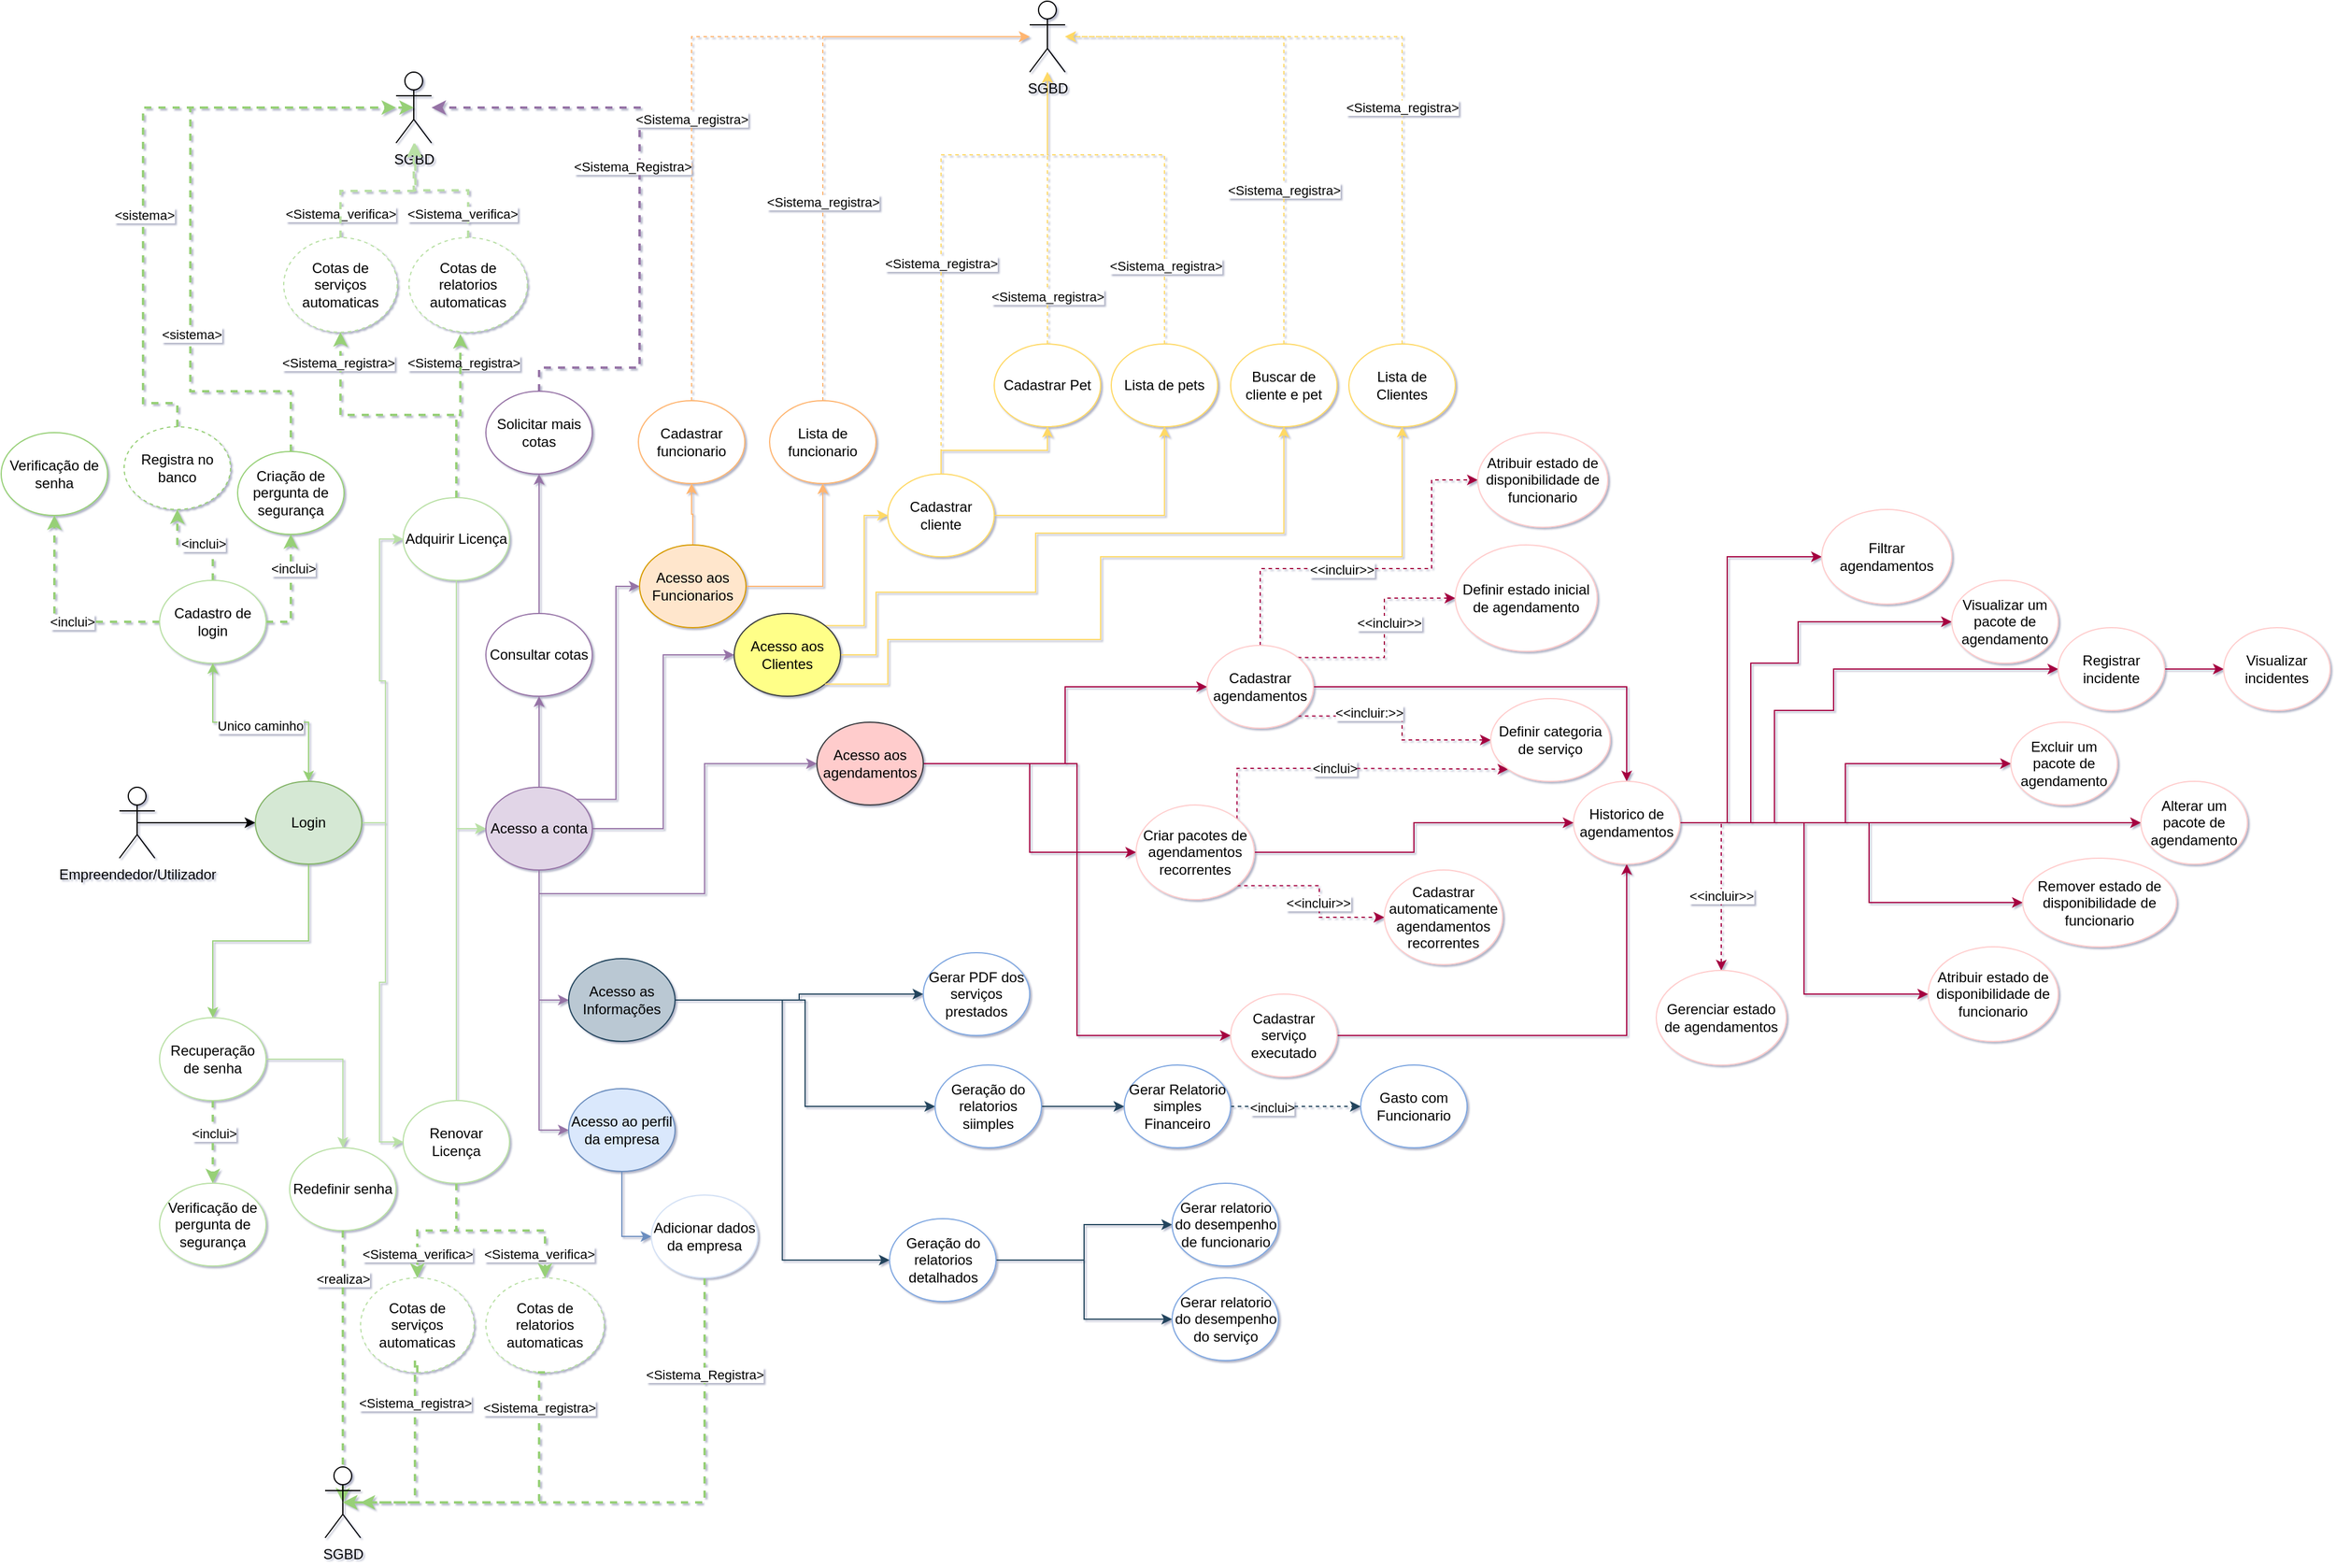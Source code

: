 <mxfile version="26.2.4" pages="2">
  <diagram name="Página-1" id="Bw-3vuzHvK8cUdGuyqDx">
    <mxGraphModel dx="7461" dy="1322" grid="1" gridSize="10" guides="1" tooltips="1" connect="1" arrows="1" fold="1" page="1" pageScale="1" pageWidth="583" pageHeight="827" background="none" math="0" shadow="1">
      <root>
        <mxCell id="0" />
        <mxCell id="1" parent="0" />
        <mxCell id="IaOOJrMQZ6kJ5tzoCsom-253" style="edgeStyle=orthogonalEdgeStyle;rounded=0;orthogonalLoop=1;jettySize=auto;html=1;exitX=0.5;exitY=0.5;exitDx=0;exitDy=0;exitPerimeter=0;entryX=0;entryY=0.5;entryDx=0;entryDy=0;" parent="1" source="IaOOJrMQZ6kJ5tzoCsom-61" target="IaOOJrMQZ6kJ5tzoCsom-144" edge="1">
          <mxGeometry relative="1" as="geometry" />
        </mxCell>
        <mxCell id="IaOOJrMQZ6kJ5tzoCsom-61" value="Empreendedor/Utilizador" style="shape=umlActor;verticalLabelPosition=bottom;verticalAlign=top;html=1;outlineConnect=0;labelBackgroundColor=none;" parent="1" vertex="1">
          <mxGeometry x="-1530" y="2375" width="30" height="60" as="geometry" />
        </mxCell>
        <mxCell id="IaOOJrMQZ6kJ5tzoCsom-167" style="edgeStyle=orthogonalEdgeStyle;rounded=0;orthogonalLoop=1;jettySize=auto;html=1;exitX=0.5;exitY=1;exitDx=0;exitDy=0;entryX=0;entryY=0.5;entryDx=0;entryDy=0;strokeColor=#B9E0A5;" parent="1" source="IaOOJrMQZ6kJ5tzoCsom-142" target="IaOOJrMQZ6kJ5tzoCsom-165" edge="1">
          <mxGeometry relative="1" as="geometry" />
        </mxCell>
        <mxCell id="IaOOJrMQZ6kJ5tzoCsom-302" style="edgeStyle=orthogonalEdgeStyle;rounded=0;orthogonalLoop=1;jettySize=auto;html=1;exitX=0.5;exitY=0;exitDx=0;exitDy=0;entryX=0.5;entryY=1;entryDx=0;entryDy=0;dashed=1;fillColor=#cdeb8b;strokeColor=#97D077;strokeWidth=2;" parent="1" source="IaOOJrMQZ6kJ5tzoCsom-142" target="IaOOJrMQZ6kJ5tzoCsom-296" edge="1">
          <mxGeometry relative="1" as="geometry" />
        </mxCell>
        <mxCell id="IaOOJrMQZ6kJ5tzoCsom-142" value="Adquirir Licença" style="ellipse;whiteSpace=wrap;html=1;labelBackgroundColor=none;strokeColor=#B9E0A5;" parent="1" vertex="1">
          <mxGeometry x="-1290" y="2130" width="90" height="70" as="geometry" />
        </mxCell>
        <mxCell id="IaOOJrMQZ6kJ5tzoCsom-168" style="edgeStyle=orthogonalEdgeStyle;rounded=0;orthogonalLoop=1;jettySize=auto;html=1;exitX=0.5;exitY=0;exitDx=0;exitDy=0;entryX=0;entryY=0.5;entryDx=0;entryDy=0;strokeColor=#B9E0A5;" parent="1" source="IaOOJrMQZ6kJ5tzoCsom-143" target="IaOOJrMQZ6kJ5tzoCsom-165" edge="1">
          <mxGeometry relative="1" as="geometry" />
        </mxCell>
        <mxCell id="IaOOJrMQZ6kJ5tzoCsom-275" style="edgeStyle=orthogonalEdgeStyle;rounded=0;orthogonalLoop=1;jettySize=auto;html=1;exitX=0.5;exitY=1;exitDx=0;exitDy=0;entryX=0.5;entryY=0;entryDx=0;entryDy=0;dashed=1;strokeColor=#97D077;strokeWidth=2;" parent="1" source="IaOOJrMQZ6kJ5tzoCsom-143" target="IaOOJrMQZ6kJ5tzoCsom-274" edge="1">
          <mxGeometry relative="1" as="geometry" />
        </mxCell>
        <mxCell id="IaOOJrMQZ6kJ5tzoCsom-277" value="&amp;lt;Sistema_verifica&amp;gt;" style="edgeLabel;html=1;align=center;verticalAlign=middle;resizable=0;points=[];" parent="IaOOJrMQZ6kJ5tzoCsom-275" vertex="1" connectable="0">
          <mxGeometry x="-0.171" relative="1" as="geometry">
            <mxPoint x="-26" y="20" as="offset" />
          </mxGeometry>
        </mxCell>
        <mxCell id="IaOOJrMQZ6kJ5tzoCsom-280" style="edgeStyle=orthogonalEdgeStyle;rounded=0;orthogonalLoop=1;jettySize=auto;html=1;exitX=0.5;exitY=1;exitDx=0;exitDy=0;entryX=0.5;entryY=0;entryDx=0;entryDy=0;dashed=1;strokeColor=#97D077;strokeWidth=2;" parent="1" source="IaOOJrMQZ6kJ5tzoCsom-143" target="IaOOJrMQZ6kJ5tzoCsom-279" edge="1">
          <mxGeometry relative="1" as="geometry" />
        </mxCell>
        <mxCell id="IaOOJrMQZ6kJ5tzoCsom-143" value="Renovar Licença" style="ellipse;whiteSpace=wrap;html=1;labelBackgroundColor=none;strokeColor=#B9E0A5;" parent="1" vertex="1">
          <mxGeometry x="-1290" y="2640" width="90" height="70" as="geometry" />
        </mxCell>
        <mxCell id="IaOOJrMQZ6kJ5tzoCsom-147" style="edgeStyle=orthogonalEdgeStyle;rounded=0;orthogonalLoop=1;jettySize=auto;html=1;exitX=0.5;exitY=0;exitDx=0;exitDy=0;entryX=0.5;entryY=1;entryDx=0;entryDy=0;strokeColor=#97D077;" parent="1" source="IaOOJrMQZ6kJ5tzoCsom-144" target="IaOOJrMQZ6kJ5tzoCsom-145" edge="1">
          <mxGeometry relative="1" as="geometry" />
        </mxCell>
        <mxCell id="IaOOJrMQZ6kJ5tzoCsom-150" style="edgeStyle=orthogonalEdgeStyle;rounded=0;orthogonalLoop=1;jettySize=auto;html=1;exitX=0.5;exitY=1;exitDx=0;exitDy=0;entryX=0.5;entryY=0;entryDx=0;entryDy=0;strokeColor=#97D077;" parent="1" source="IaOOJrMQZ6kJ5tzoCsom-144" target="IaOOJrMQZ6kJ5tzoCsom-149" edge="1">
          <mxGeometry relative="1" as="geometry" />
        </mxCell>
        <mxCell id="IaOOJrMQZ6kJ5tzoCsom-155" style="edgeStyle=orthogonalEdgeStyle;rounded=0;orthogonalLoop=1;jettySize=auto;html=1;exitX=1;exitY=0.5;exitDx=0;exitDy=0;entryX=0;entryY=0.5;entryDx=0;entryDy=0;strokeColor=#B9E0A5;" parent="1" source="IaOOJrMQZ6kJ5tzoCsom-144" target="IaOOJrMQZ6kJ5tzoCsom-142" edge="1">
          <mxGeometry relative="1" as="geometry" />
        </mxCell>
        <mxCell id="IaOOJrMQZ6kJ5tzoCsom-156" style="edgeStyle=orthogonalEdgeStyle;rounded=0;orthogonalLoop=1;jettySize=auto;html=1;exitX=1;exitY=0.5;exitDx=0;exitDy=0;entryX=0;entryY=0.5;entryDx=0;entryDy=0;strokeColor=#B9E0A5;" parent="1" source="IaOOJrMQZ6kJ5tzoCsom-144" target="IaOOJrMQZ6kJ5tzoCsom-143" edge="1">
          <mxGeometry relative="1" as="geometry" />
        </mxCell>
        <mxCell id="IaOOJrMQZ6kJ5tzoCsom-144" value="Login" style="ellipse;whiteSpace=wrap;html=1;labelBackgroundColor=none;fillColor=#d5e8d4;strokeColor=#82b366;" parent="1" vertex="1">
          <mxGeometry x="-1415" y="2370" width="90" height="70" as="geometry" />
        </mxCell>
        <mxCell id="IaOOJrMQZ6kJ5tzoCsom-152" style="edgeStyle=orthogonalEdgeStyle;rounded=0;orthogonalLoop=1;jettySize=auto;html=1;exitX=0;exitY=0.5;exitDx=0;exitDy=0;dashed=1;strokeWidth=2;strokeColor=#97D077;" parent="1" source="IaOOJrMQZ6kJ5tzoCsom-145" target="IaOOJrMQZ6kJ5tzoCsom-148" edge="1">
          <mxGeometry relative="1" as="geometry" />
        </mxCell>
        <mxCell id="IaOOJrMQZ6kJ5tzoCsom-158" value="&amp;lt;inclui&amp;gt;" style="edgeLabel;html=1;align=center;verticalAlign=middle;resizable=0;points=[];" parent="IaOOJrMQZ6kJ5tzoCsom-152" vertex="1" connectable="0">
          <mxGeometry x="-0.174" relative="1" as="geometry">
            <mxPoint as="offset" />
          </mxGeometry>
        </mxCell>
        <mxCell id="IaOOJrMQZ6kJ5tzoCsom-154" style="edgeStyle=orthogonalEdgeStyle;rounded=0;orthogonalLoop=1;jettySize=auto;html=1;exitX=1;exitY=0.5;exitDx=0;exitDy=0;dashed=1;strokeColor=#97D077;strokeWidth=2;" parent="1" source="IaOOJrMQZ6kJ5tzoCsom-145" target="IaOOJrMQZ6kJ5tzoCsom-151" edge="1">
          <mxGeometry relative="1" as="geometry" />
        </mxCell>
        <mxCell id="IaOOJrMQZ6kJ5tzoCsom-159" value="&amp;lt;inclui&amp;gt;" style="edgeLabel;html=1;align=center;verticalAlign=middle;resizable=0;points=[];" parent="IaOOJrMQZ6kJ5tzoCsom-154" vertex="1" connectable="0">
          <mxGeometry x="0.393" y="-2" relative="1" as="geometry">
            <mxPoint as="offset" />
          </mxGeometry>
        </mxCell>
        <mxCell id="IaOOJrMQZ6kJ5tzoCsom-260" style="edgeStyle=orthogonalEdgeStyle;rounded=0;orthogonalLoop=1;jettySize=auto;html=1;exitX=0.5;exitY=1;exitDx=0;exitDy=0;strokeColor=#97D077;" parent="1" source="IaOOJrMQZ6kJ5tzoCsom-145" target="IaOOJrMQZ6kJ5tzoCsom-144" edge="1">
          <mxGeometry relative="1" as="geometry" />
        </mxCell>
        <mxCell id="IaOOJrMQZ6kJ5tzoCsom-261" value="Unico caminho" style="edgeLabel;html=1;align=center;verticalAlign=middle;resizable=0;points=[];" parent="IaOOJrMQZ6kJ5tzoCsom-260" vertex="1" connectable="0">
          <mxGeometry x="-0.003" y="-3" relative="1" as="geometry">
            <mxPoint as="offset" />
          </mxGeometry>
        </mxCell>
        <mxCell id="IaOOJrMQZ6kJ5tzoCsom-265" style="edgeStyle=orthogonalEdgeStyle;rounded=0;orthogonalLoop=1;jettySize=auto;html=1;exitX=0.5;exitY=0;exitDx=0;exitDy=0;entryX=0.5;entryY=1;entryDx=0;entryDy=0;dashed=1;strokeColor=#97D077;strokeWidth=2;" parent="1" source="IaOOJrMQZ6kJ5tzoCsom-145" target="IaOOJrMQZ6kJ5tzoCsom-263" edge="1">
          <mxGeometry relative="1" as="geometry" />
        </mxCell>
        <mxCell id="IaOOJrMQZ6kJ5tzoCsom-266" value="&amp;lt;inclui&amp;gt;" style="edgeLabel;html=1;align=center;verticalAlign=middle;resizable=0;points=[];" parent="IaOOJrMQZ6kJ5tzoCsom-265" vertex="1" connectable="0">
          <mxGeometry x="-0.16" y="-1" relative="1" as="geometry">
            <mxPoint as="offset" />
          </mxGeometry>
        </mxCell>
        <mxCell id="IaOOJrMQZ6kJ5tzoCsom-145" value="Cadastro de login" style="ellipse;whiteSpace=wrap;html=1;labelBackgroundColor=none;strokeColor=#B9E0A5;" parent="1" vertex="1">
          <mxGeometry x="-1496" y="2200" width="90" height="70" as="geometry" />
        </mxCell>
        <mxCell id="IaOOJrMQZ6kJ5tzoCsom-148" value="Verificação de senha" style="ellipse;whiteSpace=wrap;html=1;labelBackgroundColor=none;strokeColor=#97D077;" parent="1" vertex="1">
          <mxGeometry x="-1630" y="2075" width="90" height="70" as="geometry" />
        </mxCell>
        <mxCell id="IaOOJrMQZ6kJ5tzoCsom-161" style="edgeStyle=orthogonalEdgeStyle;rounded=0;orthogonalLoop=1;jettySize=auto;html=1;exitX=0.5;exitY=1;exitDx=0;exitDy=0;dashed=1;strokeColor=#97D077;strokeWidth=2;" parent="1" source="IaOOJrMQZ6kJ5tzoCsom-149" target="IaOOJrMQZ6kJ5tzoCsom-160" edge="1">
          <mxGeometry relative="1" as="geometry" />
        </mxCell>
        <mxCell id="IaOOJrMQZ6kJ5tzoCsom-162" value="&amp;lt;inclui&amp;gt;" style="edgeLabel;html=1;align=center;verticalAlign=middle;resizable=0;points=[];" parent="IaOOJrMQZ6kJ5tzoCsom-161" vertex="1" connectable="0">
          <mxGeometry x="-0.207" y="1" relative="1" as="geometry">
            <mxPoint as="offset" />
          </mxGeometry>
        </mxCell>
        <mxCell id="IaOOJrMQZ6kJ5tzoCsom-164" style="edgeStyle=orthogonalEdgeStyle;rounded=0;orthogonalLoop=1;jettySize=auto;html=1;exitX=1;exitY=0.5;exitDx=0;exitDy=0;entryX=0.5;entryY=0;entryDx=0;entryDy=0;strokeColor=#B9E0A5;" parent="1" source="IaOOJrMQZ6kJ5tzoCsom-149" target="IaOOJrMQZ6kJ5tzoCsom-163" edge="1">
          <mxGeometry relative="1" as="geometry" />
        </mxCell>
        <mxCell id="IaOOJrMQZ6kJ5tzoCsom-149" value="Recuperação de senha" style="ellipse;whiteSpace=wrap;html=1;labelBackgroundColor=none;strokeColor=#B9E0A5;" parent="1" vertex="1">
          <mxGeometry x="-1496" y="2570" width="90" height="70" as="geometry" />
        </mxCell>
        <mxCell id="IaOOJrMQZ6kJ5tzoCsom-151" value="Criação de pergunta de segurança" style="ellipse;whiteSpace=wrap;html=1;labelBackgroundColor=none;strokeColor=#97D077;" parent="1" vertex="1">
          <mxGeometry x="-1430" y="2091" width="90" height="70" as="geometry" />
        </mxCell>
        <mxCell id="IaOOJrMQZ6kJ5tzoCsom-160" value="Verificação de pergunta de segurança" style="ellipse;whiteSpace=wrap;html=1;labelBackgroundColor=none;strokeColor=#B9E0A5;" parent="1" vertex="1">
          <mxGeometry x="-1496" y="2710" width="90" height="70" as="geometry" />
        </mxCell>
        <mxCell id="IaOOJrMQZ6kJ5tzoCsom-163" value="Redefinir senha" style="ellipse;whiteSpace=wrap;html=1;labelBackgroundColor=none;strokeColor=#B9E0A5;" parent="1" vertex="1">
          <mxGeometry x="-1386" y="2680" width="90" height="70" as="geometry" />
        </mxCell>
        <mxCell id="IaOOJrMQZ6kJ5tzoCsom-178" style="edgeStyle=orthogonalEdgeStyle;rounded=0;orthogonalLoop=1;jettySize=auto;html=1;exitX=0.5;exitY=0;exitDx=0;exitDy=0;entryX=0.5;entryY=1;entryDx=0;entryDy=0;strokeColor=#9673A6;" parent="1" source="IaOOJrMQZ6kJ5tzoCsom-165" target="IaOOJrMQZ6kJ5tzoCsom-170" edge="1">
          <mxGeometry relative="1" as="geometry" />
        </mxCell>
        <mxCell id="IaOOJrMQZ6kJ5tzoCsom-179" style="edgeStyle=orthogonalEdgeStyle;rounded=0;orthogonalLoop=1;jettySize=auto;html=1;exitX=1;exitY=0;exitDx=0;exitDy=0;entryX=0;entryY=0.5;entryDx=0;entryDy=0;strokeColor=#9673A6;" parent="1" source="IaOOJrMQZ6kJ5tzoCsom-165" target="IaOOJrMQZ6kJ5tzoCsom-176" edge="1">
          <mxGeometry relative="1" as="geometry" />
        </mxCell>
        <mxCell id="IaOOJrMQZ6kJ5tzoCsom-190" style="edgeStyle=orthogonalEdgeStyle;rounded=0;orthogonalLoop=1;jettySize=auto;html=1;exitX=1;exitY=0.5;exitDx=0;exitDy=0;entryX=0;entryY=0.5;entryDx=0;entryDy=0;strokeColor=#9673A6;" parent="1" source="IaOOJrMQZ6kJ5tzoCsom-165" target="IaOOJrMQZ6kJ5tzoCsom-183" edge="1">
          <mxGeometry relative="1" as="geometry" />
        </mxCell>
        <mxCell id="IaOOJrMQZ6kJ5tzoCsom-254" style="edgeStyle=orthogonalEdgeStyle;rounded=0;orthogonalLoop=1;jettySize=auto;html=1;exitX=0.5;exitY=1;exitDx=0;exitDy=0;entryX=0;entryY=0.5;entryDx=0;entryDy=0;strokeColor=#9673A6;" parent="1" source="IaOOJrMQZ6kJ5tzoCsom-165" target="IaOOJrMQZ6kJ5tzoCsom-193" edge="1">
          <mxGeometry relative="1" as="geometry" />
        </mxCell>
        <mxCell id="IaOOJrMQZ6kJ5tzoCsom-257" style="edgeStyle=orthogonalEdgeStyle;rounded=0;orthogonalLoop=1;jettySize=auto;html=1;exitX=0.5;exitY=1;exitDx=0;exitDy=0;entryX=0;entryY=0.5;entryDx=0;entryDy=0;strokeColor=#9673A6;" parent="1" source="IaOOJrMQZ6kJ5tzoCsom-165" target="IaOOJrMQZ6kJ5tzoCsom-234" edge="1">
          <mxGeometry relative="1" as="geometry" />
        </mxCell>
        <mxCell id="IaOOJrMQZ6kJ5tzoCsom-258" style="edgeStyle=orthogonalEdgeStyle;rounded=0;orthogonalLoop=1;jettySize=auto;html=1;exitX=0.5;exitY=1;exitDx=0;exitDy=0;entryX=0;entryY=0.5;entryDx=0;entryDy=0;strokeColor=#9673A6;" parent="1" source="IaOOJrMQZ6kJ5tzoCsom-165" target="IaOOJrMQZ6kJ5tzoCsom-196" edge="1">
          <mxGeometry relative="1" as="geometry" />
        </mxCell>
        <mxCell id="IaOOJrMQZ6kJ5tzoCsom-165" value="Acesso a conta" style="ellipse;whiteSpace=wrap;html=1;labelBackgroundColor=none;fillColor=#e1d5e7;strokeColor=#9673A6;" parent="1" vertex="1">
          <mxGeometry x="-1220" y="2375" width="90" height="70" as="geometry" />
        </mxCell>
        <mxCell id="IaOOJrMQZ6kJ5tzoCsom-177" style="edgeStyle=orthogonalEdgeStyle;rounded=0;orthogonalLoop=1;jettySize=auto;html=1;exitX=0.5;exitY=0;exitDx=0;exitDy=0;entryX=0.5;entryY=1;entryDx=0;entryDy=0;strokeColor=#9673A6;" parent="1" source="IaOOJrMQZ6kJ5tzoCsom-170" target="IaOOJrMQZ6kJ5tzoCsom-172" edge="1">
          <mxGeometry relative="1" as="geometry" />
        </mxCell>
        <mxCell id="IaOOJrMQZ6kJ5tzoCsom-170" value="Consultar cotas" style="ellipse;whiteSpace=wrap;html=1;labelBackgroundColor=none;strokeColor=#9673A6;" parent="1" vertex="1">
          <mxGeometry x="-1220" y="2228" width="90" height="70" as="geometry" />
        </mxCell>
        <mxCell id="IaOOJrMQZ6kJ5tzoCsom-293" style="edgeStyle=orthogonalEdgeStyle;rounded=0;orthogonalLoop=1;jettySize=auto;html=1;exitX=0.5;exitY=0;exitDx=0;exitDy=0;dashed=1;strokeColor=#9673A6;strokeWidth=2;" parent="1" source="IaOOJrMQZ6kJ5tzoCsom-172" target="IaOOJrMQZ6kJ5tzoCsom-262" edge="1">
          <mxGeometry relative="1" as="geometry">
            <Array as="points">
              <mxPoint x="-1175" y="2020" />
              <mxPoint x="-1090" y="2020" />
              <mxPoint x="-1090" y="1800" />
            </Array>
          </mxGeometry>
        </mxCell>
        <mxCell id="IaOOJrMQZ6kJ5tzoCsom-172" value="Solicitar mais cotas" style="ellipse;whiteSpace=wrap;html=1;labelBackgroundColor=none;strokeColor=#9673A6;" parent="1" vertex="1">
          <mxGeometry x="-1220" y="2040" width="90" height="70" as="geometry" />
        </mxCell>
        <mxCell id="IaOOJrMQZ6kJ5tzoCsom-309" style="edgeStyle=orthogonalEdgeStyle;rounded=0;orthogonalLoop=1;jettySize=auto;html=1;exitX=0.5;exitY=0;exitDx=0;exitDy=0;dashed=1;strokeColor=#FFB570;" parent="1" source="IaOOJrMQZ6kJ5tzoCsom-173" target="IaOOJrMQZ6kJ5tzoCsom-305" edge="1">
          <mxGeometry relative="1" as="geometry">
            <Array as="points">
              <mxPoint x="-1046" y="1740" />
            </Array>
          </mxGeometry>
        </mxCell>
        <mxCell id="IaOOJrMQZ6kJ5tzoCsom-316" value="&amp;lt;Sistema_registra&amp;gt;" style="edgeLabel;html=1;align=center;verticalAlign=middle;resizable=0;points=[];" parent="IaOOJrMQZ6kJ5tzoCsom-309" vertex="1" connectable="0">
          <mxGeometry x="-0.576" y="2" relative="1" as="geometry">
            <mxPoint x="2" y="-112" as="offset" />
          </mxGeometry>
        </mxCell>
        <mxCell id="IaOOJrMQZ6kJ5tzoCsom-173" value="Cadastrar funcionario" style="ellipse;whiteSpace=wrap;html=1;labelBackgroundColor=none;strokeColor=#FFB570;" parent="1" vertex="1">
          <mxGeometry x="-1091" y="2048" width="90" height="70" as="geometry" />
        </mxCell>
        <mxCell id="IaOOJrMQZ6kJ5tzoCsom-188" style="edgeStyle=orthogonalEdgeStyle;rounded=0;orthogonalLoop=1;jettySize=auto;html=1;entryX=0.5;entryY=1;entryDx=0;entryDy=0;exitX=0.5;exitY=0;exitDx=0;exitDy=0;strokeColor=#FFD966;" parent="1" source="IaOOJrMQZ6kJ5tzoCsom-174" target="IaOOJrMQZ6kJ5tzoCsom-175" edge="1">
          <mxGeometry relative="1" as="geometry" />
        </mxCell>
        <mxCell id="IaOOJrMQZ6kJ5tzoCsom-311" style="edgeStyle=orthogonalEdgeStyle;rounded=0;orthogonalLoop=1;jettySize=auto;html=1;exitX=0.5;exitY=0;exitDx=0;exitDy=0;dashed=1;strokeColor=#FFD966;" parent="1" source="IaOOJrMQZ6kJ5tzoCsom-174" target="IaOOJrMQZ6kJ5tzoCsom-305" edge="1">
          <mxGeometry relative="1" as="geometry">
            <Array as="points">
              <mxPoint x="-835" y="1840" />
              <mxPoint x="-745" y="1840" />
            </Array>
          </mxGeometry>
        </mxCell>
        <mxCell id="IaOOJrMQZ6kJ5tzoCsom-318" value="&amp;lt;Sistema_registra&amp;gt;" style="edgeLabel;html=1;align=center;verticalAlign=middle;resizable=0;points=[];" parent="IaOOJrMQZ6kJ5tzoCsom-311" vertex="1" connectable="0">
          <mxGeometry x="-0.17" relative="1" as="geometry">
            <mxPoint as="offset" />
          </mxGeometry>
        </mxCell>
        <mxCell id="IaOOJrMQZ6kJ5tzoCsom-174" value="Cadastrar cliente" style="ellipse;whiteSpace=wrap;html=1;labelBackgroundColor=none;strokeColor=#FFD966;" parent="1" vertex="1">
          <mxGeometry x="-880" y="2110" width="90" height="70" as="geometry" />
        </mxCell>
        <mxCell id="IaOOJrMQZ6kJ5tzoCsom-312" style="edgeStyle=orthogonalEdgeStyle;rounded=0;orthogonalLoop=1;jettySize=auto;html=1;exitX=0.5;exitY=0;exitDx=0;exitDy=0;dashed=1;strokeColor=#FFD966;" parent="1" source="IaOOJrMQZ6kJ5tzoCsom-175" target="IaOOJrMQZ6kJ5tzoCsom-305" edge="1">
          <mxGeometry relative="1" as="geometry" />
        </mxCell>
        <mxCell id="IaOOJrMQZ6kJ5tzoCsom-319" value="&amp;lt;Sistema_registra&amp;gt;" style="edgeLabel;html=1;align=center;verticalAlign=middle;resizable=0;points=[];" parent="IaOOJrMQZ6kJ5tzoCsom-312" vertex="1" connectable="0">
          <mxGeometry x="-0.384" relative="1" as="geometry">
            <mxPoint y="31" as="offset" />
          </mxGeometry>
        </mxCell>
        <mxCell id="IaOOJrMQZ6kJ5tzoCsom-175" value="Cadastrar Pet" style="ellipse;whiteSpace=wrap;html=1;labelBackgroundColor=none;strokeColor=#FFD966;" parent="1" vertex="1">
          <mxGeometry x="-790" y="2000" width="90" height="70" as="geometry" />
        </mxCell>
        <mxCell id="IaOOJrMQZ6kJ5tzoCsom-180" style="edgeStyle=orthogonalEdgeStyle;rounded=0;orthogonalLoop=1;jettySize=auto;html=1;exitX=0.5;exitY=0;exitDx=0;exitDy=0;entryX=0.5;entryY=1;entryDx=0;entryDy=0;strokeColor=#FFB570;" parent="1" source="IaOOJrMQZ6kJ5tzoCsom-176" target="IaOOJrMQZ6kJ5tzoCsom-173" edge="1">
          <mxGeometry relative="1" as="geometry">
            <Array as="points" />
          </mxGeometry>
        </mxCell>
        <mxCell id="IaOOJrMQZ6kJ5tzoCsom-182" style="edgeStyle=orthogonalEdgeStyle;rounded=0;orthogonalLoop=1;jettySize=auto;html=1;exitX=1;exitY=0.5;exitDx=0;exitDy=0;strokeColor=#FFB570;" parent="1" source="IaOOJrMQZ6kJ5tzoCsom-176" target="IaOOJrMQZ6kJ5tzoCsom-181" edge="1">
          <mxGeometry relative="1" as="geometry" />
        </mxCell>
        <mxCell id="IaOOJrMQZ6kJ5tzoCsom-176" value="Acesso aos Funcionarios" style="ellipse;whiteSpace=wrap;html=1;labelBackgroundColor=none;fillColor=#ffe6cc;strokeColor=#d79b00;" parent="1" vertex="1">
          <mxGeometry x="-1090" y="2170" width="90" height="70" as="geometry" />
        </mxCell>
        <mxCell id="IaOOJrMQZ6kJ5tzoCsom-310" style="edgeStyle=orthogonalEdgeStyle;rounded=0;orthogonalLoop=1;jettySize=auto;html=1;exitX=0.5;exitY=0;exitDx=0;exitDy=0;dashed=1;strokeColor=#FFB570;" parent="1" source="IaOOJrMQZ6kJ5tzoCsom-181" target="IaOOJrMQZ6kJ5tzoCsom-305" edge="1">
          <mxGeometry relative="1" as="geometry">
            <Array as="points">
              <mxPoint x="-935" y="1740" />
            </Array>
          </mxGeometry>
        </mxCell>
        <mxCell id="IaOOJrMQZ6kJ5tzoCsom-317" value="&amp;lt;Sistema_registra&amp;gt;" style="edgeLabel;html=1;align=center;verticalAlign=middle;resizable=0;points=[];" parent="IaOOJrMQZ6kJ5tzoCsom-310" vertex="1" connectable="0">
          <mxGeometry x="-0.503" y="1" relative="1" as="geometry">
            <mxPoint x="1" y="-48" as="offset" />
          </mxGeometry>
        </mxCell>
        <mxCell id="IaOOJrMQZ6kJ5tzoCsom-181" value="Lista de funcionario" style="ellipse;whiteSpace=wrap;html=1;labelBackgroundColor=none;strokeColor=#FFB570;" parent="1" vertex="1">
          <mxGeometry x="-980" y="2048" width="90" height="70" as="geometry" />
        </mxCell>
        <mxCell id="IaOOJrMQZ6kJ5tzoCsom-186" style="edgeStyle=orthogonalEdgeStyle;rounded=0;orthogonalLoop=1;jettySize=auto;html=1;exitX=1;exitY=0;exitDx=0;exitDy=0;entryX=0;entryY=0.5;entryDx=0;entryDy=0;fillColor=#ffff88;strokeColor=#FFD966;" parent="1" source="IaOOJrMQZ6kJ5tzoCsom-183" target="IaOOJrMQZ6kJ5tzoCsom-174" edge="1">
          <mxGeometry relative="1" as="geometry" />
        </mxCell>
        <mxCell id="IaOOJrMQZ6kJ5tzoCsom-195" style="edgeStyle=orthogonalEdgeStyle;rounded=0;orthogonalLoop=1;jettySize=auto;html=1;exitX=1;exitY=0.5;exitDx=0;exitDy=0;entryX=0.5;entryY=1;entryDx=0;entryDy=0;strokeColor=#FFD966;" parent="1" source="IaOOJrMQZ6kJ5tzoCsom-183" target="IaOOJrMQZ6kJ5tzoCsom-194" edge="1">
          <mxGeometry relative="1" as="geometry">
            <Array as="points">
              <mxPoint x="-890" y="2263" />
              <mxPoint x="-890" y="2210" />
              <mxPoint x="-755" y="2210" />
              <mxPoint x="-755" y="2160" />
              <mxPoint x="-545" y="2160" />
            </Array>
          </mxGeometry>
        </mxCell>
        <mxCell id="IaOOJrMQZ6kJ5tzoCsom-183" value="Acesso aos Clientes" style="ellipse;whiteSpace=wrap;html=1;labelBackgroundColor=none;fillColor=#ffff88;strokeColor=#36393d;" parent="1" vertex="1">
          <mxGeometry x="-1010" y="2228" width="90" height="70" as="geometry" />
        </mxCell>
        <mxCell id="IaOOJrMQZ6kJ5tzoCsom-315" style="edgeStyle=orthogonalEdgeStyle;rounded=0;orthogonalLoop=1;jettySize=auto;html=1;exitX=0.5;exitY=0;exitDx=0;exitDy=0;dashed=1;strokeColor=#FFD966;" parent="1" source="IaOOJrMQZ6kJ5tzoCsom-184" target="IaOOJrMQZ6kJ5tzoCsom-305" edge="1">
          <mxGeometry relative="1" as="geometry">
            <Array as="points">
              <mxPoint x="-445" y="1740" />
            </Array>
          </mxGeometry>
        </mxCell>
        <mxCell id="IaOOJrMQZ6kJ5tzoCsom-322" value="&amp;lt;Sistema_registra&amp;gt;" style="edgeLabel;html=1;align=center;verticalAlign=middle;resizable=0;points=[];" parent="IaOOJrMQZ6kJ5tzoCsom-315" vertex="1" connectable="0">
          <mxGeometry x="-0.736" y="1" relative="1" as="geometry">
            <mxPoint x="1" y="-128" as="offset" />
          </mxGeometry>
        </mxCell>
        <mxCell id="IaOOJrMQZ6kJ5tzoCsom-184" value="Lista de Clientes" style="ellipse;whiteSpace=wrap;html=1;labelBackgroundColor=none;strokeColor=#FFD966;" parent="1" vertex="1">
          <mxGeometry x="-490" y="2000" width="90" height="70" as="geometry" />
        </mxCell>
        <mxCell id="IaOOJrMQZ6kJ5tzoCsom-313" style="edgeStyle=orthogonalEdgeStyle;rounded=0;orthogonalLoop=1;jettySize=auto;html=1;exitX=0.5;exitY=0;exitDx=0;exitDy=0;dashed=1;strokeColor=#FFD966;" parent="1" source="IaOOJrMQZ6kJ5tzoCsom-185" target="IaOOJrMQZ6kJ5tzoCsom-305" edge="1">
          <mxGeometry relative="1" as="geometry">
            <Array as="points">
              <mxPoint x="-646" y="1840" />
              <mxPoint x="-745" y="1840" />
            </Array>
          </mxGeometry>
        </mxCell>
        <mxCell id="IaOOJrMQZ6kJ5tzoCsom-320" value="&amp;lt;Sistema_registra&amp;gt;" style="edgeLabel;html=1;align=center;verticalAlign=middle;resizable=0;points=[];" parent="IaOOJrMQZ6kJ5tzoCsom-313" vertex="1" connectable="0">
          <mxGeometry x="-0.598" y="-1" relative="1" as="geometry">
            <mxPoint as="offset" />
          </mxGeometry>
        </mxCell>
        <mxCell id="IaOOJrMQZ6kJ5tzoCsom-185" value="Lista de pets" style="ellipse;whiteSpace=wrap;html=1;labelBackgroundColor=none;strokeColor=#FFD966;" parent="1" vertex="1">
          <mxGeometry x="-691" y="2000" width="90" height="70" as="geometry" />
        </mxCell>
        <mxCell id="IaOOJrMQZ6kJ5tzoCsom-187" style="edgeStyle=orthogonalEdgeStyle;rounded=0;orthogonalLoop=1;jettySize=auto;html=1;exitX=1;exitY=1;exitDx=0;exitDy=0;entryX=0.5;entryY=1;entryDx=0;entryDy=0;strokeColor=#FFD966;" parent="1" source="IaOOJrMQZ6kJ5tzoCsom-183" target="IaOOJrMQZ6kJ5tzoCsom-184" edge="1">
          <mxGeometry relative="1" as="geometry">
            <Array as="points">
              <mxPoint x="-880" y="2288" />
              <mxPoint x="-880" y="2250" />
              <mxPoint x="-700" y="2250" />
              <mxPoint x="-700" y="2180" />
              <mxPoint x="-445" y="2180" />
            </Array>
          </mxGeometry>
        </mxCell>
        <mxCell id="IaOOJrMQZ6kJ5tzoCsom-189" style="edgeStyle=orthogonalEdgeStyle;rounded=0;orthogonalLoop=1;jettySize=auto;html=1;exitX=1;exitY=0.5;exitDx=0;exitDy=0;entryX=0.5;entryY=1;entryDx=0;entryDy=0;strokeColor=#FFD966;" parent="1" source="IaOOJrMQZ6kJ5tzoCsom-174" target="IaOOJrMQZ6kJ5tzoCsom-185" edge="1">
          <mxGeometry relative="1" as="geometry" />
        </mxCell>
        <mxCell id="IaOOJrMQZ6kJ5tzoCsom-203" style="edgeStyle=orthogonalEdgeStyle;rounded=0;orthogonalLoop=1;jettySize=auto;html=1;exitX=1;exitY=0.5;exitDx=0;exitDy=0;entryX=0;entryY=0.5;entryDx=0;entryDy=0;fillColor=#d80073;strokeColor=#A50040;" parent="1" source="IaOOJrMQZ6kJ5tzoCsom-193" target="IaOOJrMQZ6kJ5tzoCsom-199" edge="1">
          <mxGeometry relative="1" as="geometry" />
        </mxCell>
        <mxCell id="IaOOJrMQZ6kJ5tzoCsom-204" style="edgeStyle=orthogonalEdgeStyle;rounded=0;orthogonalLoop=1;jettySize=auto;html=1;exitX=1;exitY=0.5;exitDx=0;exitDy=0;entryX=0;entryY=0.5;entryDx=0;entryDy=0;fillColor=#d80073;strokeColor=#A50040;" parent="1" source="IaOOJrMQZ6kJ5tzoCsom-193" target="IaOOJrMQZ6kJ5tzoCsom-200" edge="1">
          <mxGeometry relative="1" as="geometry" />
        </mxCell>
        <mxCell id="IaOOJrMQZ6kJ5tzoCsom-208" style="edgeStyle=orthogonalEdgeStyle;rounded=0;orthogonalLoop=1;jettySize=auto;html=1;exitX=1;exitY=0.5;exitDx=0;exitDy=0;entryX=0;entryY=0.5;entryDx=0;entryDy=0;fillColor=#d80073;strokeColor=#A50040;" parent="1" source="IaOOJrMQZ6kJ5tzoCsom-193" target="IaOOJrMQZ6kJ5tzoCsom-207" edge="1">
          <mxGeometry relative="1" as="geometry" />
        </mxCell>
        <mxCell id="IaOOJrMQZ6kJ5tzoCsom-193" value="Acesso aos agendamentos" style="ellipse;whiteSpace=wrap;html=1;labelBackgroundColor=none;fillColor=#ffcccc;strokeColor=#36393d;" parent="1" vertex="1">
          <mxGeometry x="-940" y="2320" width="90" height="70" as="geometry" />
        </mxCell>
        <mxCell id="IaOOJrMQZ6kJ5tzoCsom-314" style="edgeStyle=orthogonalEdgeStyle;rounded=0;orthogonalLoop=1;jettySize=auto;html=1;exitX=0.5;exitY=0;exitDx=0;exitDy=0;dashed=1;strokeColor=#FFD966;" parent="1" source="IaOOJrMQZ6kJ5tzoCsom-194" target="IaOOJrMQZ6kJ5tzoCsom-305" edge="1">
          <mxGeometry relative="1" as="geometry">
            <Array as="points">
              <mxPoint x="-545" y="1740" />
            </Array>
          </mxGeometry>
        </mxCell>
        <mxCell id="IaOOJrMQZ6kJ5tzoCsom-321" value="&amp;lt;Sistema_registra&amp;gt;" style="edgeLabel;html=1;align=center;verticalAlign=middle;resizable=0;points=[];" parent="IaOOJrMQZ6kJ5tzoCsom-314" vertex="1" connectable="0">
          <mxGeometry x="-0.713" y="2" relative="1" as="geometry">
            <mxPoint x="2" y="-66" as="offset" />
          </mxGeometry>
        </mxCell>
        <mxCell id="IaOOJrMQZ6kJ5tzoCsom-194" value="Buscar de cliente e pet" style="ellipse;whiteSpace=wrap;html=1;labelBackgroundColor=none;strokeColor=#FFD966;" parent="1" vertex="1">
          <mxGeometry x="-590" y="2000" width="90" height="70" as="geometry" />
        </mxCell>
        <mxCell id="IaOOJrMQZ6kJ5tzoCsom-198" style="edgeStyle=orthogonalEdgeStyle;rounded=0;orthogonalLoop=1;jettySize=auto;html=1;exitX=0.5;exitY=1;exitDx=0;exitDy=0;entryX=0;entryY=0.5;entryDx=0;entryDy=0;fillColor=#dae8fc;strokeColor=#6c8ebf;" parent="1" source="IaOOJrMQZ6kJ5tzoCsom-196" target="IaOOJrMQZ6kJ5tzoCsom-197" edge="1">
          <mxGeometry relative="1" as="geometry" />
        </mxCell>
        <mxCell id="IaOOJrMQZ6kJ5tzoCsom-196" value="Acesso ao perfil da empresa" style="ellipse;whiteSpace=wrap;html=1;labelBackgroundColor=none;fillColor=#dae8fc;strokeColor=#6c8ebf;" parent="1" vertex="1">
          <mxGeometry x="-1150" y="2630" width="90" height="70" as="geometry" />
        </mxCell>
        <mxCell id="IaOOJrMQZ6kJ5tzoCsom-306" style="edgeStyle=orthogonalEdgeStyle;rounded=0;orthogonalLoop=1;jettySize=auto;html=1;exitX=0.5;exitY=1;exitDx=0;exitDy=0;dashed=1;strokeColor=#97D077;strokeWidth=2;" parent="1" source="IaOOJrMQZ6kJ5tzoCsom-197" target="IaOOJrMQZ6kJ5tzoCsom-270" edge="1">
          <mxGeometry relative="1" as="geometry">
            <Array as="points">
              <mxPoint x="-1035" y="2980" />
            </Array>
          </mxGeometry>
        </mxCell>
        <mxCell id="IaOOJrMQZ6kJ5tzoCsom-307" value="&amp;lt;Sistema_Registra&amp;gt;" style="edgeLabel;html=1;align=center;verticalAlign=middle;resizable=0;points=[];" parent="IaOOJrMQZ6kJ5tzoCsom-306" vertex="1" connectable="0">
          <mxGeometry x="-0.661" relative="1" as="geometry">
            <mxPoint as="offset" />
          </mxGeometry>
        </mxCell>
        <mxCell id="IaOOJrMQZ6kJ5tzoCsom-197" value="Adicionar dados da empresa" style="ellipse;whiteSpace=wrap;html=1;labelBackgroundColor=none;strokeColor=#D4E1F5;" parent="1" vertex="1">
          <mxGeometry x="-1080" y="2720" width="90" height="70" as="geometry" />
        </mxCell>
        <mxCell id="IaOOJrMQZ6kJ5tzoCsom-209" style="edgeStyle=orthogonalEdgeStyle;rounded=0;orthogonalLoop=1;jettySize=auto;html=1;exitX=1;exitY=0.5;exitDx=0;exitDy=0;entryX=0.5;entryY=0;entryDx=0;entryDy=0;fillColor=#d80073;strokeColor=#A50040;" parent="1" source="IaOOJrMQZ6kJ5tzoCsom-199" target="IaOOJrMQZ6kJ5tzoCsom-205" edge="1">
          <mxGeometry relative="1" as="geometry" />
        </mxCell>
        <mxCell id="IaOOJrMQZ6kJ5tzoCsom-256" style="edgeStyle=orthogonalEdgeStyle;rounded=0;orthogonalLoop=1;jettySize=auto;html=1;exitX=0.5;exitY=0;exitDx=0;exitDy=0;entryX=0;entryY=0.5;entryDx=0;entryDy=0;fillColor=#d80073;strokeColor=#A50040;dashed=1;" parent="1" source="IaOOJrMQZ6kJ5tzoCsom-199" target="IaOOJrMQZ6kJ5tzoCsom-212" edge="1">
          <mxGeometry relative="1" as="geometry">
            <Array as="points">
              <mxPoint x="-565" y="2190" />
              <mxPoint x="-420" y="2190" />
              <mxPoint x="-420" y="2115" />
            </Array>
          </mxGeometry>
        </mxCell>
        <mxCell id="IaOOJrMQZ6kJ5tzoCsom-339" value="&amp;lt;&amp;lt;incluir&amp;gt;&amp;gt;" style="edgeLabel;html=1;align=center;verticalAlign=middle;resizable=0;points=[];" parent="IaOOJrMQZ6kJ5tzoCsom-256" vertex="1" connectable="0">
          <mxGeometry x="-0.177" y="-1" relative="1" as="geometry">
            <mxPoint as="offset" />
          </mxGeometry>
        </mxCell>
        <mxCell id="IaOOJrMQZ6kJ5tzoCsom-324" style="edgeStyle=orthogonalEdgeStyle;rounded=0;orthogonalLoop=1;jettySize=auto;html=1;exitX=1;exitY=0;exitDx=0;exitDy=0;entryX=0;entryY=0.5;entryDx=0;entryDy=0;dashed=1;fillColor=#d80073;strokeColor=#A50040;" parent="1" source="IaOOJrMQZ6kJ5tzoCsom-199" target="IaOOJrMQZ6kJ5tzoCsom-323" edge="1">
          <mxGeometry relative="1" as="geometry" />
        </mxCell>
        <mxCell id="IaOOJrMQZ6kJ5tzoCsom-325" value="&amp;lt;&amp;lt;incluir&amp;gt;&amp;gt;" style="edgeLabel;html=1;align=center;verticalAlign=middle;resizable=0;points=[];" parent="IaOOJrMQZ6kJ5tzoCsom-324" vertex="1" connectable="0">
          <mxGeometry x="0.117" y="-4" relative="1" as="geometry">
            <mxPoint as="offset" />
          </mxGeometry>
        </mxCell>
        <mxCell id="IaOOJrMQZ6kJ5tzoCsom-332" style="edgeStyle=orthogonalEdgeStyle;rounded=0;orthogonalLoop=1;jettySize=auto;html=1;exitX=1;exitY=1;exitDx=0;exitDy=0;entryX=0;entryY=0.5;entryDx=0;entryDy=0;dashed=1;fillColor=#d80073;strokeColor=#A50040;" parent="1" source="IaOOJrMQZ6kJ5tzoCsom-199" target="IaOOJrMQZ6kJ5tzoCsom-216" edge="1">
          <mxGeometry relative="1" as="geometry" />
        </mxCell>
        <mxCell id="IaOOJrMQZ6kJ5tzoCsom-333" value="&amp;lt;&amp;lt;incluir:&amp;gt;&amp;gt;" style="edgeLabel;html=1;align=center;verticalAlign=middle;resizable=0;points=[];" parent="IaOOJrMQZ6kJ5tzoCsom-332" vertex="1" connectable="0">
          <mxGeometry x="-0.344" y="3" relative="1" as="geometry">
            <mxPoint as="offset" />
          </mxGeometry>
        </mxCell>
        <mxCell id="IaOOJrMQZ6kJ5tzoCsom-199" value="Cadastrar agendamentos" style="ellipse;whiteSpace=wrap;html=1;labelBackgroundColor=none;strokeColor=#FFCCCC;" parent="1" vertex="1">
          <mxGeometry x="-610" y="2255" width="90" height="70" as="geometry" />
        </mxCell>
        <mxCell id="IaOOJrMQZ6kJ5tzoCsom-210" style="edgeStyle=orthogonalEdgeStyle;rounded=0;orthogonalLoop=1;jettySize=auto;html=1;exitX=1;exitY=0.5;exitDx=0;exitDy=0;entryX=0.5;entryY=1;entryDx=0;entryDy=0;fillColor=#d80073;strokeColor=#A50040;" parent="1" source="IaOOJrMQZ6kJ5tzoCsom-200" target="IaOOJrMQZ6kJ5tzoCsom-205" edge="1">
          <mxGeometry relative="1" as="geometry" />
        </mxCell>
        <mxCell id="IaOOJrMQZ6kJ5tzoCsom-200" value="Cadastrar serviço executado" style="ellipse;whiteSpace=wrap;html=1;labelBackgroundColor=none;strokeColor=#FFCCCC;" parent="1" vertex="1">
          <mxGeometry x="-590" y="2550" width="90" height="70" as="geometry" />
        </mxCell>
        <mxCell id="IaOOJrMQZ6kJ5tzoCsom-201" value="Atribuir estado de disponibilidade de funcionario" style="ellipse;whiteSpace=wrap;html=1;labelBackgroundColor=none;strokeColor=#FFCCCC;" parent="1" vertex="1">
          <mxGeometry y="2510" width="110" height="80" as="geometry" />
        </mxCell>
        <mxCell id="IaOOJrMQZ6kJ5tzoCsom-206" style="edgeStyle=orthogonalEdgeStyle;rounded=0;orthogonalLoop=1;jettySize=auto;html=1;exitX=1;exitY=0.5;exitDx=0;exitDy=0;entryX=0;entryY=0.5;entryDx=0;entryDy=0;fillColor=#d80073;strokeColor=#A50040;" parent="1" source="IaOOJrMQZ6kJ5tzoCsom-205" target="IaOOJrMQZ6kJ5tzoCsom-201" edge="1">
          <mxGeometry relative="1" as="geometry" />
        </mxCell>
        <mxCell id="IaOOJrMQZ6kJ5tzoCsom-215" style="edgeStyle=orthogonalEdgeStyle;rounded=0;orthogonalLoop=1;jettySize=auto;html=1;exitX=1;exitY=0.5;exitDx=0;exitDy=0;entryX=0;entryY=0.5;entryDx=0;entryDy=0;fillColor=#d80073;strokeColor=#A50040;" parent="1" source="IaOOJrMQZ6kJ5tzoCsom-205" target="IaOOJrMQZ6kJ5tzoCsom-214" edge="1">
          <mxGeometry relative="1" as="geometry">
            <Array as="points">
              <mxPoint x="-50" y="2405" />
              <mxPoint x="-50" y="2473" />
            </Array>
          </mxGeometry>
        </mxCell>
        <mxCell id="IaOOJrMQZ6kJ5tzoCsom-229" style="edgeStyle=orthogonalEdgeStyle;rounded=0;orthogonalLoop=1;jettySize=auto;html=1;exitX=1;exitY=0.5;exitDx=0;exitDy=0;entryX=0;entryY=0.5;entryDx=0;entryDy=0;fillColor=#d80073;strokeColor=#A50040;" parent="1" source="IaOOJrMQZ6kJ5tzoCsom-205" target="IaOOJrMQZ6kJ5tzoCsom-223" edge="1">
          <mxGeometry relative="1" as="geometry" />
        </mxCell>
        <mxCell id="IaOOJrMQZ6kJ5tzoCsom-230" style="edgeStyle=orthogonalEdgeStyle;rounded=0;orthogonalLoop=1;jettySize=auto;html=1;exitX=1;exitY=0.5;exitDx=0;exitDy=0;entryX=0;entryY=0.5;entryDx=0;entryDy=0;fillColor=#d80073;strokeColor=#A50040;" parent="1" source="IaOOJrMQZ6kJ5tzoCsom-205" target="IaOOJrMQZ6kJ5tzoCsom-227" edge="1">
          <mxGeometry relative="1" as="geometry">
            <Array as="points">
              <mxPoint x="-130" y="2405" />
              <mxPoint x="-130" y="2310" />
              <mxPoint x="-80" y="2310" />
              <mxPoint x="-80" y="2275" />
            </Array>
          </mxGeometry>
        </mxCell>
        <mxCell id="IaOOJrMQZ6kJ5tzoCsom-231" style="edgeStyle=orthogonalEdgeStyle;rounded=0;orthogonalLoop=1;jettySize=auto;html=1;exitX=1;exitY=0.5;exitDx=0;exitDy=0;entryX=0;entryY=0.5;entryDx=0;entryDy=0;fillColor=#d80073;strokeColor=#A50040;" parent="1" source="IaOOJrMQZ6kJ5tzoCsom-205" target="IaOOJrMQZ6kJ5tzoCsom-226" edge="1">
          <mxGeometry relative="1" as="geometry">
            <mxPoint x="-10.0" y="2135" as="targetPoint" />
            <Array as="points">
              <mxPoint x="-150" y="2405" />
              <mxPoint x="-150" y="2270" />
              <mxPoint x="-110" y="2270" />
              <mxPoint x="-110" y="2235" />
            </Array>
          </mxGeometry>
        </mxCell>
        <mxCell id="IaOOJrMQZ6kJ5tzoCsom-232" style="edgeStyle=orthogonalEdgeStyle;rounded=0;orthogonalLoop=1;jettySize=auto;html=1;exitX=1;exitY=0.5;exitDx=0;exitDy=0;entryX=0;entryY=0.5;entryDx=0;entryDy=0;fillColor=#d80073;strokeColor=#A50040;" parent="1" source="IaOOJrMQZ6kJ5tzoCsom-205" target="IaOOJrMQZ6kJ5tzoCsom-225" edge="1">
          <mxGeometry relative="1" as="geometry" />
        </mxCell>
        <mxCell id="IaOOJrMQZ6kJ5tzoCsom-327" style="edgeStyle=orthogonalEdgeStyle;rounded=0;orthogonalLoop=1;jettySize=auto;html=1;exitX=1;exitY=0.5;exitDx=0;exitDy=0;entryX=0;entryY=0.5;entryDx=0;entryDy=0;fillColor=#d80073;strokeColor=#A50040;" parent="1" source="IaOOJrMQZ6kJ5tzoCsom-205" target="IaOOJrMQZ6kJ5tzoCsom-326" edge="1">
          <mxGeometry relative="1" as="geometry">
            <Array as="points">
              <mxPoint x="-170" y="2405" />
              <mxPoint x="-170" y="2180" />
            </Array>
          </mxGeometry>
        </mxCell>
        <mxCell id="IaOOJrMQZ6kJ5tzoCsom-330" style="edgeStyle=orthogonalEdgeStyle;rounded=0;orthogonalLoop=1;jettySize=auto;html=1;exitX=1;exitY=0.5;exitDx=0;exitDy=0;dashed=1;fillColor=#d80073;strokeColor=#A50040;" parent="1" source="IaOOJrMQZ6kJ5tzoCsom-205" target="IaOOJrMQZ6kJ5tzoCsom-328" edge="1">
          <mxGeometry relative="1" as="geometry" />
        </mxCell>
        <mxCell id="IaOOJrMQZ6kJ5tzoCsom-331" value="&amp;lt;&amp;lt;incluir&amp;gt;&amp;gt;" style="edgeLabel;html=1;align=center;verticalAlign=middle;resizable=0;points=[];" parent="IaOOJrMQZ6kJ5tzoCsom-330" vertex="1" connectable="0">
          <mxGeometry x="0.212" relative="1" as="geometry">
            <mxPoint as="offset" />
          </mxGeometry>
        </mxCell>
        <mxCell id="IaOOJrMQZ6kJ5tzoCsom-205" value="Historico de agendamentos" style="ellipse;whiteSpace=wrap;html=1;labelBackgroundColor=none;strokeColor=#FFCCCC;" parent="1" vertex="1">
          <mxGeometry x="-300" y="2370" width="90" height="70" as="geometry" />
        </mxCell>
        <mxCell id="IaOOJrMQZ6kJ5tzoCsom-211" style="edgeStyle=orthogonalEdgeStyle;rounded=0;orthogonalLoop=1;jettySize=auto;html=1;exitX=1;exitY=0.5;exitDx=0;exitDy=0;entryX=0;entryY=0.5;entryDx=0;entryDy=0;fillColor=#d80073;strokeColor=#A50040;" parent="1" source="IaOOJrMQZ6kJ5tzoCsom-207" target="IaOOJrMQZ6kJ5tzoCsom-205" edge="1">
          <mxGeometry relative="1" as="geometry" />
        </mxCell>
        <mxCell id="IaOOJrMQZ6kJ5tzoCsom-220" style="edgeStyle=orthogonalEdgeStyle;rounded=0;orthogonalLoop=1;jettySize=auto;html=1;exitX=1;exitY=0;exitDx=0;exitDy=0;entryX=0;entryY=1;entryDx=0;entryDy=0;dashed=1;fillColor=#d80073;strokeColor=#A50040;" parent="1" source="IaOOJrMQZ6kJ5tzoCsom-207" target="IaOOJrMQZ6kJ5tzoCsom-216" edge="1">
          <mxGeometry relative="1" as="geometry">
            <Array as="points">
              <mxPoint x="-495" y="2359" />
              <mxPoint x="-367" y="2359" />
            </Array>
          </mxGeometry>
        </mxCell>
        <mxCell id="IaOOJrMQZ6kJ5tzoCsom-248" value="&amp;lt;inclui&amp;gt;" style="edgeLabel;html=1;align=center;verticalAlign=middle;resizable=0;points=[];" parent="IaOOJrMQZ6kJ5tzoCsom-220" vertex="1" connectable="0">
          <mxGeometry x="-0.405" relative="1" as="geometry">
            <mxPoint x="44" as="offset" />
          </mxGeometry>
        </mxCell>
        <mxCell id="IaOOJrMQZ6kJ5tzoCsom-335" style="edgeStyle=orthogonalEdgeStyle;rounded=0;orthogonalLoop=1;jettySize=auto;html=1;exitX=1;exitY=1;exitDx=0;exitDy=0;entryX=0;entryY=0.5;entryDx=0;entryDy=0;dashed=1;fillColor=#d80073;strokeColor=#A50040;" parent="1" source="IaOOJrMQZ6kJ5tzoCsom-207" target="IaOOJrMQZ6kJ5tzoCsom-334" edge="1">
          <mxGeometry relative="1" as="geometry" />
        </mxCell>
        <mxCell id="IaOOJrMQZ6kJ5tzoCsom-336" value="&amp;lt;&amp;lt;incluir&amp;gt;&amp;gt;" style="edgeLabel;html=1;align=center;verticalAlign=middle;resizable=0;points=[];" parent="IaOOJrMQZ6kJ5tzoCsom-335" vertex="1" connectable="0">
          <mxGeometry x="0.115" y="-1" relative="1" as="geometry">
            <mxPoint as="offset" />
          </mxGeometry>
        </mxCell>
        <mxCell id="IaOOJrMQZ6kJ5tzoCsom-207" value="Criar pacotes de agendamentos recorrentes" style="ellipse;whiteSpace=wrap;html=1;labelBackgroundColor=none;strokeColor=#FFCCCC;" parent="1" vertex="1">
          <mxGeometry x="-670" y="2390" width="100" height="80" as="geometry" />
        </mxCell>
        <mxCell id="IaOOJrMQZ6kJ5tzoCsom-212" value="Atribuir estado de disponibilidade de funcionario" style="ellipse;whiteSpace=wrap;html=1;labelBackgroundColor=none;strokeColor=#FFCCCC;" parent="1" vertex="1">
          <mxGeometry x="-381" y="2075" width="110" height="80" as="geometry" />
        </mxCell>
        <mxCell id="IaOOJrMQZ6kJ5tzoCsom-214" value="Remover estado de disponibilidade de funcionario" style="ellipse;whiteSpace=wrap;html=1;labelBackgroundColor=none;strokeColor=#FFCCCC;" parent="1" vertex="1">
          <mxGeometry x="80" y="2435" width="130" height="75" as="geometry" />
        </mxCell>
        <mxCell id="IaOOJrMQZ6kJ5tzoCsom-216" value="Definir categoria de serviço" style="ellipse;whiteSpace=wrap;html=1;labelBackgroundColor=none;strokeColor=#FFCCCC;" parent="1" vertex="1">
          <mxGeometry x="-370" y="2300" width="101" height="70" as="geometry" />
        </mxCell>
        <mxCell id="IaOOJrMQZ6kJ5tzoCsom-223" value="Excluir um pacote de agendamento" style="ellipse;whiteSpace=wrap;html=1;labelBackgroundColor=none;strokeColor=#FFCCCC;" parent="1" vertex="1">
          <mxGeometry x="70" y="2320" width="90" height="70" as="geometry" />
        </mxCell>
        <mxCell id="IaOOJrMQZ6kJ5tzoCsom-225" value="Alterar um pacote de agendamento" style="ellipse;whiteSpace=wrap;html=1;labelBackgroundColor=none;strokeColor=#FFCCCC;" parent="1" vertex="1">
          <mxGeometry x="180" y="2370" width="90" height="70" as="geometry" />
        </mxCell>
        <mxCell id="IaOOJrMQZ6kJ5tzoCsom-226" value="Visualizar um pacote de agendamento" style="ellipse;whiteSpace=wrap;html=1;labelBackgroundColor=none;strokeColor=#FFCCCC;" parent="1" vertex="1">
          <mxGeometry x="20" y="2200" width="90" height="70" as="geometry" />
        </mxCell>
        <mxCell id="IaOOJrMQZ6kJ5tzoCsom-233" style="edgeStyle=orthogonalEdgeStyle;rounded=0;orthogonalLoop=1;jettySize=auto;html=1;exitX=1;exitY=0.5;exitDx=0;exitDy=0;entryX=0;entryY=0.5;entryDx=0;entryDy=0;fillColor=#d80073;strokeColor=#A50040;" parent="1" source="IaOOJrMQZ6kJ5tzoCsom-227" target="IaOOJrMQZ6kJ5tzoCsom-228" edge="1">
          <mxGeometry relative="1" as="geometry" />
        </mxCell>
        <mxCell id="IaOOJrMQZ6kJ5tzoCsom-227" value="Registrar incidente" style="ellipse;whiteSpace=wrap;html=1;labelBackgroundColor=none;strokeColor=#FFCCCC;" parent="1" vertex="1">
          <mxGeometry x="110" y="2240" width="90" height="70" as="geometry" />
        </mxCell>
        <mxCell id="IaOOJrMQZ6kJ5tzoCsom-228" value="Visualizar incidentes" style="ellipse;whiteSpace=wrap;html=1;labelBackgroundColor=none;strokeColor=#FFCCCC;" parent="1" vertex="1">
          <mxGeometry x="250" y="2240" width="90" height="70" as="geometry" />
        </mxCell>
        <mxCell id="IaOOJrMQZ6kJ5tzoCsom-237" style="edgeStyle=orthogonalEdgeStyle;rounded=0;orthogonalLoop=1;jettySize=auto;html=1;exitX=1;exitY=0.5;exitDx=0;exitDy=0;entryX=0;entryY=0.5;entryDx=0;entryDy=0;fillColor=#bac8d3;strokeColor=#23445d;" parent="1" source="IaOOJrMQZ6kJ5tzoCsom-234" target="IaOOJrMQZ6kJ5tzoCsom-235" edge="1">
          <mxGeometry relative="1" as="geometry" />
        </mxCell>
        <mxCell id="IaOOJrMQZ6kJ5tzoCsom-239" style="edgeStyle=orthogonalEdgeStyle;rounded=0;orthogonalLoop=1;jettySize=auto;html=1;exitX=1;exitY=0.5;exitDx=0;exitDy=0;entryX=0;entryY=0.5;entryDx=0;entryDy=0;fillColor=#bac8d3;strokeColor=#23445d;" parent="1" source="IaOOJrMQZ6kJ5tzoCsom-234" target="IaOOJrMQZ6kJ5tzoCsom-236" edge="1">
          <mxGeometry relative="1" as="geometry" />
        </mxCell>
        <mxCell id="IaOOJrMQZ6kJ5tzoCsom-241" style="edgeStyle=orthogonalEdgeStyle;rounded=0;orthogonalLoop=1;jettySize=auto;html=1;exitX=1;exitY=0.5;exitDx=0;exitDy=0;entryX=0;entryY=0.5;entryDx=0;entryDy=0;fillColor=#bac8d3;strokeColor=#23445d;" parent="1" source="IaOOJrMQZ6kJ5tzoCsom-234" target="IaOOJrMQZ6kJ5tzoCsom-240" edge="1">
          <mxGeometry relative="1" as="geometry" />
        </mxCell>
        <mxCell id="IaOOJrMQZ6kJ5tzoCsom-234" value="Acesso as Informações" style="ellipse;whiteSpace=wrap;html=1;labelBackgroundColor=none;fillColor=#bac8d3;strokeColor=#23445d;" parent="1" vertex="1">
          <mxGeometry x="-1150" y="2520" width="90" height="70" as="geometry" />
        </mxCell>
        <mxCell id="IaOOJrMQZ6kJ5tzoCsom-243" style="edgeStyle=orthogonalEdgeStyle;rounded=0;orthogonalLoop=1;jettySize=auto;html=1;exitX=1;exitY=0.5;exitDx=0;exitDy=0;entryX=0;entryY=0.5;entryDx=0;entryDy=0;fillColor=#bac8d3;strokeColor=#23445d;" parent="1" source="IaOOJrMQZ6kJ5tzoCsom-235" target="IaOOJrMQZ6kJ5tzoCsom-242" edge="1">
          <mxGeometry relative="1" as="geometry" />
        </mxCell>
        <mxCell id="IaOOJrMQZ6kJ5tzoCsom-235" value="Geração do relatorios siimples" style="ellipse;whiteSpace=wrap;html=1;labelBackgroundColor=none;strokeColor=#7EA6E0;" parent="1" vertex="1">
          <mxGeometry x="-840" y="2610" width="90" height="70" as="geometry" />
        </mxCell>
        <mxCell id="IaOOJrMQZ6kJ5tzoCsom-251" style="edgeStyle=orthogonalEdgeStyle;rounded=0;orthogonalLoop=1;jettySize=auto;html=1;exitX=1;exitY=0.5;exitDx=0;exitDy=0;entryX=0;entryY=0.5;entryDx=0;entryDy=0;fillColor=#bac8d3;strokeColor=#23445d;" parent="1" source="IaOOJrMQZ6kJ5tzoCsom-236" target="IaOOJrMQZ6kJ5tzoCsom-249" edge="1">
          <mxGeometry relative="1" as="geometry" />
        </mxCell>
        <mxCell id="IaOOJrMQZ6kJ5tzoCsom-252" style="edgeStyle=orthogonalEdgeStyle;rounded=0;orthogonalLoop=1;jettySize=auto;html=1;exitX=1;exitY=0.5;exitDx=0;exitDy=0;entryX=0;entryY=0.5;entryDx=0;entryDy=0;fillColor=#bac8d3;strokeColor=#23445d;" parent="1" source="IaOOJrMQZ6kJ5tzoCsom-236" target="IaOOJrMQZ6kJ5tzoCsom-250" edge="1">
          <mxGeometry relative="1" as="geometry" />
        </mxCell>
        <mxCell id="IaOOJrMQZ6kJ5tzoCsom-236" value="Geração do relatorios detalhados" style="ellipse;whiteSpace=wrap;html=1;labelBackgroundColor=none;strokeColor=#7EA6E0;" parent="1" vertex="1">
          <mxGeometry x="-878.5" y="2740" width="90" height="70" as="geometry" />
        </mxCell>
        <mxCell id="IaOOJrMQZ6kJ5tzoCsom-240" value="Gerar PDF dos serviços prestados" style="ellipse;whiteSpace=wrap;html=1;labelBackgroundColor=none;strokeColor=#7EA6E0;" parent="1" vertex="1">
          <mxGeometry x="-850" y="2515" width="90" height="70" as="geometry" />
        </mxCell>
        <mxCell id="IaOOJrMQZ6kJ5tzoCsom-245" style="edgeStyle=orthogonalEdgeStyle;rounded=0;orthogonalLoop=1;jettySize=auto;html=1;exitX=1;exitY=0.5;exitDx=0;exitDy=0;entryX=0;entryY=0.5;entryDx=0;entryDy=0;dashed=1;fillColor=#bac8d3;strokeColor=#23445d;" parent="1" source="IaOOJrMQZ6kJ5tzoCsom-242" target="IaOOJrMQZ6kJ5tzoCsom-244" edge="1">
          <mxGeometry relative="1" as="geometry" />
        </mxCell>
        <mxCell id="IaOOJrMQZ6kJ5tzoCsom-246" value="&amp;lt;inclui&amp;gt;" style="edgeLabel;html=1;align=center;verticalAlign=middle;resizable=0;points=[];" parent="IaOOJrMQZ6kJ5tzoCsom-245" vertex="1" connectable="0">
          <mxGeometry x="-0.368" y="-1" relative="1" as="geometry">
            <mxPoint as="offset" />
          </mxGeometry>
        </mxCell>
        <mxCell id="IaOOJrMQZ6kJ5tzoCsom-242" value="Gerar Relatorio simples Financeiro" style="ellipse;whiteSpace=wrap;html=1;labelBackgroundColor=none;strokeColor=#7EA6E0;" parent="1" vertex="1">
          <mxGeometry x="-680" y="2610" width="90" height="70" as="geometry" />
        </mxCell>
        <mxCell id="IaOOJrMQZ6kJ5tzoCsom-244" value="Gasto com Funcionario" style="ellipse;whiteSpace=wrap;html=1;labelBackgroundColor=none;strokeColor=#7EA6E0;" parent="1" vertex="1">
          <mxGeometry x="-480" y="2610" width="90" height="70" as="geometry" />
        </mxCell>
        <mxCell id="IaOOJrMQZ6kJ5tzoCsom-249" value="Gerar relatorio do desempenho de funcionario" style="ellipse;whiteSpace=wrap;html=1;labelBackgroundColor=none;strokeColor=#7EA6E0;" parent="1" vertex="1">
          <mxGeometry x="-639.5" y="2710" width="90" height="70" as="geometry" />
        </mxCell>
        <mxCell id="IaOOJrMQZ6kJ5tzoCsom-250" value="Gerar relatorio do desempenho do serviço" style="ellipse;whiteSpace=wrap;html=1;labelBackgroundColor=none;strokeColor=#7EA6E0;" parent="1" vertex="1">
          <mxGeometry x="-639.5" y="2790" width="90" height="70" as="geometry" />
        </mxCell>
        <mxCell id="IaOOJrMQZ6kJ5tzoCsom-262" value="SGBD" style="shape=umlActor;verticalLabelPosition=bottom;verticalAlign=top;html=1;outlineConnect=0;labelBackgroundColor=none;" parent="1" vertex="1">
          <mxGeometry x="-1296" y="1770" width="30" height="60" as="geometry" />
        </mxCell>
        <mxCell id="IaOOJrMQZ6kJ5tzoCsom-264" style="edgeStyle=orthogonalEdgeStyle;rounded=0;orthogonalLoop=1;jettySize=auto;html=1;exitX=0.5;exitY=0;exitDx=0;exitDy=0;dashed=1;strokeColor=#97D077;strokeWidth=2;" parent="1" source="IaOOJrMQZ6kJ5tzoCsom-263" target="IaOOJrMQZ6kJ5tzoCsom-262" edge="1">
          <mxGeometry relative="1" as="geometry">
            <Array as="points">
              <mxPoint x="-1481" y="2050" />
              <mxPoint x="-1510" y="2050" />
              <mxPoint x="-1510" y="1800" />
            </Array>
          </mxGeometry>
        </mxCell>
        <mxCell id="IaOOJrMQZ6kJ5tzoCsom-267" value="&amp;lt;sistema&amp;gt;" style="edgeLabel;html=1;align=center;verticalAlign=middle;resizable=0;points=[];" parent="IaOOJrMQZ6kJ5tzoCsom-264" vertex="1" connectable="0">
          <mxGeometry x="-0.188" y="-1" relative="1" as="geometry">
            <mxPoint as="offset" />
          </mxGeometry>
        </mxCell>
        <mxCell id="IaOOJrMQZ6kJ5tzoCsom-263" value="Registra no banco" style="ellipse;whiteSpace=wrap;html=1;labelBackgroundColor=none;dashed=1;strokeColor=#97D077;" parent="1" vertex="1">
          <mxGeometry x="-1526" y="2070" width="90" height="70" as="geometry" />
        </mxCell>
        <mxCell id="IaOOJrMQZ6kJ5tzoCsom-268" style="edgeStyle=orthogonalEdgeStyle;rounded=0;orthogonalLoop=1;jettySize=auto;html=1;exitX=0.5;exitY=0;exitDx=0;exitDy=0;entryX=0.5;entryY=0.5;entryDx=0;entryDy=0;entryPerimeter=0;dashed=1;strokeColor=#97D077;strokeWidth=2;" parent="1" source="IaOOJrMQZ6kJ5tzoCsom-151" target="IaOOJrMQZ6kJ5tzoCsom-262" edge="1">
          <mxGeometry relative="1" as="geometry">
            <Array as="points">
              <mxPoint x="-1385" y="2040" />
              <mxPoint x="-1470" y="2040" />
              <mxPoint x="-1470" y="1800" />
            </Array>
          </mxGeometry>
        </mxCell>
        <mxCell id="IaOOJrMQZ6kJ5tzoCsom-269" value="&amp;lt;sistema&amp;gt;" style="edgeLabel;html=1;align=center;verticalAlign=middle;resizable=0;points=[];" parent="IaOOJrMQZ6kJ5tzoCsom-268" vertex="1" connectable="0">
          <mxGeometry x="-0.349" y="-1" relative="1" as="geometry">
            <mxPoint as="offset" />
          </mxGeometry>
        </mxCell>
        <mxCell id="IaOOJrMQZ6kJ5tzoCsom-271" style="edgeStyle=orthogonalEdgeStyle;rounded=0;orthogonalLoop=1;jettySize=auto;html=1;exitX=0.5;exitY=1;exitDx=0;exitDy=0;dashed=1;entryX=0.5;entryY=0.5;entryDx=0;entryDy=0;entryPerimeter=0;strokeColor=#97D077;strokeWidth=2;" parent="1" source="IaOOJrMQZ6kJ5tzoCsom-163" target="IaOOJrMQZ6kJ5tzoCsom-270" edge="1">
          <mxGeometry relative="1" as="geometry">
            <mxPoint x="-1410" y="2870" as="targetPoint" />
          </mxGeometry>
        </mxCell>
        <mxCell id="IaOOJrMQZ6kJ5tzoCsom-272" value="&amp;lt;realiza&amp;gt;" style="edgeLabel;html=1;align=center;verticalAlign=middle;resizable=0;points=[];" parent="IaOOJrMQZ6kJ5tzoCsom-271" vertex="1" connectable="0">
          <mxGeometry x="0.082" y="3" relative="1" as="geometry">
            <mxPoint x="-3" y="-84" as="offset" />
          </mxGeometry>
        </mxCell>
        <mxCell id="IaOOJrMQZ6kJ5tzoCsom-270" value="SGBD" style="shape=umlActor;verticalLabelPosition=bottom;verticalAlign=top;html=1;outlineConnect=0;labelBackgroundColor=none;" parent="1" vertex="1">
          <mxGeometry x="-1356" y="2950" width="30" height="60" as="geometry" />
        </mxCell>
        <mxCell id="IaOOJrMQZ6kJ5tzoCsom-274" value="Cotas de serviços automaticas" style="ellipse;whiteSpace=wrap;html=1;labelBackgroundColor=none;dashed=1;strokeColor=#B9E0A5;" parent="1" vertex="1">
          <mxGeometry x="-1326" y="2790" width="96" height="80" as="geometry" />
        </mxCell>
        <mxCell id="IaOOJrMQZ6kJ5tzoCsom-276" style="edgeStyle=orthogonalEdgeStyle;rounded=0;orthogonalLoop=1;jettySize=auto;html=1;exitX=0.5;exitY=1;exitDx=0;exitDy=0;entryX=0.5;entryY=0.5;entryDx=0;entryDy=0;entryPerimeter=0;dashed=1;strokeColor=#97D077;strokeWidth=2;" parent="1" source="IaOOJrMQZ6kJ5tzoCsom-274" target="IaOOJrMQZ6kJ5tzoCsom-270" edge="1">
          <mxGeometry relative="1" as="geometry">
            <Array as="points">
              <mxPoint x="-1280" y="2860" />
              <mxPoint x="-1280" y="2980" />
            </Array>
          </mxGeometry>
        </mxCell>
        <mxCell id="IaOOJrMQZ6kJ5tzoCsom-278" value="&amp;lt;Sistema_registra&amp;gt;" style="edgeLabel;html=1;align=center;verticalAlign=middle;resizable=0;points=[];" parent="IaOOJrMQZ6kJ5tzoCsom-276" vertex="1" connectable="0">
          <mxGeometry x="-0.476" y="1" relative="1" as="geometry">
            <mxPoint x="-1" y="-3" as="offset" />
          </mxGeometry>
        </mxCell>
        <mxCell id="IaOOJrMQZ6kJ5tzoCsom-279" value="Cotas de relatorios automaticas" style="ellipse;whiteSpace=wrap;html=1;labelBackgroundColor=none;dashed=1;strokeColor=#B9E0A5;" parent="1" vertex="1">
          <mxGeometry x="-1220" y="2790" width="100" height="80" as="geometry" />
        </mxCell>
        <mxCell id="IaOOJrMQZ6kJ5tzoCsom-281" value="&amp;lt;Sistema_verifica&amp;gt;" style="edgeLabel;html=1;align=center;verticalAlign=middle;resizable=0;points=[];" parent="1" vertex="1" connectable="0">
          <mxGeometry x="-1174.996" y="2770.0" as="geometry" />
        </mxCell>
        <mxCell id="IaOOJrMQZ6kJ5tzoCsom-282" style="edgeStyle=orthogonalEdgeStyle;rounded=0;orthogonalLoop=1;jettySize=auto;html=1;exitX=0.5;exitY=1;exitDx=0;exitDy=0;entryX=0.5;entryY=0.5;entryDx=0;entryDy=0;entryPerimeter=0;dashed=1;strokeColor=#97D077;strokeWidth=2;" parent="1" source="IaOOJrMQZ6kJ5tzoCsom-279" target="IaOOJrMQZ6kJ5tzoCsom-270" edge="1">
          <mxGeometry relative="1" as="geometry">
            <Array as="points">
              <mxPoint x="-1175" y="2980" />
            </Array>
          </mxGeometry>
        </mxCell>
        <mxCell id="IaOOJrMQZ6kJ5tzoCsom-283" value="&amp;lt;Sistema_registra&amp;gt;" style="edgeLabel;html=1;align=center;verticalAlign=middle;resizable=0;points=[];" parent="1" vertex="1" connectable="0">
          <mxGeometry x="-1174.997" y="2900.003" as="geometry" />
        </mxCell>
        <mxCell id="IaOOJrMQZ6kJ5tzoCsom-294" value="&amp;lt;Sistema_Registra&amp;gt;" style="edgeLabel;html=1;align=center;verticalAlign=middle;resizable=0;points=[];" parent="1" vertex="1" connectable="0">
          <mxGeometry x="-1096" y="1850.004" as="geometry" />
        </mxCell>
        <mxCell id="IaOOJrMQZ6kJ5tzoCsom-295" value="&amp;lt;Sistema_verifica&amp;gt;" style="edgeLabel;html=1;align=center;verticalAlign=middle;resizable=0;points=[];" parent="1" vertex="1" connectable="0">
          <mxGeometry x="-1343.273" y="1890.0" as="geometry" />
        </mxCell>
        <mxCell id="IaOOJrMQZ6kJ5tzoCsom-304" style="edgeStyle=orthogonalEdgeStyle;rounded=0;orthogonalLoop=1;jettySize=auto;html=1;exitX=0.5;exitY=0;exitDx=0;exitDy=0;dashed=1;strokeColor=#B9E0A5;strokeWidth=2;" parent="1" source="IaOOJrMQZ6kJ5tzoCsom-296" edge="1">
          <mxGeometry relative="1" as="geometry">
            <mxPoint x="-1280" y="1830" as="targetPoint" />
          </mxGeometry>
        </mxCell>
        <mxCell id="IaOOJrMQZ6kJ5tzoCsom-296" value="Cotas de serviços automaticas" style="ellipse;whiteSpace=wrap;html=1;labelBackgroundColor=none;dashed=1;strokeColor=#B9E0A5;" parent="1" vertex="1">
          <mxGeometry x="-1391" y="1910" width="96" height="80" as="geometry" />
        </mxCell>
        <mxCell id="IaOOJrMQZ6kJ5tzoCsom-297" value="&amp;lt;Sistema_registra&amp;gt;" style="edgeLabel;html=1;align=center;verticalAlign=middle;resizable=0;points=[];" parent="1" vertex="1" connectable="0">
          <mxGeometry x="-1345" y="2015.909" as="geometry" />
        </mxCell>
        <mxCell id="IaOOJrMQZ6kJ5tzoCsom-303" style="edgeStyle=orthogonalEdgeStyle;rounded=0;orthogonalLoop=1;jettySize=auto;html=1;exitX=0.5;exitY=0;exitDx=0;exitDy=0;dashed=1;strokeColor=#B9E0A5;strokeWidth=2;" parent="1" source="IaOOJrMQZ6kJ5tzoCsom-298" target="IaOOJrMQZ6kJ5tzoCsom-262" edge="1">
          <mxGeometry relative="1" as="geometry" />
        </mxCell>
        <mxCell id="IaOOJrMQZ6kJ5tzoCsom-298" value="Cotas de relatorios automaticas" style="ellipse;whiteSpace=wrap;html=1;labelBackgroundColor=none;dashed=1;strokeColor=#B9E0A5;" parent="1" vertex="1">
          <mxGeometry x="-1285" y="1910" width="100" height="80" as="geometry" />
        </mxCell>
        <mxCell id="IaOOJrMQZ6kJ5tzoCsom-299" value="&amp;lt;Sistema_verifica&amp;gt;" style="edgeLabel;html=1;align=center;verticalAlign=middle;resizable=0;points=[];" parent="1" vertex="1" connectable="0">
          <mxGeometry x="-1239.996" y="1890.0" as="geometry" />
        </mxCell>
        <mxCell id="IaOOJrMQZ6kJ5tzoCsom-300" value="&amp;lt;Sistema_registra&amp;gt;" style="edgeLabel;html=1;align=center;verticalAlign=middle;resizable=0;points=[];" parent="1" vertex="1" connectable="0">
          <mxGeometry x="-1238.997" y="2015.913" as="geometry" />
        </mxCell>
        <mxCell id="IaOOJrMQZ6kJ5tzoCsom-301" style="edgeStyle=orthogonalEdgeStyle;rounded=0;orthogonalLoop=1;jettySize=auto;html=1;exitX=0.5;exitY=0;exitDx=0;exitDy=0;entryX=0.434;entryY=1.02;entryDx=0;entryDy=0;entryPerimeter=0;dashed=1;strokeColor=#97D077;strokeWidth=2;" parent="1" source="IaOOJrMQZ6kJ5tzoCsom-142" target="IaOOJrMQZ6kJ5tzoCsom-298" edge="1">
          <mxGeometry relative="1" as="geometry" />
        </mxCell>
        <mxCell id="IaOOJrMQZ6kJ5tzoCsom-305" value="SGBD" style="shape=umlActor;verticalLabelPosition=bottom;verticalAlign=top;html=1;outlineConnect=0;labelBackgroundColor=none;" parent="1" vertex="1">
          <mxGeometry x="-760" y="1710" width="30" height="60" as="geometry" />
        </mxCell>
        <mxCell id="IaOOJrMQZ6kJ5tzoCsom-323" value="Definir estado inicial de agendamento" style="ellipse;whiteSpace=wrap;html=1;labelBackgroundColor=none;strokeColor=#FFCCCC;" parent="1" vertex="1">
          <mxGeometry x="-400" y="2170" width="120" height="90" as="geometry" />
        </mxCell>
        <mxCell id="IaOOJrMQZ6kJ5tzoCsom-326" value="Filtrar agendamentos" style="ellipse;whiteSpace=wrap;html=1;labelBackgroundColor=none;strokeColor=#FFCCCC;" parent="1" vertex="1">
          <mxGeometry x="-90" y="2140" width="110" height="80" as="geometry" />
        </mxCell>
        <mxCell id="IaOOJrMQZ6kJ5tzoCsom-328" value="Gerenciar estado de agendamentos" style="ellipse;whiteSpace=wrap;html=1;labelBackgroundColor=none;strokeColor=#FFCCCC;" parent="1" vertex="1">
          <mxGeometry x="-230" y="2530" width="110" height="80" as="geometry" />
        </mxCell>
        <mxCell id="IaOOJrMQZ6kJ5tzoCsom-334" value="Cadastrar automaticamente agendamentos recorrentes" style="ellipse;whiteSpace=wrap;html=1;labelBackgroundColor=none;strokeColor=#FFCCCC;" parent="1" vertex="1">
          <mxGeometry x="-460" y="2445" width="100" height="80" as="geometry" />
        </mxCell>
      </root>
    </mxGraphModel>
  </diagram>
  <diagram id="DnpLP8UO1lhgkwVXYlGl" name="Page-2">
    <mxGraphModel dx="5239" dy="679" grid="1" gridSize="10" guides="1" tooltips="1" connect="1" arrows="1" fold="1" page="1" pageScale="1" pageWidth="827" pageHeight="1169" math="0" shadow="0">
      <root>
        <mxCell id="0" />
        <mxCell id="1" parent="0" />
        <mxCell id="WV2lFcAu5RvD9GQMQeZp-1" style="edgeStyle=orthogonalEdgeStyle;rounded=0;orthogonalLoop=1;jettySize=auto;html=1;exitX=0.5;exitY=0.5;exitDx=0;exitDy=0;exitPerimeter=0;entryX=0;entryY=0.5;entryDx=0;entryDy=0;" edge="1" parent="1" source="WV2lFcAu5RvD9GQMQeZp-2" target="WV2lFcAu5RvD9GQMQeZp-15">
          <mxGeometry relative="1" as="geometry" />
        </mxCell>
        <mxCell id="WV2lFcAu5RvD9GQMQeZp-2" value="Empreendedor/Utilizador" style="shape=umlActor;verticalLabelPosition=bottom;verticalAlign=top;html=1;outlineConnect=0;labelBackgroundColor=none;" vertex="1" parent="1">
          <mxGeometry x="-1100" y="2765" width="30" height="60" as="geometry" />
        </mxCell>
        <mxCell id="WV2lFcAu5RvD9GQMQeZp-3" style="edgeStyle=orthogonalEdgeStyle;rounded=0;orthogonalLoop=1;jettySize=auto;html=1;exitX=0.5;exitY=1;exitDx=0;exitDy=0;entryX=0;entryY=0.5;entryDx=0;entryDy=0;strokeColor=#B9E0A5;" edge="1" parent="1" source="WV2lFcAu5RvD9GQMQeZp-5" target="WV2lFcAu5RvD9GQMQeZp-39">
          <mxGeometry relative="1" as="geometry" />
        </mxCell>
        <mxCell id="WV2lFcAu5RvD9GQMQeZp-4" style="edgeStyle=orthogonalEdgeStyle;rounded=0;orthogonalLoop=1;jettySize=auto;html=1;exitX=0.5;exitY=0;exitDx=0;exitDy=0;entryX=0.5;entryY=1;entryDx=0;entryDy=0;dashed=1;fillColor=#cdeb8b;strokeColor=#97D077;strokeWidth=2;" edge="1" parent="1" source="WV2lFcAu5RvD9GQMQeZp-5" target="WV2lFcAu5RvD9GQMQeZp-154">
          <mxGeometry relative="1" as="geometry" />
        </mxCell>
        <mxCell id="WV2lFcAu5RvD9GQMQeZp-5" value="Adquirir Licença" style="ellipse;whiteSpace=wrap;html=1;labelBackgroundColor=none;strokeColor=#B9E0A5;" vertex="1" parent="1">
          <mxGeometry x="-860" y="2520" width="90" height="70" as="geometry" />
        </mxCell>
        <mxCell id="WV2lFcAu5RvD9GQMQeZp-6" style="edgeStyle=orthogonalEdgeStyle;rounded=0;orthogonalLoop=1;jettySize=auto;html=1;exitX=0.5;exitY=0;exitDx=0;exitDy=0;entryX=0;entryY=0.5;entryDx=0;entryDy=0;strokeColor=#B9E0A5;" edge="1" parent="1" source="WV2lFcAu5RvD9GQMQeZp-10" target="WV2lFcAu5RvD9GQMQeZp-39">
          <mxGeometry relative="1" as="geometry" />
        </mxCell>
        <mxCell id="WV2lFcAu5RvD9GQMQeZp-7" style="edgeStyle=orthogonalEdgeStyle;rounded=0;orthogonalLoop=1;jettySize=auto;html=1;exitX=0.5;exitY=1;exitDx=0;exitDy=0;entryX=0.5;entryY=0;entryDx=0;entryDy=0;dashed=1;strokeColor=#97D077;strokeWidth=2;" edge="1" parent="1" source="WV2lFcAu5RvD9GQMQeZp-10" target="WV2lFcAu5RvD9GQMQeZp-144">
          <mxGeometry relative="1" as="geometry" />
        </mxCell>
        <mxCell id="WV2lFcAu5RvD9GQMQeZp-8" value="&amp;lt;Sistema_verifica&amp;gt;" style="edgeLabel;html=1;align=center;verticalAlign=middle;resizable=0;points=[];" vertex="1" connectable="0" parent="WV2lFcAu5RvD9GQMQeZp-7">
          <mxGeometry x="-0.171" relative="1" as="geometry">
            <mxPoint x="-26" y="20" as="offset" />
          </mxGeometry>
        </mxCell>
        <mxCell id="WV2lFcAu5RvD9GQMQeZp-9" style="edgeStyle=orthogonalEdgeStyle;rounded=0;orthogonalLoop=1;jettySize=auto;html=1;exitX=0.5;exitY=1;exitDx=0;exitDy=0;entryX=0.5;entryY=0;entryDx=0;entryDy=0;dashed=1;strokeColor=#97D077;strokeWidth=2;" edge="1" parent="1" source="WV2lFcAu5RvD9GQMQeZp-10" target="WV2lFcAu5RvD9GQMQeZp-147">
          <mxGeometry relative="1" as="geometry" />
        </mxCell>
        <mxCell id="WV2lFcAu5RvD9GQMQeZp-10" value="Renovar Licença" style="ellipse;whiteSpace=wrap;html=1;labelBackgroundColor=none;strokeColor=#B9E0A5;" vertex="1" parent="1">
          <mxGeometry x="-860" y="3030" width="90" height="70" as="geometry" />
        </mxCell>
        <mxCell id="WV2lFcAu5RvD9GQMQeZp-11" style="edgeStyle=orthogonalEdgeStyle;rounded=0;orthogonalLoop=1;jettySize=auto;html=1;exitX=0.5;exitY=0;exitDx=0;exitDy=0;entryX=0.5;entryY=1;entryDx=0;entryDy=0;strokeColor=#97D077;" edge="1" parent="1" source="WV2lFcAu5RvD9GQMQeZp-15" target="WV2lFcAu5RvD9GQMQeZp-24">
          <mxGeometry relative="1" as="geometry" />
        </mxCell>
        <mxCell id="WV2lFcAu5RvD9GQMQeZp-12" style="edgeStyle=orthogonalEdgeStyle;rounded=0;orthogonalLoop=1;jettySize=auto;html=1;exitX=0.5;exitY=1;exitDx=0;exitDy=0;entryX=0.5;entryY=0;entryDx=0;entryDy=0;strokeColor=#97D077;" edge="1" parent="1" source="WV2lFcAu5RvD9GQMQeZp-15" target="WV2lFcAu5RvD9GQMQeZp-29">
          <mxGeometry relative="1" as="geometry" />
        </mxCell>
        <mxCell id="WV2lFcAu5RvD9GQMQeZp-13" style="edgeStyle=orthogonalEdgeStyle;rounded=0;orthogonalLoop=1;jettySize=auto;html=1;exitX=1;exitY=0.5;exitDx=0;exitDy=0;entryX=0;entryY=0.5;entryDx=0;entryDy=0;strokeColor=#B9E0A5;" edge="1" parent="1" source="WV2lFcAu5RvD9GQMQeZp-15" target="WV2lFcAu5RvD9GQMQeZp-5">
          <mxGeometry relative="1" as="geometry" />
        </mxCell>
        <mxCell id="WV2lFcAu5RvD9GQMQeZp-14" style="edgeStyle=orthogonalEdgeStyle;rounded=0;orthogonalLoop=1;jettySize=auto;html=1;exitX=1;exitY=0.5;exitDx=0;exitDy=0;entryX=0;entryY=0.5;entryDx=0;entryDy=0;strokeColor=#B9E0A5;" edge="1" parent="1" source="WV2lFcAu5RvD9GQMQeZp-15" target="WV2lFcAu5RvD9GQMQeZp-10">
          <mxGeometry relative="1" as="geometry" />
        </mxCell>
        <mxCell id="WV2lFcAu5RvD9GQMQeZp-15" value="Login" style="ellipse;whiteSpace=wrap;html=1;labelBackgroundColor=none;fillColor=#d5e8d4;strokeColor=#82b366;" vertex="1" parent="1">
          <mxGeometry x="-985" y="2760" width="90" height="70" as="geometry" />
        </mxCell>
        <mxCell id="WV2lFcAu5RvD9GQMQeZp-16" style="edgeStyle=orthogonalEdgeStyle;rounded=0;orthogonalLoop=1;jettySize=auto;html=1;exitX=0;exitY=0.5;exitDx=0;exitDy=0;dashed=1;strokeWidth=2;strokeColor=#97D077;" edge="1" parent="1" source="WV2lFcAu5RvD9GQMQeZp-24" target="WV2lFcAu5RvD9GQMQeZp-25">
          <mxGeometry relative="1" as="geometry" />
        </mxCell>
        <mxCell id="WV2lFcAu5RvD9GQMQeZp-17" value="&amp;lt;inclui&amp;gt;" style="edgeLabel;html=1;align=center;verticalAlign=middle;resizable=0;points=[];" vertex="1" connectable="0" parent="WV2lFcAu5RvD9GQMQeZp-16">
          <mxGeometry x="-0.174" relative="1" as="geometry">
            <mxPoint as="offset" />
          </mxGeometry>
        </mxCell>
        <mxCell id="WV2lFcAu5RvD9GQMQeZp-18" style="edgeStyle=orthogonalEdgeStyle;rounded=0;orthogonalLoop=1;jettySize=auto;html=1;exitX=1;exitY=0.5;exitDx=0;exitDy=0;dashed=1;strokeColor=#97D077;strokeWidth=2;" edge="1" parent="1" source="WV2lFcAu5RvD9GQMQeZp-24" target="WV2lFcAu5RvD9GQMQeZp-30">
          <mxGeometry relative="1" as="geometry" />
        </mxCell>
        <mxCell id="WV2lFcAu5RvD9GQMQeZp-19" value="&amp;lt;inclui&amp;gt;" style="edgeLabel;html=1;align=center;verticalAlign=middle;resizable=0;points=[];" vertex="1" connectable="0" parent="WV2lFcAu5RvD9GQMQeZp-18">
          <mxGeometry x="0.393" y="-2" relative="1" as="geometry">
            <mxPoint as="offset" />
          </mxGeometry>
        </mxCell>
        <mxCell id="WV2lFcAu5RvD9GQMQeZp-20" style="edgeStyle=orthogonalEdgeStyle;rounded=0;orthogonalLoop=1;jettySize=auto;html=1;exitX=0.5;exitY=1;exitDx=0;exitDy=0;strokeColor=#97D077;" edge="1" parent="1" source="WV2lFcAu5RvD9GQMQeZp-24" target="WV2lFcAu5RvD9GQMQeZp-15">
          <mxGeometry relative="1" as="geometry" />
        </mxCell>
        <mxCell id="WV2lFcAu5RvD9GQMQeZp-21" value="Unico caminho" style="edgeLabel;html=1;align=center;verticalAlign=middle;resizable=0;points=[];" vertex="1" connectable="0" parent="WV2lFcAu5RvD9GQMQeZp-20">
          <mxGeometry x="-0.003" y="-3" relative="1" as="geometry">
            <mxPoint as="offset" />
          </mxGeometry>
        </mxCell>
        <mxCell id="WV2lFcAu5RvD9GQMQeZp-22" style="edgeStyle=orthogonalEdgeStyle;rounded=0;orthogonalLoop=1;jettySize=auto;html=1;exitX=0.5;exitY=0;exitDx=0;exitDy=0;entryX=0.5;entryY=1;entryDx=0;entryDy=0;dashed=1;strokeColor=#97D077;strokeWidth=2;" edge="1" parent="1" source="WV2lFcAu5RvD9GQMQeZp-24" target="WV2lFcAu5RvD9GQMQeZp-138">
          <mxGeometry relative="1" as="geometry" />
        </mxCell>
        <mxCell id="WV2lFcAu5RvD9GQMQeZp-23" value="&amp;lt;inclui&amp;gt;" style="edgeLabel;html=1;align=center;verticalAlign=middle;resizable=0;points=[];" vertex="1" connectable="0" parent="WV2lFcAu5RvD9GQMQeZp-22">
          <mxGeometry x="-0.16" y="-1" relative="1" as="geometry">
            <mxPoint as="offset" />
          </mxGeometry>
        </mxCell>
        <mxCell id="WV2lFcAu5RvD9GQMQeZp-24" value="Cadastro de login" style="ellipse;whiteSpace=wrap;html=1;labelBackgroundColor=none;strokeColor=#B9E0A5;" vertex="1" parent="1">
          <mxGeometry x="-1066" y="2590" width="90" height="70" as="geometry" />
        </mxCell>
        <mxCell id="WV2lFcAu5RvD9GQMQeZp-25" value="Verificação de senha" style="ellipse;whiteSpace=wrap;html=1;labelBackgroundColor=none;strokeColor=#97D077;" vertex="1" parent="1">
          <mxGeometry x="-1200" y="2465" width="90" height="70" as="geometry" />
        </mxCell>
        <mxCell id="WV2lFcAu5RvD9GQMQeZp-26" style="edgeStyle=orthogonalEdgeStyle;rounded=0;orthogonalLoop=1;jettySize=auto;html=1;exitX=0.5;exitY=1;exitDx=0;exitDy=0;dashed=1;strokeColor=#97D077;strokeWidth=2;" edge="1" parent="1" source="WV2lFcAu5RvD9GQMQeZp-29" target="WV2lFcAu5RvD9GQMQeZp-31">
          <mxGeometry relative="1" as="geometry" />
        </mxCell>
        <mxCell id="WV2lFcAu5RvD9GQMQeZp-27" value="&amp;lt;inclui&amp;gt;" style="edgeLabel;html=1;align=center;verticalAlign=middle;resizable=0;points=[];" vertex="1" connectable="0" parent="WV2lFcAu5RvD9GQMQeZp-26">
          <mxGeometry x="-0.207" y="1" relative="1" as="geometry">
            <mxPoint as="offset" />
          </mxGeometry>
        </mxCell>
        <mxCell id="WV2lFcAu5RvD9GQMQeZp-28" style="edgeStyle=orthogonalEdgeStyle;rounded=0;orthogonalLoop=1;jettySize=auto;html=1;exitX=1;exitY=0.5;exitDx=0;exitDy=0;entryX=0.5;entryY=0;entryDx=0;entryDy=0;strokeColor=#B9E0A5;" edge="1" parent="1" source="WV2lFcAu5RvD9GQMQeZp-29" target="WV2lFcAu5RvD9GQMQeZp-32">
          <mxGeometry relative="1" as="geometry" />
        </mxCell>
        <mxCell id="WV2lFcAu5RvD9GQMQeZp-29" value="Recuperação de senha" style="ellipse;whiteSpace=wrap;html=1;labelBackgroundColor=none;strokeColor=#B9E0A5;" vertex="1" parent="1">
          <mxGeometry x="-1066" y="2960" width="90" height="70" as="geometry" />
        </mxCell>
        <mxCell id="WV2lFcAu5RvD9GQMQeZp-30" value="Criação de pergunta de segurança" style="ellipse;whiteSpace=wrap;html=1;labelBackgroundColor=none;strokeColor=#97D077;" vertex="1" parent="1">
          <mxGeometry x="-1000" y="2481" width="90" height="70" as="geometry" />
        </mxCell>
        <mxCell id="WV2lFcAu5RvD9GQMQeZp-31" value="Verificação de pergunta de segurança" style="ellipse;whiteSpace=wrap;html=1;labelBackgroundColor=none;strokeColor=#B9E0A5;" vertex="1" parent="1">
          <mxGeometry x="-1066" y="3100" width="90" height="70" as="geometry" />
        </mxCell>
        <mxCell id="WV2lFcAu5RvD9GQMQeZp-32" value="Redefinir senha" style="ellipse;whiteSpace=wrap;html=1;labelBackgroundColor=none;strokeColor=#B9E0A5;" vertex="1" parent="1">
          <mxGeometry x="-956" y="3070" width="90" height="70" as="geometry" />
        </mxCell>
        <mxCell id="WV2lFcAu5RvD9GQMQeZp-33" style="edgeStyle=orthogonalEdgeStyle;rounded=0;orthogonalLoop=1;jettySize=auto;html=1;exitX=0.5;exitY=0;exitDx=0;exitDy=0;entryX=0.5;entryY=1;entryDx=0;entryDy=0;strokeColor=#9673A6;" edge="1" parent="1" source="WV2lFcAu5RvD9GQMQeZp-39" target="WV2lFcAu5RvD9GQMQeZp-41">
          <mxGeometry relative="1" as="geometry" />
        </mxCell>
        <mxCell id="WV2lFcAu5RvD9GQMQeZp-34" style="edgeStyle=orthogonalEdgeStyle;rounded=0;orthogonalLoop=1;jettySize=auto;html=1;exitX=1;exitY=0;exitDx=0;exitDy=0;entryX=0;entryY=0.5;entryDx=0;entryDy=0;strokeColor=#9673A6;" edge="1" parent="1" source="WV2lFcAu5RvD9GQMQeZp-39" target="WV2lFcAu5RvD9GQMQeZp-56">
          <mxGeometry relative="1" as="geometry" />
        </mxCell>
        <mxCell id="WV2lFcAu5RvD9GQMQeZp-35" style="edgeStyle=orthogonalEdgeStyle;rounded=0;orthogonalLoop=1;jettySize=auto;html=1;exitX=1;exitY=0.5;exitDx=0;exitDy=0;entryX=0;entryY=0.5;entryDx=0;entryDy=0;strokeColor=#9673A6;" edge="1" parent="1" source="WV2lFcAu5RvD9GQMQeZp-39" target="WV2lFcAu5RvD9GQMQeZp-62">
          <mxGeometry relative="1" as="geometry" />
        </mxCell>
        <mxCell id="WV2lFcAu5RvD9GQMQeZp-36" style="edgeStyle=orthogonalEdgeStyle;rounded=0;orthogonalLoop=1;jettySize=auto;html=1;exitX=0.5;exitY=1;exitDx=0;exitDy=0;entryX=0;entryY=0.5;entryDx=0;entryDy=0;strokeColor=#9673A6;" edge="1" parent="1" source="WV2lFcAu5RvD9GQMQeZp-39" target="WV2lFcAu5RvD9GQMQeZp-74">
          <mxGeometry relative="1" as="geometry" />
        </mxCell>
        <mxCell id="WV2lFcAu5RvD9GQMQeZp-37" style="edgeStyle=orthogonalEdgeStyle;rounded=0;orthogonalLoop=1;jettySize=auto;html=1;exitX=0.5;exitY=1;exitDx=0;exitDy=0;entryX=0;entryY=0.5;entryDx=0;entryDy=0;strokeColor=#9673A6;" edge="1" parent="1" source="WV2lFcAu5RvD9GQMQeZp-39" target="WV2lFcAu5RvD9GQMQeZp-122">
          <mxGeometry relative="1" as="geometry" />
        </mxCell>
        <mxCell id="WV2lFcAu5RvD9GQMQeZp-38" style="edgeStyle=orthogonalEdgeStyle;rounded=0;orthogonalLoop=1;jettySize=auto;html=1;exitX=0.5;exitY=1;exitDx=0;exitDy=0;entryX=0;entryY=0.5;entryDx=0;entryDy=0;strokeColor=#9673A6;" edge="1" parent="1" source="WV2lFcAu5RvD9GQMQeZp-39" target="WV2lFcAu5RvD9GQMQeZp-79">
          <mxGeometry relative="1" as="geometry" />
        </mxCell>
        <mxCell id="WV2lFcAu5RvD9GQMQeZp-39" value="Acesso a conta" style="ellipse;whiteSpace=wrap;html=1;labelBackgroundColor=none;fillColor=#e1d5e7;strokeColor=#9673A6;" vertex="1" parent="1">
          <mxGeometry x="-790" y="2765" width="90" height="70" as="geometry" />
        </mxCell>
        <mxCell id="WV2lFcAu5RvD9GQMQeZp-40" style="edgeStyle=orthogonalEdgeStyle;rounded=0;orthogonalLoop=1;jettySize=auto;html=1;exitX=0.5;exitY=0;exitDx=0;exitDy=0;entryX=0.5;entryY=1;entryDx=0;entryDy=0;strokeColor=#9673A6;" edge="1" parent="1" source="WV2lFcAu5RvD9GQMQeZp-41" target="WV2lFcAu5RvD9GQMQeZp-43">
          <mxGeometry relative="1" as="geometry" />
        </mxCell>
        <mxCell id="WV2lFcAu5RvD9GQMQeZp-41" value="Consultar cotas" style="ellipse;whiteSpace=wrap;html=1;labelBackgroundColor=none;strokeColor=#9673A6;" vertex="1" parent="1">
          <mxGeometry x="-790" y="2618" width="90" height="70" as="geometry" />
        </mxCell>
        <mxCell id="WV2lFcAu5RvD9GQMQeZp-42" style="edgeStyle=orthogonalEdgeStyle;rounded=0;orthogonalLoop=1;jettySize=auto;html=1;exitX=0.5;exitY=0;exitDx=0;exitDy=0;dashed=1;strokeColor=#9673A6;strokeWidth=2;" edge="1" parent="1" source="WV2lFcAu5RvD9GQMQeZp-43" target="WV2lFcAu5RvD9GQMQeZp-135">
          <mxGeometry relative="1" as="geometry">
            <Array as="points">
              <mxPoint x="-745" y="2410" />
              <mxPoint x="-660" y="2410" />
              <mxPoint x="-660" y="2190" />
            </Array>
          </mxGeometry>
        </mxCell>
        <mxCell id="WV2lFcAu5RvD9GQMQeZp-43" value="Solicitar mais cotas" style="ellipse;whiteSpace=wrap;html=1;labelBackgroundColor=none;strokeColor=#9673A6;" vertex="1" parent="1">
          <mxGeometry x="-790" y="2430" width="90" height="70" as="geometry" />
        </mxCell>
        <mxCell id="WV2lFcAu5RvD9GQMQeZp-44" style="edgeStyle=orthogonalEdgeStyle;rounded=0;orthogonalLoop=1;jettySize=auto;html=1;exitX=0.5;exitY=0;exitDx=0;exitDy=0;dashed=1;strokeColor=#FFB570;" edge="1" parent="1" source="WV2lFcAu5RvD9GQMQeZp-46" target="WV2lFcAu5RvD9GQMQeZp-161">
          <mxGeometry relative="1" as="geometry">
            <Array as="points">
              <mxPoint x="-616" y="2130" />
            </Array>
          </mxGeometry>
        </mxCell>
        <mxCell id="WV2lFcAu5RvD9GQMQeZp-45" value="&amp;lt;Sistema_registra&amp;gt;" style="edgeLabel;html=1;align=center;verticalAlign=middle;resizable=0;points=[];" vertex="1" connectable="0" parent="WV2lFcAu5RvD9GQMQeZp-44">
          <mxGeometry x="-0.576" y="2" relative="1" as="geometry">
            <mxPoint x="2" y="-112" as="offset" />
          </mxGeometry>
        </mxCell>
        <mxCell id="WV2lFcAu5RvD9GQMQeZp-46" value="Cadastrar funcionario" style="ellipse;whiteSpace=wrap;html=1;labelBackgroundColor=none;strokeColor=#FFB570;" vertex="1" parent="1">
          <mxGeometry x="-661" y="2438" width="90" height="70" as="geometry" />
        </mxCell>
        <mxCell id="WV2lFcAu5RvD9GQMQeZp-47" style="edgeStyle=orthogonalEdgeStyle;rounded=0;orthogonalLoop=1;jettySize=auto;html=1;entryX=0.5;entryY=1;entryDx=0;entryDy=0;exitX=0.5;exitY=0;exitDx=0;exitDy=0;strokeColor=#FFD966;" edge="1" parent="1" source="WV2lFcAu5RvD9GQMQeZp-50" target="WV2lFcAu5RvD9GQMQeZp-53">
          <mxGeometry relative="1" as="geometry" />
        </mxCell>
        <mxCell id="WV2lFcAu5RvD9GQMQeZp-48" style="edgeStyle=orthogonalEdgeStyle;rounded=0;orthogonalLoop=1;jettySize=auto;html=1;exitX=0.5;exitY=0;exitDx=0;exitDy=0;dashed=1;strokeColor=#FFD966;" edge="1" parent="1" source="WV2lFcAu5RvD9GQMQeZp-50" target="WV2lFcAu5RvD9GQMQeZp-161">
          <mxGeometry relative="1" as="geometry">
            <Array as="points">
              <mxPoint x="-405" y="2230" />
              <mxPoint x="-315" y="2230" />
            </Array>
          </mxGeometry>
        </mxCell>
        <mxCell id="WV2lFcAu5RvD9GQMQeZp-49" value="&amp;lt;Sistema_registra&amp;gt;" style="edgeLabel;html=1;align=center;verticalAlign=middle;resizable=0;points=[];" vertex="1" connectable="0" parent="WV2lFcAu5RvD9GQMQeZp-48">
          <mxGeometry x="-0.17" relative="1" as="geometry">
            <mxPoint as="offset" />
          </mxGeometry>
        </mxCell>
        <mxCell id="WV2lFcAu5RvD9GQMQeZp-50" value="Cadastrar cliente" style="ellipse;whiteSpace=wrap;html=1;labelBackgroundColor=none;strokeColor=#FFD966;" vertex="1" parent="1">
          <mxGeometry x="-450" y="2500" width="90" height="70" as="geometry" />
        </mxCell>
        <mxCell id="WV2lFcAu5RvD9GQMQeZp-51" style="edgeStyle=orthogonalEdgeStyle;rounded=0;orthogonalLoop=1;jettySize=auto;html=1;exitX=0.5;exitY=0;exitDx=0;exitDy=0;dashed=1;strokeColor=#FFD966;" edge="1" parent="1" source="WV2lFcAu5RvD9GQMQeZp-53" target="WV2lFcAu5RvD9GQMQeZp-161">
          <mxGeometry relative="1" as="geometry" />
        </mxCell>
        <mxCell id="WV2lFcAu5RvD9GQMQeZp-52" value="&amp;lt;Sistema_registra&amp;gt;" style="edgeLabel;html=1;align=center;verticalAlign=middle;resizable=0;points=[];" vertex="1" connectable="0" parent="WV2lFcAu5RvD9GQMQeZp-51">
          <mxGeometry x="-0.384" relative="1" as="geometry">
            <mxPoint y="31" as="offset" />
          </mxGeometry>
        </mxCell>
        <mxCell id="WV2lFcAu5RvD9GQMQeZp-53" value="Cadastrar Pet" style="ellipse;whiteSpace=wrap;html=1;labelBackgroundColor=none;strokeColor=#FFD966;" vertex="1" parent="1">
          <mxGeometry x="-360" y="2390" width="90" height="70" as="geometry" />
        </mxCell>
        <mxCell id="WV2lFcAu5RvD9GQMQeZp-54" style="edgeStyle=orthogonalEdgeStyle;rounded=0;orthogonalLoop=1;jettySize=auto;html=1;exitX=0.5;exitY=0;exitDx=0;exitDy=0;entryX=0.5;entryY=1;entryDx=0;entryDy=0;strokeColor=#FFB570;" edge="1" parent="1" source="WV2lFcAu5RvD9GQMQeZp-56" target="WV2lFcAu5RvD9GQMQeZp-46">
          <mxGeometry relative="1" as="geometry">
            <Array as="points" />
          </mxGeometry>
        </mxCell>
        <mxCell id="WV2lFcAu5RvD9GQMQeZp-55" style="edgeStyle=orthogonalEdgeStyle;rounded=0;orthogonalLoop=1;jettySize=auto;html=1;exitX=1;exitY=0.5;exitDx=0;exitDy=0;strokeColor=#FFB570;" edge="1" parent="1" source="WV2lFcAu5RvD9GQMQeZp-56" target="WV2lFcAu5RvD9GQMQeZp-59">
          <mxGeometry relative="1" as="geometry" />
        </mxCell>
        <mxCell id="WV2lFcAu5RvD9GQMQeZp-56" value="Acesso aos Funcionarios" style="ellipse;whiteSpace=wrap;html=1;labelBackgroundColor=none;fillColor=#ffe6cc;strokeColor=#d79b00;" vertex="1" parent="1">
          <mxGeometry x="-660" y="2560" width="90" height="70" as="geometry" />
        </mxCell>
        <mxCell id="WV2lFcAu5RvD9GQMQeZp-57" style="edgeStyle=orthogonalEdgeStyle;rounded=0;orthogonalLoop=1;jettySize=auto;html=1;exitX=0.5;exitY=0;exitDx=0;exitDy=0;dashed=1;strokeColor=#FFB570;" edge="1" parent="1" source="WV2lFcAu5RvD9GQMQeZp-59" target="WV2lFcAu5RvD9GQMQeZp-161">
          <mxGeometry relative="1" as="geometry">
            <Array as="points">
              <mxPoint x="-505" y="2130" />
            </Array>
          </mxGeometry>
        </mxCell>
        <mxCell id="WV2lFcAu5RvD9GQMQeZp-58" value="&amp;lt;Sistema_registra&amp;gt;" style="edgeLabel;html=1;align=center;verticalAlign=middle;resizable=0;points=[];" vertex="1" connectable="0" parent="WV2lFcAu5RvD9GQMQeZp-57">
          <mxGeometry x="-0.503" y="1" relative="1" as="geometry">
            <mxPoint x="1" y="-48" as="offset" />
          </mxGeometry>
        </mxCell>
        <mxCell id="WV2lFcAu5RvD9GQMQeZp-59" value="Lista de funcionario" style="ellipse;whiteSpace=wrap;html=1;labelBackgroundColor=none;strokeColor=#FFB570;" vertex="1" parent="1">
          <mxGeometry x="-550" y="2438" width="90" height="70" as="geometry" />
        </mxCell>
        <mxCell id="WV2lFcAu5RvD9GQMQeZp-60" style="edgeStyle=orthogonalEdgeStyle;rounded=0;orthogonalLoop=1;jettySize=auto;html=1;exitX=1;exitY=0;exitDx=0;exitDy=0;entryX=0;entryY=0.5;entryDx=0;entryDy=0;fillColor=#ffff88;strokeColor=#FFD966;" edge="1" parent="1" source="WV2lFcAu5RvD9GQMQeZp-62" target="WV2lFcAu5RvD9GQMQeZp-50">
          <mxGeometry relative="1" as="geometry" />
        </mxCell>
        <mxCell id="WV2lFcAu5RvD9GQMQeZp-61" style="edgeStyle=orthogonalEdgeStyle;rounded=0;orthogonalLoop=1;jettySize=auto;html=1;exitX=1;exitY=0.5;exitDx=0;exitDy=0;entryX=0.5;entryY=1;entryDx=0;entryDy=0;strokeColor=#FFD966;" edge="1" parent="1" source="WV2lFcAu5RvD9GQMQeZp-62" target="WV2lFcAu5RvD9GQMQeZp-77">
          <mxGeometry relative="1" as="geometry">
            <Array as="points">
              <mxPoint x="-460" y="2653" />
              <mxPoint x="-460" y="2600" />
              <mxPoint x="-325" y="2600" />
              <mxPoint x="-325" y="2550" />
              <mxPoint x="-115" y="2550" />
            </Array>
          </mxGeometry>
        </mxCell>
        <mxCell id="WV2lFcAu5RvD9GQMQeZp-62" value="Acesso aos Clientes" style="ellipse;whiteSpace=wrap;html=1;labelBackgroundColor=none;fillColor=#ffff88;strokeColor=#36393d;" vertex="1" parent="1">
          <mxGeometry x="-580" y="2618" width="90" height="70" as="geometry" />
        </mxCell>
        <mxCell id="WV2lFcAu5RvD9GQMQeZp-63" style="edgeStyle=orthogonalEdgeStyle;rounded=0;orthogonalLoop=1;jettySize=auto;html=1;exitX=0.5;exitY=0;exitDx=0;exitDy=0;dashed=1;strokeColor=#FFD966;" edge="1" parent="1" source="WV2lFcAu5RvD9GQMQeZp-65" target="WV2lFcAu5RvD9GQMQeZp-161">
          <mxGeometry relative="1" as="geometry">
            <Array as="points">
              <mxPoint x="-15" y="2130" />
            </Array>
          </mxGeometry>
        </mxCell>
        <mxCell id="WV2lFcAu5RvD9GQMQeZp-64" value="&amp;lt;Sistema_registra&amp;gt;" style="edgeLabel;html=1;align=center;verticalAlign=middle;resizable=0;points=[];" vertex="1" connectable="0" parent="WV2lFcAu5RvD9GQMQeZp-63">
          <mxGeometry x="-0.736" y="1" relative="1" as="geometry">
            <mxPoint x="1" y="-128" as="offset" />
          </mxGeometry>
        </mxCell>
        <mxCell id="WV2lFcAu5RvD9GQMQeZp-65" value="Lista de Clientes" style="ellipse;whiteSpace=wrap;html=1;labelBackgroundColor=none;strokeColor=#FFD966;" vertex="1" parent="1">
          <mxGeometry x="-60" y="2390" width="90" height="70" as="geometry" />
        </mxCell>
        <mxCell id="WV2lFcAu5RvD9GQMQeZp-66" style="edgeStyle=orthogonalEdgeStyle;rounded=0;orthogonalLoop=1;jettySize=auto;html=1;exitX=0.5;exitY=0;exitDx=0;exitDy=0;dashed=1;strokeColor=#FFD966;" edge="1" parent="1" source="WV2lFcAu5RvD9GQMQeZp-68" target="WV2lFcAu5RvD9GQMQeZp-161">
          <mxGeometry relative="1" as="geometry">
            <Array as="points">
              <mxPoint x="-216" y="2230" />
              <mxPoint x="-315" y="2230" />
            </Array>
          </mxGeometry>
        </mxCell>
        <mxCell id="WV2lFcAu5RvD9GQMQeZp-67" value="&amp;lt;Sistema_registra&amp;gt;" style="edgeLabel;html=1;align=center;verticalAlign=middle;resizable=0;points=[];" vertex="1" connectable="0" parent="WV2lFcAu5RvD9GQMQeZp-66">
          <mxGeometry x="-0.598" y="-1" relative="1" as="geometry">
            <mxPoint as="offset" />
          </mxGeometry>
        </mxCell>
        <mxCell id="WV2lFcAu5RvD9GQMQeZp-68" value="Lista de pets" style="ellipse;whiteSpace=wrap;html=1;labelBackgroundColor=none;strokeColor=#FFD966;" vertex="1" parent="1">
          <mxGeometry x="-261" y="2390" width="90" height="70" as="geometry" />
        </mxCell>
        <mxCell id="WV2lFcAu5RvD9GQMQeZp-69" style="edgeStyle=orthogonalEdgeStyle;rounded=0;orthogonalLoop=1;jettySize=auto;html=1;exitX=1;exitY=1;exitDx=0;exitDy=0;entryX=0.5;entryY=1;entryDx=0;entryDy=0;strokeColor=#FFD966;" edge="1" parent="1" source="WV2lFcAu5RvD9GQMQeZp-62" target="WV2lFcAu5RvD9GQMQeZp-65">
          <mxGeometry relative="1" as="geometry">
            <Array as="points">
              <mxPoint x="-450" y="2678" />
              <mxPoint x="-450" y="2640" />
              <mxPoint x="-270" y="2640" />
              <mxPoint x="-270" y="2570" />
              <mxPoint x="-15" y="2570" />
            </Array>
          </mxGeometry>
        </mxCell>
        <mxCell id="WV2lFcAu5RvD9GQMQeZp-70" style="edgeStyle=orthogonalEdgeStyle;rounded=0;orthogonalLoop=1;jettySize=auto;html=1;exitX=1;exitY=0.5;exitDx=0;exitDy=0;entryX=0.5;entryY=1;entryDx=0;entryDy=0;strokeColor=#FFD966;" edge="1" parent="1" source="WV2lFcAu5RvD9GQMQeZp-50" target="WV2lFcAu5RvD9GQMQeZp-68">
          <mxGeometry relative="1" as="geometry" />
        </mxCell>
        <mxCell id="WV2lFcAu5RvD9GQMQeZp-71" style="edgeStyle=orthogonalEdgeStyle;rounded=0;orthogonalLoop=1;jettySize=auto;html=1;exitX=1;exitY=0.5;exitDx=0;exitDy=0;entryX=0;entryY=0.5;entryDx=0;entryDy=0;fillColor=#d80073;strokeColor=#A50040;" edge="1" parent="1" source="WV2lFcAu5RvD9GQMQeZp-74" target="WV2lFcAu5RvD9GQMQeZp-90">
          <mxGeometry relative="1" as="geometry" />
        </mxCell>
        <mxCell id="WV2lFcAu5RvD9GQMQeZp-72" style="edgeStyle=orthogonalEdgeStyle;rounded=0;orthogonalLoop=1;jettySize=auto;html=1;exitX=1;exitY=0.5;exitDx=0;exitDy=0;entryX=0;entryY=0.5;entryDx=0;entryDy=0;fillColor=#d80073;strokeColor=#A50040;" edge="1" parent="1" source="WV2lFcAu5RvD9GQMQeZp-74" target="WV2lFcAu5RvD9GQMQeZp-92">
          <mxGeometry relative="1" as="geometry" />
        </mxCell>
        <mxCell id="WV2lFcAu5RvD9GQMQeZp-73" style="edgeStyle=orthogonalEdgeStyle;rounded=0;orthogonalLoop=1;jettySize=auto;html=1;exitX=1;exitY=0.5;exitDx=0;exitDy=0;entryX=0;entryY=0.5;entryDx=0;entryDy=0;fillColor=#d80073;strokeColor=#A50040;" edge="1" parent="1" source="WV2lFcAu5RvD9GQMQeZp-74" target="WV2lFcAu5RvD9GQMQeZp-109">
          <mxGeometry relative="1" as="geometry" />
        </mxCell>
        <mxCell id="WV2lFcAu5RvD9GQMQeZp-74" value="Acesso aos agendamentos" style="ellipse;whiteSpace=wrap;html=1;labelBackgroundColor=none;fillColor=#ffcccc;strokeColor=#36393d;" vertex="1" parent="1">
          <mxGeometry x="-510" y="2710" width="90" height="70" as="geometry" />
        </mxCell>
        <mxCell id="WV2lFcAu5RvD9GQMQeZp-75" style="edgeStyle=orthogonalEdgeStyle;rounded=0;orthogonalLoop=1;jettySize=auto;html=1;exitX=0.5;exitY=0;exitDx=0;exitDy=0;dashed=1;strokeColor=#FFD966;" edge="1" parent="1" source="WV2lFcAu5RvD9GQMQeZp-77" target="WV2lFcAu5RvD9GQMQeZp-161">
          <mxGeometry relative="1" as="geometry">
            <Array as="points">
              <mxPoint x="-115" y="2130" />
            </Array>
          </mxGeometry>
        </mxCell>
        <mxCell id="WV2lFcAu5RvD9GQMQeZp-76" value="&amp;lt;Sistema_registra&amp;gt;" style="edgeLabel;html=1;align=center;verticalAlign=middle;resizable=0;points=[];" vertex="1" connectable="0" parent="WV2lFcAu5RvD9GQMQeZp-75">
          <mxGeometry x="-0.713" y="2" relative="1" as="geometry">
            <mxPoint x="2" y="-66" as="offset" />
          </mxGeometry>
        </mxCell>
        <mxCell id="WV2lFcAu5RvD9GQMQeZp-77" value="Buscar de cliente e pet" style="ellipse;whiteSpace=wrap;html=1;labelBackgroundColor=none;strokeColor=#FFD966;" vertex="1" parent="1">
          <mxGeometry x="-160" y="2390" width="90" height="70" as="geometry" />
        </mxCell>
        <mxCell id="WV2lFcAu5RvD9GQMQeZp-78" style="edgeStyle=orthogonalEdgeStyle;rounded=0;orthogonalLoop=1;jettySize=auto;html=1;exitX=0.5;exitY=1;exitDx=0;exitDy=0;entryX=0;entryY=0.5;entryDx=0;entryDy=0;fillColor=#dae8fc;strokeColor=#6c8ebf;" edge="1" parent="1" source="WV2lFcAu5RvD9GQMQeZp-79" target="WV2lFcAu5RvD9GQMQeZp-82">
          <mxGeometry relative="1" as="geometry" />
        </mxCell>
        <mxCell id="WV2lFcAu5RvD9GQMQeZp-79" value="Acesso ao perfil da empresa" style="ellipse;whiteSpace=wrap;html=1;labelBackgroundColor=none;fillColor=#dae8fc;strokeColor=#6c8ebf;" vertex="1" parent="1">
          <mxGeometry x="-720" y="3020" width="90" height="70" as="geometry" />
        </mxCell>
        <mxCell id="WV2lFcAu5RvD9GQMQeZp-80" style="edgeStyle=orthogonalEdgeStyle;rounded=0;orthogonalLoop=1;jettySize=auto;html=1;exitX=0.5;exitY=1;exitDx=0;exitDy=0;dashed=1;strokeColor=#97D077;strokeWidth=2;" edge="1" parent="1" source="WV2lFcAu5RvD9GQMQeZp-82" target="WV2lFcAu5RvD9GQMQeZp-143">
          <mxGeometry relative="1" as="geometry">
            <Array as="points">
              <mxPoint x="-605" y="3370" />
            </Array>
          </mxGeometry>
        </mxCell>
        <mxCell id="WV2lFcAu5RvD9GQMQeZp-81" value="&amp;lt;Sistema_Registra&amp;gt;" style="edgeLabel;html=1;align=center;verticalAlign=middle;resizable=0;points=[];" vertex="1" connectable="0" parent="WV2lFcAu5RvD9GQMQeZp-80">
          <mxGeometry x="-0.661" relative="1" as="geometry">
            <mxPoint as="offset" />
          </mxGeometry>
        </mxCell>
        <mxCell id="WV2lFcAu5RvD9GQMQeZp-82" value="Adicionar dados da empresa" style="ellipse;whiteSpace=wrap;html=1;labelBackgroundColor=none;strokeColor=#D4E1F5;" vertex="1" parent="1">
          <mxGeometry x="-650" y="3110" width="90" height="70" as="geometry" />
        </mxCell>
        <mxCell id="WV2lFcAu5RvD9GQMQeZp-83" style="edgeStyle=orthogonalEdgeStyle;rounded=0;orthogonalLoop=1;jettySize=auto;html=1;exitX=1;exitY=0.5;exitDx=0;exitDy=0;entryX=0.5;entryY=0;entryDx=0;entryDy=0;fillColor=#d80073;strokeColor=#A50040;" edge="1" parent="1" source="WV2lFcAu5RvD9GQMQeZp-90" target="WV2lFcAu5RvD9GQMQeZp-103">
          <mxGeometry relative="1" as="geometry" />
        </mxCell>
        <mxCell id="WV2lFcAu5RvD9GQMQeZp-84" style="edgeStyle=orthogonalEdgeStyle;rounded=0;orthogonalLoop=1;jettySize=auto;html=1;exitX=0.5;exitY=0;exitDx=0;exitDy=0;entryX=0;entryY=0.5;entryDx=0;entryDy=0;fillColor=#d80073;strokeColor=#A50040;dashed=1;" edge="1" parent="1" source="WV2lFcAu5RvD9GQMQeZp-90" target="WV2lFcAu5RvD9GQMQeZp-110">
          <mxGeometry relative="1" as="geometry">
            <Array as="points">
              <mxPoint x="-135" y="2580" />
              <mxPoint x="10" y="2580" />
              <mxPoint x="10" y="2505" />
            </Array>
          </mxGeometry>
        </mxCell>
        <mxCell id="WV2lFcAu5RvD9GQMQeZp-85" value="&amp;lt;&amp;lt;incluir&amp;gt;&amp;gt;" style="edgeLabel;html=1;align=center;verticalAlign=middle;resizable=0;points=[];" vertex="1" connectable="0" parent="WV2lFcAu5RvD9GQMQeZp-84">
          <mxGeometry x="-0.177" y="-1" relative="1" as="geometry">
            <mxPoint as="offset" />
          </mxGeometry>
        </mxCell>
        <mxCell id="WV2lFcAu5RvD9GQMQeZp-86" style="edgeStyle=orthogonalEdgeStyle;rounded=0;orthogonalLoop=1;jettySize=auto;html=1;exitX=1;exitY=0;exitDx=0;exitDy=0;entryX=0;entryY=0.5;entryDx=0;entryDy=0;dashed=1;fillColor=#d80073;strokeColor=#A50040;" edge="1" parent="1" source="WV2lFcAu5RvD9GQMQeZp-90" target="WV2lFcAu5RvD9GQMQeZp-162">
          <mxGeometry relative="1" as="geometry" />
        </mxCell>
        <mxCell id="WV2lFcAu5RvD9GQMQeZp-87" value="&amp;lt;&amp;lt;incluir&amp;gt;&amp;gt;" style="edgeLabel;html=1;align=center;verticalAlign=middle;resizable=0;points=[];" vertex="1" connectable="0" parent="WV2lFcAu5RvD9GQMQeZp-86">
          <mxGeometry x="0.117" y="-4" relative="1" as="geometry">
            <mxPoint as="offset" />
          </mxGeometry>
        </mxCell>
        <mxCell id="WV2lFcAu5RvD9GQMQeZp-88" style="edgeStyle=orthogonalEdgeStyle;rounded=0;orthogonalLoop=1;jettySize=auto;html=1;exitX=1;exitY=1;exitDx=0;exitDy=0;entryX=0;entryY=0.5;entryDx=0;entryDy=0;dashed=1;fillColor=#d80073;strokeColor=#A50040;" edge="1" parent="1" source="WV2lFcAu5RvD9GQMQeZp-90" target="WV2lFcAu5RvD9GQMQeZp-112">
          <mxGeometry relative="1" as="geometry" />
        </mxCell>
        <mxCell id="WV2lFcAu5RvD9GQMQeZp-89" value="&amp;lt;&amp;lt;incluir:&amp;gt;&amp;gt;" style="edgeLabel;html=1;align=center;verticalAlign=middle;resizable=0;points=[];" vertex="1" connectable="0" parent="WV2lFcAu5RvD9GQMQeZp-88">
          <mxGeometry x="-0.344" y="3" relative="1" as="geometry">
            <mxPoint as="offset" />
          </mxGeometry>
        </mxCell>
        <mxCell id="WV2lFcAu5RvD9GQMQeZp-90" value="Cadastrar agendamentos" style="ellipse;whiteSpace=wrap;html=1;labelBackgroundColor=none;strokeColor=#FFCCCC;" vertex="1" parent="1">
          <mxGeometry x="-180" y="2645" width="90" height="70" as="geometry" />
        </mxCell>
        <mxCell id="WV2lFcAu5RvD9GQMQeZp-91" style="edgeStyle=orthogonalEdgeStyle;rounded=0;orthogonalLoop=1;jettySize=auto;html=1;exitX=1;exitY=0.5;exitDx=0;exitDy=0;entryX=0.5;entryY=1;entryDx=0;entryDy=0;fillColor=#d80073;strokeColor=#A50040;" edge="1" parent="1" source="WV2lFcAu5RvD9GQMQeZp-92" target="WV2lFcAu5RvD9GQMQeZp-103">
          <mxGeometry relative="1" as="geometry" />
        </mxCell>
        <mxCell id="WV2lFcAu5RvD9GQMQeZp-92" value="Cadastrar serviço executado" style="ellipse;whiteSpace=wrap;html=1;labelBackgroundColor=none;strokeColor=#FFCCCC;" vertex="1" parent="1">
          <mxGeometry x="-160" y="2940" width="90" height="70" as="geometry" />
        </mxCell>
        <mxCell id="WV2lFcAu5RvD9GQMQeZp-93" value="Atribuir estado de disponibilidade de funcionario" style="ellipse;whiteSpace=wrap;html=1;labelBackgroundColor=none;strokeColor=#FFCCCC;" vertex="1" parent="1">
          <mxGeometry x="430" y="2900" width="110" height="80" as="geometry" />
        </mxCell>
        <mxCell id="WV2lFcAu5RvD9GQMQeZp-94" style="edgeStyle=orthogonalEdgeStyle;rounded=0;orthogonalLoop=1;jettySize=auto;html=1;exitX=1;exitY=0.5;exitDx=0;exitDy=0;entryX=0;entryY=0.5;entryDx=0;entryDy=0;fillColor=#d80073;strokeColor=#A50040;" edge="1" parent="1" source="WV2lFcAu5RvD9GQMQeZp-103" target="WV2lFcAu5RvD9GQMQeZp-93">
          <mxGeometry relative="1" as="geometry" />
        </mxCell>
        <mxCell id="WV2lFcAu5RvD9GQMQeZp-95" style="edgeStyle=orthogonalEdgeStyle;rounded=0;orthogonalLoop=1;jettySize=auto;html=1;exitX=1;exitY=0.5;exitDx=0;exitDy=0;entryX=0;entryY=0.5;entryDx=0;entryDy=0;fillColor=#d80073;strokeColor=#A50040;" edge="1" parent="1" source="WV2lFcAu5RvD9GQMQeZp-103" target="WV2lFcAu5RvD9GQMQeZp-111">
          <mxGeometry relative="1" as="geometry">
            <Array as="points">
              <mxPoint x="380" y="2795" />
              <mxPoint x="380" y="2863" />
            </Array>
          </mxGeometry>
        </mxCell>
        <mxCell id="WV2lFcAu5RvD9GQMQeZp-96" style="edgeStyle=orthogonalEdgeStyle;rounded=0;orthogonalLoop=1;jettySize=auto;html=1;exitX=1;exitY=0.5;exitDx=0;exitDy=0;entryX=0;entryY=0.5;entryDx=0;entryDy=0;fillColor=#d80073;strokeColor=#A50040;" edge="1" parent="1" source="WV2lFcAu5RvD9GQMQeZp-103" target="WV2lFcAu5RvD9GQMQeZp-113">
          <mxGeometry relative="1" as="geometry" />
        </mxCell>
        <mxCell id="WV2lFcAu5RvD9GQMQeZp-97" style="edgeStyle=orthogonalEdgeStyle;rounded=0;orthogonalLoop=1;jettySize=auto;html=1;exitX=1;exitY=0.5;exitDx=0;exitDy=0;entryX=0;entryY=0.5;entryDx=0;entryDy=0;fillColor=#d80073;strokeColor=#A50040;" edge="1" parent="1" source="WV2lFcAu5RvD9GQMQeZp-103" target="WV2lFcAu5RvD9GQMQeZp-117">
          <mxGeometry relative="1" as="geometry">
            <Array as="points">
              <mxPoint x="300" y="2795" />
              <mxPoint x="300" y="2700" />
              <mxPoint x="350" y="2700" />
              <mxPoint x="350" y="2665" />
            </Array>
          </mxGeometry>
        </mxCell>
        <mxCell id="WV2lFcAu5RvD9GQMQeZp-98" style="edgeStyle=orthogonalEdgeStyle;rounded=0;orthogonalLoop=1;jettySize=auto;html=1;exitX=1;exitY=0.5;exitDx=0;exitDy=0;entryX=0;entryY=0.5;entryDx=0;entryDy=0;fillColor=#d80073;strokeColor=#A50040;" edge="1" parent="1" source="WV2lFcAu5RvD9GQMQeZp-103" target="WV2lFcAu5RvD9GQMQeZp-115">
          <mxGeometry relative="1" as="geometry">
            <mxPoint x="420.0" y="2525" as="targetPoint" />
            <Array as="points">
              <mxPoint x="280" y="2795" />
              <mxPoint x="280" y="2660" />
              <mxPoint x="320" y="2660" />
              <mxPoint x="320" y="2625" />
            </Array>
          </mxGeometry>
        </mxCell>
        <mxCell id="WV2lFcAu5RvD9GQMQeZp-99" style="edgeStyle=orthogonalEdgeStyle;rounded=0;orthogonalLoop=1;jettySize=auto;html=1;exitX=1;exitY=0.5;exitDx=0;exitDy=0;entryX=0;entryY=0.5;entryDx=0;entryDy=0;fillColor=#d80073;strokeColor=#A50040;" edge="1" parent="1" source="WV2lFcAu5RvD9GQMQeZp-103" target="WV2lFcAu5RvD9GQMQeZp-114">
          <mxGeometry relative="1" as="geometry" />
        </mxCell>
        <mxCell id="WV2lFcAu5RvD9GQMQeZp-100" style="edgeStyle=orthogonalEdgeStyle;rounded=0;orthogonalLoop=1;jettySize=auto;html=1;exitX=1;exitY=0.5;exitDx=0;exitDy=0;entryX=0;entryY=0.5;entryDx=0;entryDy=0;fillColor=#d80073;strokeColor=#A50040;" edge="1" parent="1" source="WV2lFcAu5RvD9GQMQeZp-103" target="WV2lFcAu5RvD9GQMQeZp-163">
          <mxGeometry relative="1" as="geometry">
            <Array as="points">
              <mxPoint x="260" y="2795" />
              <mxPoint x="260" y="2570" />
            </Array>
          </mxGeometry>
        </mxCell>
        <mxCell id="WV2lFcAu5RvD9GQMQeZp-101" style="edgeStyle=orthogonalEdgeStyle;rounded=0;orthogonalLoop=1;jettySize=auto;html=1;exitX=1;exitY=0.5;exitDx=0;exitDy=0;dashed=1;fillColor=#d80073;strokeColor=#A50040;" edge="1" parent="1" source="WV2lFcAu5RvD9GQMQeZp-103" target="WV2lFcAu5RvD9GQMQeZp-164">
          <mxGeometry relative="1" as="geometry" />
        </mxCell>
        <mxCell id="WV2lFcAu5RvD9GQMQeZp-102" value="&amp;lt;&amp;lt;incluir&amp;gt;&amp;gt;" style="edgeLabel;html=1;align=center;verticalAlign=middle;resizable=0;points=[];" vertex="1" connectable="0" parent="WV2lFcAu5RvD9GQMQeZp-101">
          <mxGeometry x="0.212" relative="1" as="geometry">
            <mxPoint as="offset" />
          </mxGeometry>
        </mxCell>
        <mxCell id="WV2lFcAu5RvD9GQMQeZp-103" value="Historico de agendamentos" style="ellipse;whiteSpace=wrap;html=1;labelBackgroundColor=none;strokeColor=#FFCCCC;" vertex="1" parent="1">
          <mxGeometry x="130" y="2760" width="90" height="70" as="geometry" />
        </mxCell>
        <mxCell id="WV2lFcAu5RvD9GQMQeZp-104" style="edgeStyle=orthogonalEdgeStyle;rounded=0;orthogonalLoop=1;jettySize=auto;html=1;exitX=1;exitY=0.5;exitDx=0;exitDy=0;entryX=0;entryY=0.5;entryDx=0;entryDy=0;fillColor=#d80073;strokeColor=#A50040;" edge="1" parent="1" source="WV2lFcAu5RvD9GQMQeZp-109" target="WV2lFcAu5RvD9GQMQeZp-103">
          <mxGeometry relative="1" as="geometry" />
        </mxCell>
        <mxCell id="WV2lFcAu5RvD9GQMQeZp-105" style="edgeStyle=orthogonalEdgeStyle;rounded=0;orthogonalLoop=1;jettySize=auto;html=1;exitX=1;exitY=0;exitDx=0;exitDy=0;entryX=0;entryY=1;entryDx=0;entryDy=0;dashed=1;fillColor=#d80073;strokeColor=#A50040;" edge="1" parent="1" source="WV2lFcAu5RvD9GQMQeZp-109" target="WV2lFcAu5RvD9GQMQeZp-112">
          <mxGeometry relative="1" as="geometry">
            <Array as="points">
              <mxPoint x="-65" y="2749" />
              <mxPoint x="63" y="2749" />
            </Array>
          </mxGeometry>
        </mxCell>
        <mxCell id="WV2lFcAu5RvD9GQMQeZp-106" value="&amp;lt;inclui&amp;gt;" style="edgeLabel;html=1;align=center;verticalAlign=middle;resizable=0;points=[];" vertex="1" connectable="0" parent="WV2lFcAu5RvD9GQMQeZp-105">
          <mxGeometry x="-0.405" relative="1" as="geometry">
            <mxPoint x="44" as="offset" />
          </mxGeometry>
        </mxCell>
        <mxCell id="WV2lFcAu5RvD9GQMQeZp-107" style="edgeStyle=orthogonalEdgeStyle;rounded=0;orthogonalLoop=1;jettySize=auto;html=1;exitX=1;exitY=1;exitDx=0;exitDy=0;entryX=0;entryY=0.5;entryDx=0;entryDy=0;dashed=1;fillColor=#d80073;strokeColor=#A50040;" edge="1" parent="1" source="WV2lFcAu5RvD9GQMQeZp-109" target="WV2lFcAu5RvD9GQMQeZp-165">
          <mxGeometry relative="1" as="geometry" />
        </mxCell>
        <mxCell id="WV2lFcAu5RvD9GQMQeZp-108" value="&amp;lt;&amp;lt;incluir&amp;gt;&amp;gt;" style="edgeLabel;html=1;align=center;verticalAlign=middle;resizable=0;points=[];" vertex="1" connectable="0" parent="WV2lFcAu5RvD9GQMQeZp-107">
          <mxGeometry x="0.115" y="-1" relative="1" as="geometry">
            <mxPoint as="offset" />
          </mxGeometry>
        </mxCell>
        <mxCell id="WV2lFcAu5RvD9GQMQeZp-109" value="Criar pacotes de agendamentos recorrentes" style="ellipse;whiteSpace=wrap;html=1;labelBackgroundColor=none;strokeColor=#FFCCCC;" vertex="1" parent="1">
          <mxGeometry x="-240" y="2780" width="100" height="80" as="geometry" />
        </mxCell>
        <mxCell id="WV2lFcAu5RvD9GQMQeZp-110" value="Atribuir estado de disponibilidade de funcionario" style="ellipse;whiteSpace=wrap;html=1;labelBackgroundColor=none;strokeColor=#FFCCCC;" vertex="1" parent="1">
          <mxGeometry x="49" y="2465" width="110" height="80" as="geometry" />
        </mxCell>
        <mxCell id="WV2lFcAu5RvD9GQMQeZp-111" value="Remover estado de disponibilidade de funcionario" style="ellipse;whiteSpace=wrap;html=1;labelBackgroundColor=none;strokeColor=#FFCCCC;" vertex="1" parent="1">
          <mxGeometry x="510" y="2825" width="130" height="75" as="geometry" />
        </mxCell>
        <mxCell id="WV2lFcAu5RvD9GQMQeZp-112" value="Definir categoria de serviço" style="ellipse;whiteSpace=wrap;html=1;labelBackgroundColor=none;strokeColor=#FFCCCC;" vertex="1" parent="1">
          <mxGeometry x="60" y="2690" width="101" height="70" as="geometry" />
        </mxCell>
        <mxCell id="WV2lFcAu5RvD9GQMQeZp-113" value="Excluir um pacote de agendamento" style="ellipse;whiteSpace=wrap;html=1;labelBackgroundColor=none;strokeColor=#FFCCCC;" vertex="1" parent="1">
          <mxGeometry x="500" y="2710" width="90" height="70" as="geometry" />
        </mxCell>
        <mxCell id="WV2lFcAu5RvD9GQMQeZp-114" value="Alterar um pacote de agendamento" style="ellipse;whiteSpace=wrap;html=1;labelBackgroundColor=none;strokeColor=#FFCCCC;" vertex="1" parent="1">
          <mxGeometry x="610" y="2760" width="90" height="70" as="geometry" />
        </mxCell>
        <mxCell id="WV2lFcAu5RvD9GQMQeZp-115" value="Visualizar um pacote de agendamento" style="ellipse;whiteSpace=wrap;html=1;labelBackgroundColor=none;strokeColor=#FFCCCC;" vertex="1" parent="1">
          <mxGeometry x="450" y="2590" width="90" height="70" as="geometry" />
        </mxCell>
        <mxCell id="WV2lFcAu5RvD9GQMQeZp-116" style="edgeStyle=orthogonalEdgeStyle;rounded=0;orthogonalLoop=1;jettySize=auto;html=1;exitX=1;exitY=0.5;exitDx=0;exitDy=0;entryX=0;entryY=0.5;entryDx=0;entryDy=0;fillColor=#d80073;strokeColor=#A50040;" edge="1" parent="1" source="WV2lFcAu5RvD9GQMQeZp-117" target="WV2lFcAu5RvD9GQMQeZp-118">
          <mxGeometry relative="1" as="geometry" />
        </mxCell>
        <mxCell id="WV2lFcAu5RvD9GQMQeZp-117" value="Registrar incidente" style="ellipse;whiteSpace=wrap;html=1;labelBackgroundColor=none;strokeColor=#FFCCCC;" vertex="1" parent="1">
          <mxGeometry x="540" y="2630" width="90" height="70" as="geometry" />
        </mxCell>
        <mxCell id="WV2lFcAu5RvD9GQMQeZp-118" value="Visualizar incidentes" style="ellipse;whiteSpace=wrap;html=1;labelBackgroundColor=none;strokeColor=#FFCCCC;" vertex="1" parent="1">
          <mxGeometry x="680" y="2630" width="90" height="70" as="geometry" />
        </mxCell>
        <mxCell id="WV2lFcAu5RvD9GQMQeZp-119" style="edgeStyle=orthogonalEdgeStyle;rounded=0;orthogonalLoop=1;jettySize=auto;html=1;exitX=1;exitY=0.5;exitDx=0;exitDy=0;entryX=0;entryY=0.5;entryDx=0;entryDy=0;fillColor=#bac8d3;strokeColor=#23445d;" edge="1" parent="1" source="WV2lFcAu5RvD9GQMQeZp-122" target="WV2lFcAu5RvD9GQMQeZp-124">
          <mxGeometry relative="1" as="geometry" />
        </mxCell>
        <mxCell id="WV2lFcAu5RvD9GQMQeZp-120" style="edgeStyle=orthogonalEdgeStyle;rounded=0;orthogonalLoop=1;jettySize=auto;html=1;exitX=1;exitY=0.5;exitDx=0;exitDy=0;entryX=0;entryY=0.5;entryDx=0;entryDy=0;fillColor=#bac8d3;strokeColor=#23445d;" edge="1" parent="1" source="WV2lFcAu5RvD9GQMQeZp-122" target="WV2lFcAu5RvD9GQMQeZp-127">
          <mxGeometry relative="1" as="geometry" />
        </mxCell>
        <mxCell id="WV2lFcAu5RvD9GQMQeZp-121" style="edgeStyle=orthogonalEdgeStyle;rounded=0;orthogonalLoop=1;jettySize=auto;html=1;exitX=1;exitY=0.5;exitDx=0;exitDy=0;entryX=0;entryY=0.5;entryDx=0;entryDy=0;fillColor=#bac8d3;strokeColor=#23445d;" edge="1" parent="1" source="WV2lFcAu5RvD9GQMQeZp-122" target="WV2lFcAu5RvD9GQMQeZp-128">
          <mxGeometry relative="1" as="geometry" />
        </mxCell>
        <mxCell id="WV2lFcAu5RvD9GQMQeZp-122" value="Acesso as Informações" style="ellipse;whiteSpace=wrap;html=1;labelBackgroundColor=none;fillColor=#bac8d3;strokeColor=#23445d;" vertex="1" parent="1">
          <mxGeometry x="-720" y="2910" width="90" height="70" as="geometry" />
        </mxCell>
        <mxCell id="WV2lFcAu5RvD9GQMQeZp-123" style="edgeStyle=orthogonalEdgeStyle;rounded=0;orthogonalLoop=1;jettySize=auto;html=1;exitX=1;exitY=0.5;exitDx=0;exitDy=0;entryX=0;entryY=0.5;entryDx=0;entryDy=0;fillColor=#bac8d3;strokeColor=#23445d;" edge="1" parent="1" source="WV2lFcAu5RvD9GQMQeZp-124" target="WV2lFcAu5RvD9GQMQeZp-131">
          <mxGeometry relative="1" as="geometry" />
        </mxCell>
        <mxCell id="WV2lFcAu5RvD9GQMQeZp-124" value="Geração do relatorios siimples" style="ellipse;whiteSpace=wrap;html=1;labelBackgroundColor=none;strokeColor=#7EA6E0;" vertex="1" parent="1">
          <mxGeometry x="-410" y="3000" width="90" height="70" as="geometry" />
        </mxCell>
        <mxCell id="WV2lFcAu5RvD9GQMQeZp-125" style="edgeStyle=orthogonalEdgeStyle;rounded=0;orthogonalLoop=1;jettySize=auto;html=1;exitX=1;exitY=0.5;exitDx=0;exitDy=0;entryX=0;entryY=0.5;entryDx=0;entryDy=0;fillColor=#bac8d3;strokeColor=#23445d;" edge="1" parent="1" source="WV2lFcAu5RvD9GQMQeZp-127" target="WV2lFcAu5RvD9GQMQeZp-133">
          <mxGeometry relative="1" as="geometry" />
        </mxCell>
        <mxCell id="WV2lFcAu5RvD9GQMQeZp-126" style="edgeStyle=orthogonalEdgeStyle;rounded=0;orthogonalLoop=1;jettySize=auto;html=1;exitX=1;exitY=0.5;exitDx=0;exitDy=0;entryX=0;entryY=0.5;entryDx=0;entryDy=0;fillColor=#bac8d3;strokeColor=#23445d;" edge="1" parent="1" source="WV2lFcAu5RvD9GQMQeZp-127" target="WV2lFcAu5RvD9GQMQeZp-134">
          <mxGeometry relative="1" as="geometry" />
        </mxCell>
        <mxCell id="WV2lFcAu5RvD9GQMQeZp-127" value="Geração do relatorios detalhados" style="ellipse;whiteSpace=wrap;html=1;labelBackgroundColor=none;strokeColor=#7EA6E0;" vertex="1" parent="1">
          <mxGeometry x="-448.5" y="3130" width="90" height="70" as="geometry" />
        </mxCell>
        <mxCell id="WV2lFcAu5RvD9GQMQeZp-128" value="Gerar PDF dos serviços prestados" style="ellipse;whiteSpace=wrap;html=1;labelBackgroundColor=none;strokeColor=#7EA6E0;" vertex="1" parent="1">
          <mxGeometry x="-420" y="2905" width="90" height="70" as="geometry" />
        </mxCell>
        <mxCell id="WV2lFcAu5RvD9GQMQeZp-129" style="edgeStyle=orthogonalEdgeStyle;rounded=0;orthogonalLoop=1;jettySize=auto;html=1;exitX=1;exitY=0.5;exitDx=0;exitDy=0;entryX=0;entryY=0.5;entryDx=0;entryDy=0;dashed=1;fillColor=#bac8d3;strokeColor=#23445d;" edge="1" parent="1" source="WV2lFcAu5RvD9GQMQeZp-131" target="WV2lFcAu5RvD9GQMQeZp-132">
          <mxGeometry relative="1" as="geometry" />
        </mxCell>
        <mxCell id="WV2lFcAu5RvD9GQMQeZp-130" value="&amp;lt;inclui&amp;gt;" style="edgeLabel;html=1;align=center;verticalAlign=middle;resizable=0;points=[];" vertex="1" connectable="0" parent="WV2lFcAu5RvD9GQMQeZp-129">
          <mxGeometry x="-0.368" y="-1" relative="1" as="geometry">
            <mxPoint as="offset" />
          </mxGeometry>
        </mxCell>
        <mxCell id="WV2lFcAu5RvD9GQMQeZp-131" value="Gerar Relatorio simples Financeiro" style="ellipse;whiteSpace=wrap;html=1;labelBackgroundColor=none;strokeColor=#7EA6E0;" vertex="1" parent="1">
          <mxGeometry x="-250" y="3000" width="90" height="70" as="geometry" />
        </mxCell>
        <mxCell id="WV2lFcAu5RvD9GQMQeZp-132" value="Gasto com Funcionario" style="ellipse;whiteSpace=wrap;html=1;labelBackgroundColor=none;strokeColor=#7EA6E0;" vertex="1" parent="1">
          <mxGeometry x="-50" y="3000" width="90" height="70" as="geometry" />
        </mxCell>
        <mxCell id="WV2lFcAu5RvD9GQMQeZp-133" value="Gerar relatorio do desempenho de funcionario" style="ellipse;whiteSpace=wrap;html=1;labelBackgroundColor=none;strokeColor=#7EA6E0;" vertex="1" parent="1">
          <mxGeometry x="-209.5" y="3100" width="90" height="70" as="geometry" />
        </mxCell>
        <mxCell id="WV2lFcAu5RvD9GQMQeZp-134" value="Gerar relatorio do desempenho do serviço" style="ellipse;whiteSpace=wrap;html=1;labelBackgroundColor=none;strokeColor=#7EA6E0;" vertex="1" parent="1">
          <mxGeometry x="-209.5" y="3180" width="90" height="70" as="geometry" />
        </mxCell>
        <mxCell id="WV2lFcAu5RvD9GQMQeZp-135" value="SGBD" style="shape=umlActor;verticalLabelPosition=bottom;verticalAlign=top;html=1;outlineConnect=0;labelBackgroundColor=none;" vertex="1" parent="1">
          <mxGeometry x="-866" y="2160" width="30" height="60" as="geometry" />
        </mxCell>
        <mxCell id="WV2lFcAu5RvD9GQMQeZp-136" style="edgeStyle=orthogonalEdgeStyle;rounded=0;orthogonalLoop=1;jettySize=auto;html=1;exitX=0.5;exitY=0;exitDx=0;exitDy=0;dashed=1;strokeColor=#97D077;strokeWidth=2;" edge="1" parent="1" source="WV2lFcAu5RvD9GQMQeZp-138" target="WV2lFcAu5RvD9GQMQeZp-135">
          <mxGeometry relative="1" as="geometry">
            <Array as="points">
              <mxPoint x="-1051" y="2440" />
              <mxPoint x="-1080" y="2440" />
              <mxPoint x="-1080" y="2190" />
            </Array>
          </mxGeometry>
        </mxCell>
        <mxCell id="WV2lFcAu5RvD9GQMQeZp-137" value="&amp;lt;sistema&amp;gt;" style="edgeLabel;html=1;align=center;verticalAlign=middle;resizable=0;points=[];" vertex="1" connectable="0" parent="WV2lFcAu5RvD9GQMQeZp-136">
          <mxGeometry x="-0.188" y="-1" relative="1" as="geometry">
            <mxPoint as="offset" />
          </mxGeometry>
        </mxCell>
        <mxCell id="WV2lFcAu5RvD9GQMQeZp-138" value="Registra no banco" style="ellipse;whiteSpace=wrap;html=1;labelBackgroundColor=none;dashed=1;strokeColor=#97D077;" vertex="1" parent="1">
          <mxGeometry x="-1096" y="2460" width="90" height="70" as="geometry" />
        </mxCell>
        <mxCell id="WV2lFcAu5RvD9GQMQeZp-139" style="edgeStyle=orthogonalEdgeStyle;rounded=0;orthogonalLoop=1;jettySize=auto;html=1;exitX=0.5;exitY=0;exitDx=0;exitDy=0;entryX=0.5;entryY=0.5;entryDx=0;entryDy=0;entryPerimeter=0;dashed=1;strokeColor=#97D077;strokeWidth=2;" edge="1" parent="1" source="WV2lFcAu5RvD9GQMQeZp-30" target="WV2lFcAu5RvD9GQMQeZp-135">
          <mxGeometry relative="1" as="geometry">
            <Array as="points">
              <mxPoint x="-955" y="2430" />
              <mxPoint x="-1040" y="2430" />
              <mxPoint x="-1040" y="2190" />
            </Array>
          </mxGeometry>
        </mxCell>
        <mxCell id="WV2lFcAu5RvD9GQMQeZp-140" value="&amp;lt;sistema&amp;gt;" style="edgeLabel;html=1;align=center;verticalAlign=middle;resizable=0;points=[];" vertex="1" connectable="0" parent="WV2lFcAu5RvD9GQMQeZp-139">
          <mxGeometry x="-0.349" y="-1" relative="1" as="geometry">
            <mxPoint as="offset" />
          </mxGeometry>
        </mxCell>
        <mxCell id="WV2lFcAu5RvD9GQMQeZp-141" style="edgeStyle=orthogonalEdgeStyle;rounded=0;orthogonalLoop=1;jettySize=auto;html=1;exitX=0.5;exitY=1;exitDx=0;exitDy=0;dashed=1;entryX=0.5;entryY=0.5;entryDx=0;entryDy=0;entryPerimeter=0;strokeColor=#97D077;strokeWidth=2;" edge="1" parent="1" source="WV2lFcAu5RvD9GQMQeZp-32" target="WV2lFcAu5RvD9GQMQeZp-143">
          <mxGeometry relative="1" as="geometry">
            <mxPoint x="-980" y="3260" as="targetPoint" />
          </mxGeometry>
        </mxCell>
        <mxCell id="WV2lFcAu5RvD9GQMQeZp-142" value="&amp;lt;realiza&amp;gt;" style="edgeLabel;html=1;align=center;verticalAlign=middle;resizable=0;points=[];" vertex="1" connectable="0" parent="WV2lFcAu5RvD9GQMQeZp-141">
          <mxGeometry x="0.082" y="3" relative="1" as="geometry">
            <mxPoint x="-3" y="-84" as="offset" />
          </mxGeometry>
        </mxCell>
        <mxCell id="WV2lFcAu5RvD9GQMQeZp-143" value="SGBD" style="shape=umlActor;verticalLabelPosition=bottom;verticalAlign=top;html=1;outlineConnect=0;labelBackgroundColor=none;" vertex="1" parent="1">
          <mxGeometry x="-926" y="3340" width="30" height="60" as="geometry" />
        </mxCell>
        <mxCell id="WV2lFcAu5RvD9GQMQeZp-144" value="Cotas de serviços automaticas" style="ellipse;whiteSpace=wrap;html=1;labelBackgroundColor=none;dashed=1;strokeColor=#B9E0A5;" vertex="1" parent="1">
          <mxGeometry x="-896" y="3180" width="96" height="80" as="geometry" />
        </mxCell>
        <mxCell id="WV2lFcAu5RvD9GQMQeZp-145" style="edgeStyle=orthogonalEdgeStyle;rounded=0;orthogonalLoop=1;jettySize=auto;html=1;exitX=0.5;exitY=1;exitDx=0;exitDy=0;entryX=0.5;entryY=0.5;entryDx=0;entryDy=0;entryPerimeter=0;dashed=1;strokeColor=#97D077;strokeWidth=2;" edge="1" parent="1" source="WV2lFcAu5RvD9GQMQeZp-144" target="WV2lFcAu5RvD9GQMQeZp-143">
          <mxGeometry relative="1" as="geometry">
            <Array as="points">
              <mxPoint x="-850" y="3250" />
              <mxPoint x="-850" y="3370" />
            </Array>
          </mxGeometry>
        </mxCell>
        <mxCell id="WV2lFcAu5RvD9GQMQeZp-146" value="&amp;lt;Sistema_registra&amp;gt;" style="edgeLabel;html=1;align=center;verticalAlign=middle;resizable=0;points=[];" vertex="1" connectable="0" parent="WV2lFcAu5RvD9GQMQeZp-145">
          <mxGeometry x="-0.476" y="1" relative="1" as="geometry">
            <mxPoint x="-1" y="-3" as="offset" />
          </mxGeometry>
        </mxCell>
        <mxCell id="WV2lFcAu5RvD9GQMQeZp-147" value="Cotas de relatorios automaticas" style="ellipse;whiteSpace=wrap;html=1;labelBackgroundColor=none;dashed=1;strokeColor=#B9E0A5;" vertex="1" parent="1">
          <mxGeometry x="-790" y="3180" width="100" height="80" as="geometry" />
        </mxCell>
        <mxCell id="WV2lFcAu5RvD9GQMQeZp-148" value="&amp;lt;Sistema_verifica&amp;gt;" style="edgeLabel;html=1;align=center;verticalAlign=middle;resizable=0;points=[];" vertex="1" connectable="0" parent="1">
          <mxGeometry x="-744.996" y="3160.0" as="geometry" />
        </mxCell>
        <mxCell id="WV2lFcAu5RvD9GQMQeZp-149" style="edgeStyle=orthogonalEdgeStyle;rounded=0;orthogonalLoop=1;jettySize=auto;html=1;exitX=0.5;exitY=1;exitDx=0;exitDy=0;entryX=0.5;entryY=0.5;entryDx=0;entryDy=0;entryPerimeter=0;dashed=1;strokeColor=#97D077;strokeWidth=2;" edge="1" parent="1" source="WV2lFcAu5RvD9GQMQeZp-147" target="WV2lFcAu5RvD9GQMQeZp-143">
          <mxGeometry relative="1" as="geometry">
            <Array as="points">
              <mxPoint x="-745" y="3370" />
            </Array>
          </mxGeometry>
        </mxCell>
        <mxCell id="WV2lFcAu5RvD9GQMQeZp-150" value="&amp;lt;Sistema_registra&amp;gt;" style="edgeLabel;html=1;align=center;verticalAlign=middle;resizable=0;points=[];" vertex="1" connectable="0" parent="1">
          <mxGeometry x="-744.997" y="3290.003" as="geometry" />
        </mxCell>
        <mxCell id="WV2lFcAu5RvD9GQMQeZp-151" value="&amp;lt;Sistema_Registra&amp;gt;" style="edgeLabel;html=1;align=center;verticalAlign=middle;resizable=0;points=[];" vertex="1" connectable="0" parent="1">
          <mxGeometry x="-666" y="2240.004" as="geometry" />
        </mxCell>
        <mxCell id="WV2lFcAu5RvD9GQMQeZp-152" value="&amp;lt;Sistema_verifica&amp;gt;" style="edgeLabel;html=1;align=center;verticalAlign=middle;resizable=0;points=[];" vertex="1" connectable="0" parent="1">
          <mxGeometry x="-913.273" y="2280.0" as="geometry" />
        </mxCell>
        <mxCell id="WV2lFcAu5RvD9GQMQeZp-153" style="edgeStyle=orthogonalEdgeStyle;rounded=0;orthogonalLoop=1;jettySize=auto;html=1;exitX=0.5;exitY=0;exitDx=0;exitDy=0;dashed=1;strokeColor=#B9E0A5;strokeWidth=2;" edge="1" parent="1" source="WV2lFcAu5RvD9GQMQeZp-154">
          <mxGeometry relative="1" as="geometry">
            <mxPoint x="-850" y="2220" as="targetPoint" />
          </mxGeometry>
        </mxCell>
        <mxCell id="WV2lFcAu5RvD9GQMQeZp-154" value="Cotas de serviços automaticas" style="ellipse;whiteSpace=wrap;html=1;labelBackgroundColor=none;dashed=1;strokeColor=#B9E0A5;" vertex="1" parent="1">
          <mxGeometry x="-961" y="2300" width="96" height="80" as="geometry" />
        </mxCell>
        <mxCell id="WV2lFcAu5RvD9GQMQeZp-155" value="&amp;lt;Sistema_registra&amp;gt;" style="edgeLabel;html=1;align=center;verticalAlign=middle;resizable=0;points=[];" vertex="1" connectable="0" parent="1">
          <mxGeometry x="-915" y="2405.909" as="geometry" />
        </mxCell>
        <mxCell id="WV2lFcAu5RvD9GQMQeZp-156" style="edgeStyle=orthogonalEdgeStyle;rounded=0;orthogonalLoop=1;jettySize=auto;html=1;exitX=0.5;exitY=0;exitDx=0;exitDy=0;dashed=1;strokeColor=#B9E0A5;strokeWidth=2;" edge="1" parent="1" source="WV2lFcAu5RvD9GQMQeZp-157" target="WV2lFcAu5RvD9GQMQeZp-135">
          <mxGeometry relative="1" as="geometry" />
        </mxCell>
        <mxCell id="WV2lFcAu5RvD9GQMQeZp-157" value="Cotas de relatorios automaticas" style="ellipse;whiteSpace=wrap;html=1;labelBackgroundColor=none;dashed=1;strokeColor=#B9E0A5;" vertex="1" parent="1">
          <mxGeometry x="-855" y="2300" width="100" height="80" as="geometry" />
        </mxCell>
        <mxCell id="WV2lFcAu5RvD9GQMQeZp-158" value="&amp;lt;Sistema_verifica&amp;gt;" style="edgeLabel;html=1;align=center;verticalAlign=middle;resizable=0;points=[];" vertex="1" connectable="0" parent="1">
          <mxGeometry x="-809.996" y="2280.0" as="geometry" />
        </mxCell>
        <mxCell id="WV2lFcAu5RvD9GQMQeZp-159" value="&amp;lt;Sistema_registra&amp;gt;" style="edgeLabel;html=1;align=center;verticalAlign=middle;resizable=0;points=[];" vertex="1" connectable="0" parent="1">
          <mxGeometry x="-808.997" y="2405.913" as="geometry" />
        </mxCell>
        <mxCell id="WV2lFcAu5RvD9GQMQeZp-160" style="edgeStyle=orthogonalEdgeStyle;rounded=0;orthogonalLoop=1;jettySize=auto;html=1;exitX=0.5;exitY=0;exitDx=0;exitDy=0;entryX=0.434;entryY=1.02;entryDx=0;entryDy=0;entryPerimeter=0;dashed=1;strokeColor=#97D077;strokeWidth=2;" edge="1" parent="1" source="WV2lFcAu5RvD9GQMQeZp-5" target="WV2lFcAu5RvD9GQMQeZp-157">
          <mxGeometry relative="1" as="geometry" />
        </mxCell>
        <mxCell id="WV2lFcAu5RvD9GQMQeZp-161" value="SGBD" style="shape=umlActor;verticalLabelPosition=bottom;verticalAlign=top;html=1;outlineConnect=0;labelBackgroundColor=none;" vertex="1" parent="1">
          <mxGeometry x="-330" y="2100" width="30" height="60" as="geometry" />
        </mxCell>
        <mxCell id="WV2lFcAu5RvD9GQMQeZp-162" value="Definir estado inicial de agendamento" style="ellipse;whiteSpace=wrap;html=1;labelBackgroundColor=none;strokeColor=#FFCCCC;" vertex="1" parent="1">
          <mxGeometry x="30" y="2560" width="120" height="90" as="geometry" />
        </mxCell>
        <mxCell id="WV2lFcAu5RvD9GQMQeZp-163" value="Filtrar agendamentos" style="ellipse;whiteSpace=wrap;html=1;labelBackgroundColor=none;strokeColor=#FFCCCC;" vertex="1" parent="1">
          <mxGeometry x="340" y="2530" width="110" height="80" as="geometry" />
        </mxCell>
        <mxCell id="WV2lFcAu5RvD9GQMQeZp-164" value="Gerenciar estado de agendamentos" style="ellipse;whiteSpace=wrap;html=1;labelBackgroundColor=none;strokeColor=#FFCCCC;" vertex="1" parent="1">
          <mxGeometry x="200" y="2920" width="110" height="80" as="geometry" />
        </mxCell>
        <mxCell id="WV2lFcAu5RvD9GQMQeZp-165" value="Cadastrar automaticamente agendamentos recorrentes" style="ellipse;whiteSpace=wrap;html=1;labelBackgroundColor=none;strokeColor=#FFCCCC;" vertex="1" parent="1">
          <mxGeometry x="-30" y="2835" width="100" height="80" as="geometry" />
        </mxCell>
        <mxCell id="WV2lFcAu5RvD9GQMQeZp-173" style="edgeStyle=orthogonalEdgeStyle;rounded=0;orthogonalLoop=1;jettySize=auto;html=1;exitX=0.5;exitY=0.5;exitDx=0;exitDy=0;exitPerimeter=0;" edge="1" parent="1" source="WV2lFcAu5RvD9GQMQeZp-166" target="WV2lFcAu5RvD9GQMQeZp-172">
          <mxGeometry relative="1" as="geometry" />
        </mxCell>
        <mxCell id="WV2lFcAu5RvD9GQMQeZp-166" value="Empreendedor/Utilizador" style="shape=umlActor;verticalLabelPosition=bottom;verticalAlign=top;html=1;outlineConnect=0;labelBackgroundColor=none;" vertex="1" parent="1">
          <mxGeometry x="-1140" y="3790" width="30" height="60" as="geometry" />
        </mxCell>
        <mxCell id="WV2lFcAu5RvD9GQMQeZp-179" style="edgeStyle=orthogonalEdgeStyle;rounded=0;orthogonalLoop=1;jettySize=auto;html=1;exitX=1;exitY=0.5;exitDx=0;exitDy=0;fillColor=#ffcc99;strokeColor=#FFB570;" edge="1" parent="1" source="WV2lFcAu5RvD9GQMQeZp-167" target="WV2lFcAu5RvD9GQMQeZp-178">
          <mxGeometry relative="1" as="geometry" />
        </mxCell>
        <mxCell id="WV2lFcAu5RvD9GQMQeZp-167" value="Cadastrar funcionario" style="ellipse;whiteSpace=wrap;html=1;labelBackgroundColor=none;strokeColor=#FFB570;" vertex="1" parent="1">
          <mxGeometry x="-590" y="3785" width="90" height="70" as="geometry" />
        </mxCell>
        <mxCell id="WV2lFcAu5RvD9GQMQeZp-168" style="edgeStyle=orthogonalEdgeStyle;rounded=0;orthogonalLoop=1;jettySize=auto;html=1;exitX=1;exitY=0.5;exitDx=0;exitDy=0;entryX=0;entryY=0.5;entryDx=0;entryDy=0;strokeColor=#FFB570;" edge="1" parent="1" source="WV2lFcAu5RvD9GQMQeZp-170" target="WV2lFcAu5RvD9GQMQeZp-167">
          <mxGeometry relative="1" as="geometry">
            <Array as="points" />
          </mxGeometry>
        </mxCell>
        <mxCell id="WV2lFcAu5RvD9GQMQeZp-169" style="edgeStyle=orthogonalEdgeStyle;rounded=0;orthogonalLoop=1;jettySize=auto;html=1;exitX=0.5;exitY=0;exitDx=0;exitDy=0;strokeColor=#FFB570;entryX=0;entryY=0.5;entryDx=0;entryDy=0;" edge="1" parent="1" source="WV2lFcAu5RvD9GQMQeZp-170" target="WV2lFcAu5RvD9GQMQeZp-171">
          <mxGeometry relative="1" as="geometry" />
        </mxCell>
        <mxCell id="WV2lFcAu5RvD9GQMQeZp-170" value="Acesso aos Funcionarios" style="ellipse;whiteSpace=wrap;html=1;labelBackgroundColor=none;fillColor=#ffe6cc;strokeColor=#d79b00;" vertex="1" parent="1">
          <mxGeometry x="-740" y="3785" width="90" height="70" as="geometry" />
        </mxCell>
        <mxCell id="WV2lFcAu5RvD9GQMQeZp-310" style="edgeStyle=orthogonalEdgeStyle;rounded=0;orthogonalLoop=1;jettySize=auto;html=1;exitX=0.5;exitY=0;exitDx=0;exitDy=0;entryX=0;entryY=0.5;entryDx=0;entryDy=0;strokeColor=#FFB570;" edge="1" parent="1" source="WV2lFcAu5RvD9GQMQeZp-171" target="WV2lFcAu5RvD9GQMQeZp-257">
          <mxGeometry relative="1" as="geometry" />
        </mxCell>
        <mxCell id="WV2lFcAu5RvD9GQMQeZp-311" style="edgeStyle=orthogonalEdgeStyle;rounded=0;orthogonalLoop=1;jettySize=auto;html=1;exitX=0.5;exitY=1;exitDx=0;exitDy=0;entryX=0;entryY=0.5;entryDx=0;entryDy=0;strokeColor=#FFB570;" edge="1" parent="1" source="WV2lFcAu5RvD9GQMQeZp-171" target="WV2lFcAu5RvD9GQMQeZp-275">
          <mxGeometry relative="1" as="geometry" />
        </mxCell>
        <mxCell id="WV2lFcAu5RvD9GQMQeZp-171" value="Lista de funcionario" style="ellipse;whiteSpace=wrap;html=1;labelBackgroundColor=none;strokeColor=#FFB570;" vertex="1" parent="1">
          <mxGeometry x="-651" y="3620" width="90" height="70" as="geometry" />
        </mxCell>
        <mxCell id="WV2lFcAu5RvD9GQMQeZp-176" style="edgeStyle=orthogonalEdgeStyle;rounded=0;orthogonalLoop=1;jettySize=auto;html=1;exitX=1;exitY=0.5;exitDx=0;exitDy=0;strokeColor=#97D077;" edge="1" parent="1" source="WV2lFcAu5RvD9GQMQeZp-172" target="WV2lFcAu5RvD9GQMQeZp-175">
          <mxGeometry relative="1" as="geometry" />
        </mxCell>
        <mxCell id="WV2lFcAu5RvD9GQMQeZp-172" value="Login" style="ellipse;whiteSpace=wrap;html=1;labelBackgroundColor=none;fillColor=#d5e8d4;strokeColor=#82b366;" vertex="1" parent="1">
          <mxGeometry x="-1046" y="3785" width="90" height="70" as="geometry" />
        </mxCell>
        <mxCell id="WV2lFcAu5RvD9GQMQeZp-177" style="edgeStyle=orthogonalEdgeStyle;rounded=0;orthogonalLoop=1;jettySize=auto;html=1;exitX=1;exitY=0.5;exitDx=0;exitDy=0;strokeColor=#9673A6;" edge="1" parent="1" source="WV2lFcAu5RvD9GQMQeZp-175" target="WV2lFcAu5RvD9GQMQeZp-170">
          <mxGeometry relative="1" as="geometry" />
        </mxCell>
        <mxCell id="WV2lFcAu5RvD9GQMQeZp-175" value="Acesso a conta" style="ellipse;whiteSpace=wrap;html=1;labelBackgroundColor=none;fillColor=#e1d5e7;strokeColor=#9673A6;" vertex="1" parent="1">
          <mxGeometry x="-895" y="3785" width="90" height="70" as="geometry" />
        </mxCell>
        <mxCell id="WV2lFcAu5RvD9GQMQeZp-178" value="SGBD" style="shape=umlActor;verticalLabelPosition=bottom;verticalAlign=top;html=1;outlineConnect=0;labelBackgroundColor=none;" vertex="1" parent="1">
          <mxGeometry x="-400" y="3790" width="30" height="60" as="geometry" />
        </mxCell>
        <mxCell id="WV2lFcAu5RvD9GQMQeZp-183" style="edgeStyle=orthogonalEdgeStyle;rounded=0;orthogonalLoop=1;jettySize=auto;html=1;exitX=0.5;exitY=0.5;exitDx=0;exitDy=0;exitPerimeter=0;" edge="1" parent="1" source="WV2lFcAu5RvD9GQMQeZp-184" target="WV2lFcAu5RvD9GQMQeZp-192">
          <mxGeometry relative="1" as="geometry" />
        </mxCell>
        <mxCell id="WV2lFcAu5RvD9GQMQeZp-184" value="Empreendedor/Utilizador" style="shape=umlActor;verticalLabelPosition=bottom;verticalAlign=top;html=1;outlineConnect=0;labelBackgroundColor=none;" vertex="1" parent="1">
          <mxGeometry x="-1140" y="4099" width="30" height="60" as="geometry" />
        </mxCell>
        <mxCell id="WV2lFcAu5RvD9GQMQeZp-191" style="edgeStyle=orthogonalEdgeStyle;rounded=0;orthogonalLoop=1;jettySize=auto;html=1;exitX=1;exitY=0.5;exitDx=0;exitDy=0;strokeColor=#97D077;" edge="1" parent="1" source="WV2lFcAu5RvD9GQMQeZp-192" target="WV2lFcAu5RvD9GQMQeZp-194">
          <mxGeometry relative="1" as="geometry" />
        </mxCell>
        <mxCell id="WV2lFcAu5RvD9GQMQeZp-192" value="Login" style="ellipse;whiteSpace=wrap;html=1;labelBackgroundColor=none;fillColor=#d5e8d4;strokeColor=#82b366;" vertex="1" parent="1">
          <mxGeometry x="-1046" y="4094" width="90" height="70" as="geometry" />
        </mxCell>
        <mxCell id="WV2lFcAu5RvD9GQMQeZp-193" style="edgeStyle=orthogonalEdgeStyle;rounded=0;orthogonalLoop=1;jettySize=auto;html=1;exitX=1;exitY=0.5;exitDx=0;exitDy=0;strokeColor=#9673A6;entryX=0;entryY=0.5;entryDx=0;entryDy=0;" edge="1" parent="1" source="WV2lFcAu5RvD9GQMQeZp-194" target="WV2lFcAu5RvD9GQMQeZp-201">
          <mxGeometry relative="1" as="geometry">
            <mxPoint x="-740" y="4129" as="targetPoint" />
          </mxGeometry>
        </mxCell>
        <mxCell id="WV2lFcAu5RvD9GQMQeZp-194" value="Acesso a conta" style="ellipse;whiteSpace=wrap;html=1;labelBackgroundColor=none;fillColor=#e1d5e7;strokeColor=#9673A6;" vertex="1" parent="1">
          <mxGeometry x="-895" y="4094" width="90" height="70" as="geometry" />
        </mxCell>
        <mxCell id="WV2lFcAu5RvD9GQMQeZp-195" value="SGBD" style="shape=umlActor;verticalLabelPosition=bottom;verticalAlign=top;html=1;outlineConnect=0;labelBackgroundColor=none;" vertex="1" parent="1">
          <mxGeometry x="-245" y="4099" width="30" height="60" as="geometry" />
        </mxCell>
        <mxCell id="WV2lFcAu5RvD9GQMQeZp-196" style="edgeStyle=orthogonalEdgeStyle;rounded=0;orthogonalLoop=1;jettySize=auto;html=1;entryX=0;entryY=0.5;entryDx=0;entryDy=0;exitX=1;exitY=0.5;exitDx=0;exitDy=0;strokeColor=#FFD966;" edge="1" parent="1" source="WV2lFcAu5RvD9GQMQeZp-197" target="WV2lFcAu5RvD9GQMQeZp-198">
          <mxGeometry relative="1" as="geometry" />
        </mxCell>
        <mxCell id="WV2lFcAu5RvD9GQMQeZp-214" style="edgeStyle=orthogonalEdgeStyle;rounded=0;orthogonalLoop=1;jettySize=auto;html=1;exitX=0.5;exitY=1;exitDx=0;exitDy=0;strokeColor=#FFD966;" edge="1" parent="1" source="WV2lFcAu5RvD9GQMQeZp-197" target="WV2lFcAu5RvD9GQMQeZp-195">
          <mxGeometry relative="1" as="geometry">
            <Array as="points">
              <mxPoint x="-530" y="4184" />
              <mxPoint x="-230" y="4184" />
            </Array>
          </mxGeometry>
        </mxCell>
        <mxCell id="WV2lFcAu5RvD9GQMQeZp-197" value="Cadastrar cliente" style="ellipse;whiteSpace=wrap;html=1;labelBackgroundColor=none;strokeColor=#FFD966;" vertex="1" parent="1">
          <mxGeometry x="-575" y="4094" width="90" height="70" as="geometry" />
        </mxCell>
        <mxCell id="WV2lFcAu5RvD9GQMQeZp-213" style="edgeStyle=orthogonalEdgeStyle;rounded=0;orthogonalLoop=1;jettySize=auto;html=1;exitX=1;exitY=0.5;exitDx=0;exitDy=0;strokeColor=#FFD966;" edge="1" parent="1" source="WV2lFcAu5RvD9GQMQeZp-198" target="WV2lFcAu5RvD9GQMQeZp-195">
          <mxGeometry relative="1" as="geometry" />
        </mxCell>
        <mxCell id="WV2lFcAu5RvD9GQMQeZp-198" value="Cadastrar Pet" style="ellipse;whiteSpace=wrap;html=1;labelBackgroundColor=none;strokeColor=#FFD966;" vertex="1" parent="1">
          <mxGeometry x="-418" y="4094" width="90" height="70" as="geometry" />
        </mxCell>
        <mxCell id="WV2lFcAu5RvD9GQMQeZp-199" style="edgeStyle=orthogonalEdgeStyle;rounded=0;orthogonalLoop=1;jettySize=auto;html=1;exitX=1;exitY=0.5;exitDx=0;exitDy=0;entryX=0;entryY=0.5;entryDx=0;entryDy=0;fillColor=#ffff88;strokeColor=#FFD966;" edge="1" parent="1" source="WV2lFcAu5RvD9GQMQeZp-201" target="WV2lFcAu5RvD9GQMQeZp-197">
          <mxGeometry relative="1" as="geometry" />
        </mxCell>
        <mxCell id="WV2lFcAu5RvD9GQMQeZp-209" style="edgeStyle=orthogonalEdgeStyle;rounded=0;orthogonalLoop=1;jettySize=auto;html=1;exitX=0.5;exitY=1;exitDx=0;exitDy=0;entryX=0.5;entryY=0;entryDx=0;entryDy=0;strokeColor=#FFD966;" edge="1" parent="1" source="WV2lFcAu5RvD9GQMQeZp-201" target="WV2lFcAu5RvD9GQMQeZp-206">
          <mxGeometry relative="1" as="geometry" />
        </mxCell>
        <mxCell id="WV2lFcAu5RvD9GQMQeZp-210" style="edgeStyle=orthogonalEdgeStyle;rounded=0;orthogonalLoop=1;jettySize=auto;html=1;exitX=0.5;exitY=0;exitDx=0;exitDy=0;entryX=0.5;entryY=1;entryDx=0;entryDy=0;strokeColor=#FFD966;" edge="1" parent="1" source="WV2lFcAu5RvD9GQMQeZp-201" target="WV2lFcAu5RvD9GQMQeZp-202">
          <mxGeometry relative="1" as="geometry" />
        </mxCell>
        <mxCell id="WV2lFcAu5RvD9GQMQeZp-201" value="Acesso aos Clientes" style="ellipse;whiteSpace=wrap;html=1;labelBackgroundColor=none;fillColor=#ffff88;strokeColor=#36393d;" vertex="1" parent="1">
          <mxGeometry x="-730" y="4094" width="90" height="70" as="geometry" />
        </mxCell>
        <mxCell id="WV2lFcAu5RvD9GQMQeZp-202" value="Lista de Clientes" style="ellipse;whiteSpace=wrap;html=1;labelBackgroundColor=none;strokeColor=#FFD966;" vertex="1" parent="1">
          <mxGeometry x="-730" y="3970" width="90" height="70" as="geometry" />
        </mxCell>
        <mxCell id="WV2lFcAu5RvD9GQMQeZp-203" value="Lista de pets" style="ellipse;whiteSpace=wrap;html=1;labelBackgroundColor=none;strokeColor=#FFD966;" vertex="1" parent="1">
          <mxGeometry x="-486" y="3984" width="90" height="70" as="geometry" />
        </mxCell>
        <mxCell id="WV2lFcAu5RvD9GQMQeZp-205" style="edgeStyle=orthogonalEdgeStyle;rounded=0;orthogonalLoop=1;jettySize=auto;html=1;exitX=0.5;exitY=0;exitDx=0;exitDy=0;entryX=0;entryY=0.5;entryDx=0;entryDy=0;strokeColor=#FFD966;" edge="1" parent="1" source="WV2lFcAu5RvD9GQMQeZp-197" target="WV2lFcAu5RvD9GQMQeZp-203">
          <mxGeometry relative="1" as="geometry" />
        </mxCell>
        <mxCell id="WV2lFcAu5RvD9GQMQeZp-206" value="Buscar de cliente e pet" style="ellipse;whiteSpace=wrap;html=1;labelBackgroundColor=none;strokeColor=#FFD966;" vertex="1" parent="1">
          <mxGeometry x="-730" y="4214" width="90" height="70" as="geometry" />
        </mxCell>
        <mxCell id="WV2lFcAu5RvD9GQMQeZp-215" style="edgeStyle=orthogonalEdgeStyle;rounded=0;orthogonalLoop=1;jettySize=auto;html=1;exitX=0.5;exitY=0.5;exitDx=0;exitDy=0;exitPerimeter=0;" edge="1" parent="1" source="WV2lFcAu5RvD9GQMQeZp-216" target="WV2lFcAu5RvD9GQMQeZp-218">
          <mxGeometry relative="1" as="geometry" />
        </mxCell>
        <mxCell id="WV2lFcAu5RvD9GQMQeZp-216" value="Empreendedor/Utilizador" style="shape=umlActor;verticalLabelPosition=bottom;verticalAlign=top;html=1;outlineConnect=0;labelBackgroundColor=none;" vertex="1" parent="1">
          <mxGeometry x="-1230" y="5245" width="30" height="60" as="geometry" />
        </mxCell>
        <mxCell id="WV2lFcAu5RvD9GQMQeZp-217" style="edgeStyle=orthogonalEdgeStyle;rounded=0;orthogonalLoop=1;jettySize=auto;html=1;exitX=1;exitY=0.5;exitDx=0;exitDy=0;strokeColor=#97D077;" edge="1" parent="1" source="WV2lFcAu5RvD9GQMQeZp-218" target="WV2lFcAu5RvD9GQMQeZp-219">
          <mxGeometry relative="1" as="geometry" />
        </mxCell>
        <mxCell id="WV2lFcAu5RvD9GQMQeZp-218" value="Login" style="ellipse;whiteSpace=wrap;html=1;labelBackgroundColor=none;fillColor=#d5e8d4;strokeColor=#82b366;" vertex="1" parent="1">
          <mxGeometry x="-1136" y="5240" width="90" height="70" as="geometry" />
        </mxCell>
        <mxCell id="WV2lFcAu5RvD9GQMQeZp-287" style="edgeStyle=orthogonalEdgeStyle;rounded=0;orthogonalLoop=1;jettySize=auto;html=1;exitX=1;exitY=0.5;exitDx=0;exitDy=0;entryX=0;entryY=0.5;entryDx=0;entryDy=0;strokeColor=#9673A6;" edge="1" parent="1" source="WV2lFcAu5RvD9GQMQeZp-219" target="WV2lFcAu5RvD9GQMQeZp-246">
          <mxGeometry relative="1" as="geometry" />
        </mxCell>
        <mxCell id="WV2lFcAu5RvD9GQMQeZp-219" value="Acesso a conta" style="ellipse;whiteSpace=wrap;html=1;labelBackgroundColor=none;fillColor=#e1d5e7;strokeColor=#9673A6;" vertex="1" parent="1">
          <mxGeometry x="-985" y="5240" width="90" height="70" as="geometry" />
        </mxCell>
        <mxCell id="WV2lFcAu5RvD9GQMQeZp-243" style="edgeStyle=orthogonalEdgeStyle;rounded=0;orthogonalLoop=1;jettySize=auto;html=1;exitX=1;exitY=0.5;exitDx=0;exitDy=0;entryX=0.5;entryY=1;entryDx=0;entryDy=0;fillColor=#d80073;strokeColor=#A50040;" edge="1" parent="1" source="WV2lFcAu5RvD9GQMQeZp-246" target="WV2lFcAu5RvD9GQMQeZp-254">
          <mxGeometry relative="1" as="geometry" />
        </mxCell>
        <mxCell id="WV2lFcAu5RvD9GQMQeZp-244" style="edgeStyle=orthogonalEdgeStyle;rounded=0;orthogonalLoop=1;jettySize=auto;html=1;exitX=0.5;exitY=1;exitDx=0;exitDy=0;entryX=0.5;entryY=0;entryDx=0;entryDy=0;fillColor=#d80073;strokeColor=#A50040;" edge="1" parent="1" source="WV2lFcAu5RvD9GQMQeZp-246" target="WV2lFcAu5RvD9GQMQeZp-256">
          <mxGeometry relative="1" as="geometry" />
        </mxCell>
        <mxCell id="WV2lFcAu5RvD9GQMQeZp-245" style="edgeStyle=orthogonalEdgeStyle;rounded=0;orthogonalLoop=1;jettySize=auto;html=1;exitX=0.5;exitY=0;exitDx=0;exitDy=0;entryX=0.5;entryY=1;entryDx=0;entryDy=0;fillColor=#d80073;strokeColor=#A50040;" edge="1" parent="1" source="WV2lFcAu5RvD9GQMQeZp-246" target="WV2lFcAu5RvD9GQMQeZp-273">
          <mxGeometry relative="1" as="geometry" />
        </mxCell>
        <mxCell id="WV2lFcAu5RvD9GQMQeZp-290" style="edgeStyle=orthogonalEdgeStyle;rounded=0;orthogonalLoop=1;jettySize=auto;html=1;exitX=1;exitY=0.5;exitDx=0;exitDy=0;entryX=0;entryY=0.5;entryDx=0;entryDy=0;strokeColor=#A50040;" edge="1" parent="1" source="WV2lFcAu5RvD9GQMQeZp-246" target="WV2lFcAu5RvD9GQMQeZp-267">
          <mxGeometry relative="1" as="geometry" />
        </mxCell>
        <mxCell id="WV2lFcAu5RvD9GQMQeZp-246" value="Acesso aos agendamentos" style="ellipse;whiteSpace=wrap;html=1;labelBackgroundColor=none;fillColor=#ffcccc;strokeColor=#36393d;" vertex="1" parent="1">
          <mxGeometry x="-845" y="5240" width="90" height="70" as="geometry" />
        </mxCell>
        <mxCell id="WV2lFcAu5RvD9GQMQeZp-250" style="edgeStyle=orthogonalEdgeStyle;rounded=0;orthogonalLoop=1;jettySize=auto;html=1;exitX=0.5;exitY=0;exitDx=0;exitDy=0;entryX=0.5;entryY=1;entryDx=0;entryDy=0;dashed=1;fillColor=#d80073;strokeColor=#A50040;" edge="1" parent="1" source="WV2lFcAu5RvD9GQMQeZp-254" target="WV2lFcAu5RvD9GQMQeZp-279">
          <mxGeometry relative="1" as="geometry" />
        </mxCell>
        <mxCell id="WV2lFcAu5RvD9GQMQeZp-251" value="&amp;lt;&amp;lt;incluir&amp;gt;&amp;gt;" style="edgeLabel;html=1;align=center;verticalAlign=middle;resizable=0;points=[];" vertex="1" connectable="0" parent="WV2lFcAu5RvD9GQMQeZp-250">
          <mxGeometry x="0.117" y="-4" relative="1" as="geometry">
            <mxPoint as="offset" />
          </mxGeometry>
        </mxCell>
        <mxCell id="WV2lFcAu5RvD9GQMQeZp-252" style="edgeStyle=orthogonalEdgeStyle;rounded=0;orthogonalLoop=1;jettySize=auto;html=1;exitX=0;exitY=0.5;exitDx=0;exitDy=0;dashed=1;fillColor=#d80073;strokeColor=#A50040;entryX=1;entryY=0;entryDx=0;entryDy=0;" edge="1" parent="1" source="WV2lFcAu5RvD9GQMQeZp-254" target="WV2lFcAu5RvD9GQMQeZp-276">
          <mxGeometry relative="1" as="geometry">
            <mxPoint x="-645" y="5080" as="targetPoint" />
            <Array as="points">
              <mxPoint x="-685" y="5100" />
              <mxPoint x="-685" y="5160" />
              <mxPoint x="-670" y="5160" />
            </Array>
          </mxGeometry>
        </mxCell>
        <mxCell id="WV2lFcAu5RvD9GQMQeZp-253" value="&amp;lt;&amp;lt;incluir:&amp;gt;&amp;gt;" style="edgeLabel;html=1;align=center;verticalAlign=middle;resizable=0;points=[];" vertex="1" connectable="0" parent="WV2lFcAu5RvD9GQMQeZp-252">
          <mxGeometry x="-0.344" y="3" relative="1" as="geometry">
            <mxPoint x="-3" y="22" as="offset" />
          </mxGeometry>
        </mxCell>
        <mxCell id="WV2lFcAu5RvD9GQMQeZp-297" style="edgeStyle=orthogonalEdgeStyle;rounded=0;orthogonalLoop=1;jettySize=auto;html=1;exitX=1;exitY=1;exitDx=0;exitDy=0;strokeColor=#A50040;" edge="1" parent="1" source="WV2lFcAu5RvD9GQMQeZp-254" target="WV2lFcAu5RvD9GQMQeZp-293">
          <mxGeometry relative="1" as="geometry" />
        </mxCell>
        <mxCell id="WV2lFcAu5RvD9GQMQeZp-254" value="Cadastrar agendamentos" style="ellipse;whiteSpace=wrap;html=1;labelBackgroundColor=none;strokeColor=#A50040;" vertex="1" parent="1">
          <mxGeometry x="-665" y="5065" width="90" height="70" as="geometry" />
        </mxCell>
        <mxCell id="WV2lFcAu5RvD9GQMQeZp-256" value="Cadastrar serviço executado" style="ellipse;whiteSpace=wrap;html=1;labelBackgroundColor=none;strokeColor=#FFCCCC;" vertex="1" parent="1">
          <mxGeometry x="-845" y="5380" width="90" height="70" as="geometry" />
        </mxCell>
        <mxCell id="WV2lFcAu5RvD9GQMQeZp-257" value="Atribuir estado de disponibilidade de funcionario" style="ellipse;whiteSpace=wrap;html=1;labelBackgroundColor=none;strokeColor=#FFB570;" vertex="1" parent="1">
          <mxGeometry x="-523" y="3550" width="110" height="80" as="geometry" />
        </mxCell>
        <mxCell id="WV2lFcAu5RvD9GQMQeZp-295" style="edgeStyle=orthogonalEdgeStyle;rounded=0;orthogonalLoop=1;jettySize=auto;html=1;exitX=1;exitY=0.5;exitDx=0;exitDy=0;strokeColor=#A50040;" edge="1" parent="1" source="WV2lFcAu5RvD9GQMQeZp-267" target="WV2lFcAu5RvD9GQMQeZp-293">
          <mxGeometry relative="1" as="geometry" />
        </mxCell>
        <mxCell id="WV2lFcAu5RvD9GQMQeZp-299" style="edgeStyle=orthogonalEdgeStyle;rounded=0;orthogonalLoop=1;jettySize=auto;html=1;exitX=1;exitY=1;exitDx=0;exitDy=0;strokeColor=#A50040;entryX=0;entryY=0.5;entryDx=0;entryDy=0;" edge="1" parent="1" source="WV2lFcAu5RvD9GQMQeZp-267" target="WV2lFcAu5RvD9GQMQeZp-278">
          <mxGeometry relative="1" as="geometry">
            <mxPoint x="-355" y="5330" as="targetPoint" />
          </mxGeometry>
        </mxCell>
        <mxCell id="WV2lFcAu5RvD9GQMQeZp-306" style="edgeStyle=orthogonalEdgeStyle;rounded=0;orthogonalLoop=1;jettySize=auto;html=1;strokeColor=#A50040;entryX=0;entryY=0.5;entryDx=0;entryDy=0;" edge="1" parent="1" target="WV2lFcAu5RvD9GQMQeZp-277">
          <mxGeometry relative="1" as="geometry">
            <mxPoint x="-405" y="5300" as="sourcePoint" />
            <mxPoint x="-225" y="5400" as="targetPoint" />
            <Array as="points">
              <mxPoint x="-405" y="5395" />
            </Array>
          </mxGeometry>
        </mxCell>
        <mxCell id="WV2lFcAu5RvD9GQMQeZp-319" style="edgeStyle=orthogonalEdgeStyle;rounded=0;orthogonalLoop=1;jettySize=auto;html=1;exitX=1;exitY=0.5;exitDx=0;exitDy=0;entryX=0.5;entryY=1;entryDx=0;entryDy=0;strokeColor=#A50040;" edge="1" parent="1" source="WV2lFcAu5RvD9GQMQeZp-267" target="WV2lFcAu5RvD9GQMQeZp-284">
          <mxGeometry relative="1" as="geometry" />
        </mxCell>
        <mxCell id="WV2lFcAu5RvD9GQMQeZp-321" style="edgeStyle=orthogonalEdgeStyle;rounded=0;orthogonalLoop=1;jettySize=auto;html=1;exitX=0;exitY=1;exitDx=0;exitDy=0;strokeColor=#A50040;entryX=1;entryY=0.5;entryDx=0;entryDy=0;" edge="1" parent="1" source="WV2lFcAu5RvD9GQMQeZp-267" target="WV2lFcAu5RvD9GQMQeZp-286">
          <mxGeometry relative="1" as="geometry">
            <mxPoint x="-555" y="5325" as="targetPoint" />
          </mxGeometry>
        </mxCell>
        <mxCell id="WV2lFcAu5RvD9GQMQeZp-322" style="edgeStyle=orthogonalEdgeStyle;rounded=0;orthogonalLoop=1;jettySize=auto;html=1;exitX=0.5;exitY=1;exitDx=0;exitDy=0;entryX=0.5;entryY=0;entryDx=0;entryDy=0;strokeColor=#A50040;" edge="1" parent="1" source="WV2lFcAu5RvD9GQMQeZp-267" target="WV2lFcAu5RvD9GQMQeZp-280">
          <mxGeometry relative="1" as="geometry" />
        </mxCell>
        <mxCell id="WV2lFcAu5RvD9GQMQeZp-326" style="edgeStyle=orthogonalEdgeStyle;rounded=0;orthogonalLoop=1;jettySize=auto;html=1;exitX=0;exitY=1;exitDx=0;exitDy=0;entryX=1;entryY=0.5;entryDx=0;entryDy=0;strokeColor=#A50040;" edge="1" parent="1" source="WV2lFcAu5RvD9GQMQeZp-267" target="WV2lFcAu5RvD9GQMQeZp-282">
          <mxGeometry relative="1" as="geometry">
            <Array as="points">
              <mxPoint x="-472" y="5400" />
            </Array>
          </mxGeometry>
        </mxCell>
        <mxCell id="WV2lFcAu5RvD9GQMQeZp-267" value="Historico de agendamentos" style="ellipse;whiteSpace=wrap;html=1;labelBackgroundColor=none;strokeColor=#A50040;" vertex="1" parent="1">
          <mxGeometry x="-485" y="5240" width="90" height="70" as="geometry" />
        </mxCell>
        <mxCell id="WV2lFcAu5RvD9GQMQeZp-271" style="edgeStyle=orthogonalEdgeStyle;rounded=0;orthogonalLoop=1;jettySize=auto;html=1;exitX=0.5;exitY=0;exitDx=0;exitDy=0;entryX=0.5;entryY=1;entryDx=0;entryDy=0;dashed=1;fillColor=#d80073;strokeColor=#A50040;" edge="1" parent="1" source="WV2lFcAu5RvD9GQMQeZp-273" target="WV2lFcAu5RvD9GQMQeZp-281">
          <mxGeometry relative="1" as="geometry" />
        </mxCell>
        <mxCell id="WV2lFcAu5RvD9GQMQeZp-272" value="&amp;lt;&amp;lt;incluir&amp;gt;&amp;gt;" style="edgeLabel;html=1;align=center;verticalAlign=middle;resizable=0;points=[];" vertex="1" connectable="0" parent="WV2lFcAu5RvD9GQMQeZp-271">
          <mxGeometry x="0.115" y="-1" relative="1" as="geometry">
            <mxPoint as="offset" />
          </mxGeometry>
        </mxCell>
        <mxCell id="WV2lFcAu5RvD9GQMQeZp-288" style="edgeStyle=orthogonalEdgeStyle;rounded=0;orthogonalLoop=1;jettySize=auto;html=1;dashed=1;strokeColor=#A50040;exitX=1;exitY=0.5;exitDx=0;exitDy=0;entryX=0;entryY=0;entryDx=0;entryDy=0;" edge="1" parent="1" source="WV2lFcAu5RvD9GQMQeZp-273" target="WV2lFcAu5RvD9GQMQeZp-276">
          <mxGeometry relative="1" as="geometry">
            <mxPoint x="-715" y="5050" as="targetPoint" />
            <Array as="points">
              <mxPoint x="-725" y="5100" />
              <mxPoint x="-725" y="5160" />
              <mxPoint x="-741" y="5160" />
            </Array>
          </mxGeometry>
        </mxCell>
        <mxCell id="WV2lFcAu5RvD9GQMQeZp-289" value="&amp;lt;&amp;lt;incluir&amp;gt;&amp;gt;" style="edgeLabel;html=1;align=center;verticalAlign=middle;resizable=0;points=[];" vertex="1" connectable="0" parent="WV2lFcAu5RvD9GQMQeZp-288">
          <mxGeometry x="-0.076" y="2" relative="1" as="geometry">
            <mxPoint x="-2" y="-11" as="offset" />
          </mxGeometry>
        </mxCell>
        <mxCell id="WV2lFcAu5RvD9GQMQeZp-273" value="Criar pacotes de agendamentos recorrentes" style="ellipse;whiteSpace=wrap;html=1;labelBackgroundColor=none;strokeColor=#A50040;" vertex="1" parent="1">
          <mxGeometry x="-850" y="5060" width="100" height="80" as="geometry" />
        </mxCell>
        <mxCell id="WV2lFcAu5RvD9GQMQeZp-302" style="edgeStyle=orthogonalEdgeStyle;rounded=0;orthogonalLoop=1;jettySize=auto;html=1;exitX=0.5;exitY=1;exitDx=0;exitDy=0;entryX=1;entryY=0.5;entryDx=0;entryDy=0;dashed=1;strokeColor=#A50040;" edge="1" parent="1" source="WV2lFcAu5RvD9GQMQeZp-274" target="WV2lFcAu5RvD9GQMQeZp-254">
          <mxGeometry relative="1" as="geometry" />
        </mxCell>
        <mxCell id="WV2lFcAu5RvD9GQMQeZp-303" value="&amp;lt;&amp;lt;extends&amp;gt;&amp;gt;" style="edgeLabel;html=1;align=center;verticalAlign=middle;resizable=0;points=[];" vertex="1" connectable="0" parent="WV2lFcAu5RvD9GQMQeZp-302">
          <mxGeometry x="-0.451" y="3" relative="1" as="geometry">
            <mxPoint as="offset" />
          </mxGeometry>
        </mxCell>
        <mxCell id="WV2lFcAu5RvD9GQMQeZp-304" style="edgeStyle=orthogonalEdgeStyle;rounded=0;orthogonalLoop=1;jettySize=auto;html=1;exitX=0.5;exitY=0;exitDx=0;exitDy=0;entryX=0;entryY=0.5;entryDx=0;entryDy=0;dashed=1;strokeColor=#A50040;" edge="1" parent="1" source="WV2lFcAu5RvD9GQMQeZp-274" target="WV2lFcAu5RvD9GQMQeZp-301">
          <mxGeometry relative="1" as="geometry" />
        </mxCell>
        <mxCell id="WV2lFcAu5RvD9GQMQeZp-305" value="&amp;lt;&amp;lt;incluir&amp;gt;&amp;gt;" style="edgeLabel;html=1;align=center;verticalAlign=middle;resizable=0;points=[];" vertex="1" connectable="0" parent="WV2lFcAu5RvD9GQMQeZp-304">
          <mxGeometry x="0.049" relative="1" as="geometry">
            <mxPoint as="offset" />
          </mxGeometry>
        </mxCell>
        <mxCell id="WV2lFcAu5RvD9GQMQeZp-274" value="Atribuir Funcionario" style="ellipse;whiteSpace=wrap;html=1;labelBackgroundColor=none;strokeColor=#A50040;" vertex="1" parent="1">
          <mxGeometry x="-543.5" y="4950" width="110" height="80" as="geometry" />
        </mxCell>
        <mxCell id="WV2lFcAu5RvD9GQMQeZp-275" value="Remover estado de disponibilidade de funcionario" style="ellipse;whiteSpace=wrap;html=1;labelBackgroundColor=none;strokeColor=#FFB570;" vertex="1" parent="1">
          <mxGeometry x="-530" y="3680" width="130" height="75" as="geometry" />
        </mxCell>
        <mxCell id="WV2lFcAu5RvD9GQMQeZp-276" value="Definir categoria de serviço" style="ellipse;whiteSpace=wrap;html=1;labelBackgroundColor=none;strokeColor=#A50040;" vertex="1" parent="1">
          <mxGeometry x="-756" y="5170" width="101" height="70" as="geometry" />
        </mxCell>
        <mxCell id="WV2lFcAu5RvD9GQMQeZp-325" style="edgeStyle=orthogonalEdgeStyle;rounded=0;orthogonalLoop=1;jettySize=auto;html=1;exitX=1;exitY=0.5;exitDx=0;exitDy=0;strokeColor=#A50040;" edge="1" parent="1" source="WV2lFcAu5RvD9GQMQeZp-277" target="WV2lFcAu5RvD9GQMQeZp-293">
          <mxGeometry relative="1" as="geometry" />
        </mxCell>
        <mxCell id="WV2lFcAu5RvD9GQMQeZp-277" value="Excluir um pacote de agendamento" style="ellipse;whiteSpace=wrap;html=1;labelBackgroundColor=none;strokeColor=#A50040;" vertex="1" parent="1">
          <mxGeometry x="-266" y="5360" width="90" height="70" as="geometry" />
        </mxCell>
        <mxCell id="WV2lFcAu5RvD9GQMQeZp-279" value="Definir estado inicial de agendamento" style="ellipse;whiteSpace=wrap;html=1;labelBackgroundColor=none;strokeColor=#A50040;" vertex="1" parent="1">
          <mxGeometry x="-667.5" y="4940" width="95" height="70" as="geometry" />
        </mxCell>
        <mxCell id="WV2lFcAu5RvD9GQMQeZp-280" value="Gerenciar estado de agendamentos" style="ellipse;whiteSpace=wrap;html=1;labelBackgroundColor=none;strokeColor=#A50040;" vertex="1" parent="1">
          <mxGeometry x="-495" y="5420" width="110" height="80" as="geometry" />
        </mxCell>
        <mxCell id="WV2lFcAu5RvD9GQMQeZp-281" value="Cadastrar automaticamente agendamentos recorrentes" style="ellipse;whiteSpace=wrap;html=1;labelBackgroundColor=none;strokeColor=#A50040;" vertex="1" parent="1">
          <mxGeometry x="-840" y="4920" width="100" height="80" as="geometry" />
        </mxCell>
        <mxCell id="WV2lFcAu5RvD9GQMQeZp-282" value="Visualizar um pacote de agendamento" style="ellipse;whiteSpace=wrap;html=1;labelBackgroundColor=none;strokeColor=#A50040;" vertex="1" parent="1">
          <mxGeometry x="-725" y="5365" width="90" height="70" as="geometry" />
        </mxCell>
        <mxCell id="WV2lFcAu5RvD9GQMQeZp-294" style="edgeStyle=orthogonalEdgeStyle;rounded=0;orthogonalLoop=1;jettySize=auto;html=1;exitX=1;exitY=0.5;exitDx=0;exitDy=0;strokeColor=#A50040;" edge="1" parent="1" source="WV2lFcAu5RvD9GQMQeZp-284" target="WV2lFcAu5RvD9GQMQeZp-293">
          <mxGeometry relative="1" as="geometry" />
        </mxCell>
        <mxCell id="WV2lFcAu5RvD9GQMQeZp-296" style="edgeStyle=orthogonalEdgeStyle;rounded=0;orthogonalLoop=1;jettySize=auto;html=1;exitX=0;exitY=0.5;exitDx=0;exitDy=0;entryX=1;entryY=0.5;entryDx=0;entryDy=0;strokeColor=#A50040;" edge="1" parent="1" source="WV2lFcAu5RvD9GQMQeZp-284" target="WV2lFcAu5RvD9GQMQeZp-285">
          <mxGeometry relative="1" as="geometry" />
        </mxCell>
        <mxCell id="WV2lFcAu5RvD9GQMQeZp-284" value="Registrar incidente" style="ellipse;whiteSpace=wrap;html=1;labelBackgroundColor=none;strokeColor=#A50040;" vertex="1" parent="1">
          <mxGeometry x="-415" y="5135" width="90" height="70" as="geometry" />
        </mxCell>
        <mxCell id="WV2lFcAu5RvD9GQMQeZp-285" value="Visualizar incidentes" style="ellipse;whiteSpace=wrap;html=1;labelBackgroundColor=none;strokeColor=#A50040;" vertex="1" parent="1">
          <mxGeometry x="-608" y="5135" width="90" height="70" as="geometry" />
        </mxCell>
        <mxCell id="WV2lFcAu5RvD9GQMQeZp-286" value="Filtrar agendamentos" style="ellipse;whiteSpace=wrap;html=1;labelBackgroundColor=none;strokeColor=#A50040;" vertex="1" parent="1">
          <mxGeometry x="-667.5" y="5285" width="110" height="80" as="geometry" />
        </mxCell>
        <mxCell id="WV2lFcAu5RvD9GQMQeZp-293" value="SGBD" style="shape=umlActor;verticalLabelPosition=bottom;verticalAlign=top;html=1;outlineConnect=0;labelBackgroundColor=none;" vertex="1" parent="1">
          <mxGeometry x="-145" y="5245" width="30" height="60" as="geometry" />
        </mxCell>
        <mxCell id="WV2lFcAu5RvD9GQMQeZp-301" value="Atribuir estado de disponibilidade de funcionario" style="ellipse;whiteSpace=wrap;html=1;labelBackgroundColor=none;strokeColor=#A50040;" vertex="1" parent="1">
          <mxGeometry x="-395" y="4890" width="110" height="80" as="geometry" />
        </mxCell>
        <mxCell id="WV2lFcAu5RvD9GQMQeZp-324" style="edgeStyle=orthogonalEdgeStyle;rounded=0;orthogonalLoop=1;jettySize=auto;html=1;exitX=1;exitY=0.5;exitDx=0;exitDy=0;strokeColor=#A50040;" edge="1" parent="1" source="WV2lFcAu5RvD9GQMQeZp-278" target="WV2lFcAu5RvD9GQMQeZp-293">
          <mxGeometry relative="1" as="geometry" />
        </mxCell>
        <mxCell id="WV2lFcAu5RvD9GQMQeZp-278" value="Alterar um pacote de agendamento" style="ellipse;whiteSpace=wrap;html=1;labelBackgroundColor=none;strokeColor=#A50040;" vertex="1" parent="1">
          <mxGeometry x="-330" y="5290" width="90" height="70" as="geometry" />
        </mxCell>
        <mxCell id="WV2lFcAu5RvD9GQMQeZp-332" style="edgeStyle=orthogonalEdgeStyle;rounded=0;orthogonalLoop=1;jettySize=auto;html=1;exitX=0.5;exitY=0.5;exitDx=0;exitDy=0;exitPerimeter=0;" edge="1" parent="1" source="WV2lFcAu5RvD9GQMQeZp-333" target="WV2lFcAu5RvD9GQMQeZp-335">
          <mxGeometry relative="1" as="geometry" />
        </mxCell>
        <mxCell id="WV2lFcAu5RvD9GQMQeZp-333" value="Empreendedor/Utilizador" style="shape=umlActor;verticalLabelPosition=bottom;verticalAlign=top;html=1;outlineConnect=0;labelBackgroundColor=none;" vertex="1" parent="1">
          <mxGeometry x="-1185" y="6115" width="30" height="60" as="geometry" />
        </mxCell>
        <mxCell id="WV2lFcAu5RvD9GQMQeZp-334" style="edgeStyle=orthogonalEdgeStyle;rounded=0;orthogonalLoop=1;jettySize=auto;html=1;exitX=1;exitY=0.5;exitDx=0;exitDy=0;strokeColor=#97D077;" edge="1" parent="1" source="WV2lFcAu5RvD9GQMQeZp-335" target="WV2lFcAu5RvD9GQMQeZp-336">
          <mxGeometry relative="1" as="geometry" />
        </mxCell>
        <mxCell id="WV2lFcAu5RvD9GQMQeZp-335" value="Login" style="ellipse;whiteSpace=wrap;html=1;labelBackgroundColor=none;fillColor=#d5e8d4;strokeColor=#82b366;" vertex="1" parent="1">
          <mxGeometry x="-1091" y="6110" width="90" height="70" as="geometry" />
        </mxCell>
        <mxCell id="WV2lFcAu5RvD9GQMQeZp-348" style="edgeStyle=orthogonalEdgeStyle;rounded=0;orthogonalLoop=1;jettySize=auto;html=1;exitX=1;exitY=0.5;exitDx=0;exitDy=0;entryX=0;entryY=0.5;entryDx=0;entryDy=0;" edge="1" parent="1" source="WV2lFcAu5RvD9GQMQeZp-336" target="WV2lFcAu5RvD9GQMQeZp-340">
          <mxGeometry relative="1" as="geometry" />
        </mxCell>
        <mxCell id="WV2lFcAu5RvD9GQMQeZp-336" value="Acesso a conta" style="ellipse;whiteSpace=wrap;html=1;labelBackgroundColor=none;fillColor=#e1d5e7;strokeColor=#9673A6;" vertex="1" parent="1">
          <mxGeometry x="-940" y="6110" width="90" height="70" as="geometry" />
        </mxCell>
        <mxCell id="WV2lFcAu5RvD9GQMQeZp-337" style="edgeStyle=orthogonalEdgeStyle;rounded=0;orthogonalLoop=1;jettySize=auto;html=1;exitX=1;exitY=0.5;exitDx=0;exitDy=0;entryX=0;entryY=0.5;entryDx=0;entryDy=0;fillColor=#bac8d3;strokeColor=#23445D;" edge="1" parent="1" source="WV2lFcAu5RvD9GQMQeZp-340" target="WV2lFcAu5RvD9GQMQeZp-341">
          <mxGeometry relative="1" as="geometry" />
        </mxCell>
        <mxCell id="WV2lFcAu5RvD9GQMQeZp-338" style="edgeStyle=orthogonalEdgeStyle;rounded=0;orthogonalLoop=1;jettySize=auto;html=1;exitX=1;exitY=0.5;exitDx=0;exitDy=0;entryX=0;entryY=0.5;entryDx=0;entryDy=0;fillColor=#bac8d3;strokeColor=#23445d;" edge="1" parent="1" source="WV2lFcAu5RvD9GQMQeZp-340" target="WV2lFcAu5RvD9GQMQeZp-342">
          <mxGeometry relative="1" as="geometry" />
        </mxCell>
        <mxCell id="WV2lFcAu5RvD9GQMQeZp-339" style="edgeStyle=orthogonalEdgeStyle;rounded=0;orthogonalLoop=1;jettySize=auto;html=1;exitX=1;exitY=0.5;exitDx=0;exitDy=0;entryX=0;entryY=0.5;entryDx=0;entryDy=0;fillColor=#bac8d3;strokeColor=#23445d;" edge="1" parent="1" source="WV2lFcAu5RvD9GQMQeZp-340" target="WV2lFcAu5RvD9GQMQeZp-343">
          <mxGeometry relative="1" as="geometry" />
        </mxCell>
        <mxCell id="WV2lFcAu5RvD9GQMQeZp-340" value="Relatórios" style="ellipse;whiteSpace=wrap;html=1;labelBackgroundColor=none;fillColor=#bac8d3;strokeColor=#23445d;" vertex="1" parent="1">
          <mxGeometry x="-790" y="6110" width="90" height="70" as="geometry" />
        </mxCell>
        <mxCell id="WV2lFcAu5RvD9GQMQeZp-341" value="Geração do relatorios siimples" style="ellipse;whiteSpace=wrap;html=1;labelBackgroundColor=none;strokeColor=#7EA6E0;" vertex="1" parent="1">
          <mxGeometry x="-540.5" y="6110" width="90" height="70" as="geometry" />
        </mxCell>
        <mxCell id="WV2lFcAu5RvD9GQMQeZp-342" value="Geração do relatorios detalhados" style="ellipse;whiteSpace=wrap;html=1;labelBackgroundColor=none;strokeColor=#7EA6E0;" vertex="1" parent="1">
          <mxGeometry x="-630.5" y="6250" width="90" height="70" as="geometry" />
        </mxCell>
        <mxCell id="WV2lFcAu5RvD9GQMQeZp-343" value="Gerar PDF dos serviços prestados" style="ellipse;whiteSpace=wrap;html=1;labelBackgroundColor=none;strokeColor=#7EA6E0;" vertex="1" parent="1">
          <mxGeometry x="-630.5" y="5990" width="90" height="70" as="geometry" />
        </mxCell>
        <mxCell id="WV2lFcAu5RvD9GQMQeZp-356" style="edgeStyle=orthogonalEdgeStyle;rounded=0;orthogonalLoop=1;jettySize=auto;html=1;exitX=0;exitY=0.5;exitDx=0;exitDy=0;dashed=1;strokeColor=#23445D;" edge="1" parent="1" source="WV2lFcAu5RvD9GQMQeZp-344" target="WV2lFcAu5RvD9GQMQeZp-341">
          <mxGeometry relative="1" as="geometry" />
        </mxCell>
        <mxCell id="WV2lFcAu5RvD9GQMQeZp-357" value="&amp;lt;&amp;lt;extend&amp;gt;&amp;gt;" style="edgeLabel;html=1;align=center;verticalAlign=middle;resizable=0;points=[];" vertex="1" connectable="0" parent="WV2lFcAu5RvD9GQMQeZp-356">
          <mxGeometry x="0.163" y="-1" relative="1" as="geometry">
            <mxPoint x="9" y="1" as="offset" />
          </mxGeometry>
        </mxCell>
        <mxCell id="WV2lFcAu5RvD9GQMQeZp-344" value="Gerar Relatorio simples Financeiro" style="ellipse;whiteSpace=wrap;html=1;labelBackgroundColor=none;strokeColor=#7EA6E0;" vertex="1" parent="1">
          <mxGeometry x="-340" y="6110" width="90" height="70" as="geometry" />
        </mxCell>
        <mxCell id="WV2lFcAu5RvD9GQMQeZp-350" style="edgeStyle=orthogonalEdgeStyle;rounded=0;orthogonalLoop=1;jettySize=auto;html=1;exitX=0.5;exitY=1;exitDx=0;exitDy=0;entryX=0.5;entryY=0;entryDx=0;entryDy=0;dashed=1;strokeColor=#23445D;" edge="1" parent="1" source="WV2lFcAu5RvD9GQMQeZp-345" target="WV2lFcAu5RvD9GQMQeZp-344">
          <mxGeometry relative="1" as="geometry" />
        </mxCell>
        <mxCell id="WV2lFcAu5RvD9GQMQeZp-351" value="&amp;lt;&amp;lt;extended&amp;gt;&amp;gt;" style="edgeLabel;html=1;align=center;verticalAlign=middle;resizable=0;points=[];" vertex="1" connectable="0" parent="WV2lFcAu5RvD9GQMQeZp-350">
          <mxGeometry x="-0.147" y="-1" relative="1" as="geometry">
            <mxPoint as="offset" />
          </mxGeometry>
        </mxCell>
        <mxCell id="WV2lFcAu5RvD9GQMQeZp-345" value="Gasto com Funcionario" style="ellipse;whiteSpace=wrap;html=1;labelBackgroundColor=none;strokeColor=#7EA6E0;" vertex="1" parent="1">
          <mxGeometry x="-340.5" y="5970" width="90" height="70" as="geometry" />
        </mxCell>
        <mxCell id="WV2lFcAu5RvD9GQMQeZp-352" style="edgeStyle=orthogonalEdgeStyle;rounded=0;orthogonalLoop=1;jettySize=auto;html=1;exitX=0;exitY=0.5;exitDx=0;exitDy=0;entryX=0.5;entryY=0;entryDx=0;entryDy=0;dashed=1;strokeColor=#23445D;" edge="1" parent="1" source="WV2lFcAu5RvD9GQMQeZp-346" target="WV2lFcAu5RvD9GQMQeZp-342">
          <mxGeometry relative="1" as="geometry" />
        </mxCell>
        <mxCell id="WV2lFcAu5RvD9GQMQeZp-355" value="&amp;lt;&amp;lt;extend&amp;gt;&amp;gt;" style="edgeLabel;html=1;align=center;verticalAlign=middle;resizable=0;points=[];" vertex="1" connectable="0" parent="WV2lFcAu5RvD9GQMQeZp-352">
          <mxGeometry x="0.088" y="1" relative="1" as="geometry">
            <mxPoint as="offset" />
          </mxGeometry>
        </mxCell>
        <mxCell id="WV2lFcAu5RvD9GQMQeZp-346" value="Gerar relatorio do desempenho de funcionario" style="ellipse;whiteSpace=wrap;html=1;labelBackgroundColor=none;strokeColor=#7EA6E0;" vertex="1" parent="1">
          <mxGeometry x="-500.5" y="6190" width="90" height="70" as="geometry" />
        </mxCell>
        <mxCell id="WV2lFcAu5RvD9GQMQeZp-353" style="edgeStyle=orthogonalEdgeStyle;rounded=0;orthogonalLoop=1;jettySize=auto;html=1;exitX=0;exitY=0.5;exitDx=0;exitDy=0;entryX=0.5;entryY=1;entryDx=0;entryDy=0;dashed=1;strokeColor=#23445D;" edge="1" parent="1" source="WV2lFcAu5RvD9GQMQeZp-347" target="WV2lFcAu5RvD9GQMQeZp-342">
          <mxGeometry relative="1" as="geometry" />
        </mxCell>
        <mxCell id="WV2lFcAu5RvD9GQMQeZp-354" value="&amp;lt;&amp;lt;extend&amp;gt;&amp;gt;" style="edgeLabel;html=1;align=center;verticalAlign=middle;resizable=0;points=[];" vertex="1" connectable="0" parent="WV2lFcAu5RvD9GQMQeZp-353">
          <mxGeometry x="-0.17" relative="1" as="geometry">
            <mxPoint x="-10" as="offset" />
          </mxGeometry>
        </mxCell>
        <mxCell id="WV2lFcAu5RvD9GQMQeZp-347" value="Gerar relatorio do desempenho do serviço" style="ellipse;whiteSpace=wrap;html=1;labelBackgroundColor=none;strokeColor=#7EA6E0;" vertex="1" parent="1">
          <mxGeometry x="-500.5" y="6310" width="90" height="70" as="geometry" />
        </mxCell>
        <mxCell id="WV2lFcAu5RvD9GQMQeZp-358" style="edgeStyle=orthogonalEdgeStyle;rounded=0;orthogonalLoop=1;jettySize=auto;html=1;exitX=0.5;exitY=0.5;exitDx=0;exitDy=0;exitPerimeter=0;" edge="1" parent="1" source="WV2lFcAu5RvD9GQMQeZp-359" target="WV2lFcAu5RvD9GQMQeZp-361">
          <mxGeometry relative="1" as="geometry" />
        </mxCell>
        <mxCell id="WV2lFcAu5RvD9GQMQeZp-359" value="Empreendedor/Utilizador" style="shape=umlActor;verticalLabelPosition=bottom;verticalAlign=top;html=1;outlineConnect=0;labelBackgroundColor=none;" vertex="1" parent="1">
          <mxGeometry x="-1145" y="4495" width="30" height="60" as="geometry" />
        </mxCell>
        <mxCell id="WV2lFcAu5RvD9GQMQeZp-360" style="edgeStyle=orthogonalEdgeStyle;rounded=0;orthogonalLoop=1;jettySize=auto;html=1;exitX=1;exitY=0.5;exitDx=0;exitDy=0;strokeColor=#97D077;" edge="1" parent="1" source="WV2lFcAu5RvD9GQMQeZp-361" target="WV2lFcAu5RvD9GQMQeZp-362">
          <mxGeometry relative="1" as="geometry" />
        </mxCell>
        <mxCell id="WV2lFcAu5RvD9GQMQeZp-361" value="Login" style="ellipse;whiteSpace=wrap;html=1;labelBackgroundColor=none;fillColor=#d5e8d4;strokeColor=#82b366;" vertex="1" parent="1">
          <mxGeometry x="-1051" y="4490" width="90" height="70" as="geometry" />
        </mxCell>
        <mxCell id="WV2lFcAu5RvD9GQMQeZp-369" style="edgeStyle=orthogonalEdgeStyle;rounded=0;orthogonalLoop=1;jettySize=auto;html=1;exitX=1;exitY=0.5;exitDx=0;exitDy=0;" edge="1" parent="1" source="WV2lFcAu5RvD9GQMQeZp-362" target="WV2lFcAu5RvD9GQMQeZp-367">
          <mxGeometry relative="1" as="geometry" />
        </mxCell>
        <mxCell id="WV2lFcAu5RvD9GQMQeZp-362" value="Acesso a conta" style="ellipse;whiteSpace=wrap;html=1;labelBackgroundColor=none;fillColor=#e1d5e7;strokeColor=#9673A6;" vertex="1" parent="1">
          <mxGeometry x="-900" y="4490" width="90" height="70" as="geometry" />
        </mxCell>
        <mxCell id="WV2lFcAu5RvD9GQMQeZp-366" style="edgeStyle=orthogonalEdgeStyle;rounded=0;orthogonalLoop=1;jettySize=auto;html=1;exitX=1;exitY=0.5;exitDx=0;exitDy=0;entryX=0;entryY=0.5;entryDx=0;entryDy=0;fillColor=#dae8fc;strokeColor=#6C8EBF;" edge="1" parent="1" source="WV2lFcAu5RvD9GQMQeZp-367" target="WV2lFcAu5RvD9GQMQeZp-368">
          <mxGeometry relative="1" as="geometry" />
        </mxCell>
        <mxCell id="WV2lFcAu5RvD9GQMQeZp-367" value="Acesso ao perfil da empresa" style="ellipse;whiteSpace=wrap;html=1;labelBackgroundColor=none;fillColor=#dae8fc;strokeColor=#6c8ebf;" vertex="1" parent="1">
          <mxGeometry x="-725" y="4490" width="90" height="70" as="geometry" />
        </mxCell>
        <mxCell id="WV2lFcAu5RvD9GQMQeZp-371" style="edgeStyle=orthogonalEdgeStyle;rounded=0;orthogonalLoop=1;jettySize=auto;html=1;exitX=1;exitY=0.5;exitDx=0;exitDy=0;strokeColor=#6C8EBF;" edge="1" parent="1" source="WV2lFcAu5RvD9GQMQeZp-368" target="WV2lFcAu5RvD9GQMQeZp-370">
          <mxGeometry relative="1" as="geometry" />
        </mxCell>
        <mxCell id="WV2lFcAu5RvD9GQMQeZp-368" value="Adicionar dados da empresa" style="ellipse;whiteSpace=wrap;html=1;labelBackgroundColor=none;strokeColor=#D4E1F5;" vertex="1" parent="1">
          <mxGeometry x="-561" y="4490" width="90" height="70" as="geometry" />
        </mxCell>
        <mxCell id="WV2lFcAu5RvD9GQMQeZp-370" value="SGBD" style="shape=umlActor;verticalLabelPosition=bottom;verticalAlign=top;html=1;outlineConnect=0;labelBackgroundColor=none;" vertex="1" parent="1">
          <mxGeometry x="-388" y="4495" width="30" height="60" as="geometry" />
        </mxCell>
      </root>
    </mxGraphModel>
  </diagram>
</mxfile>
